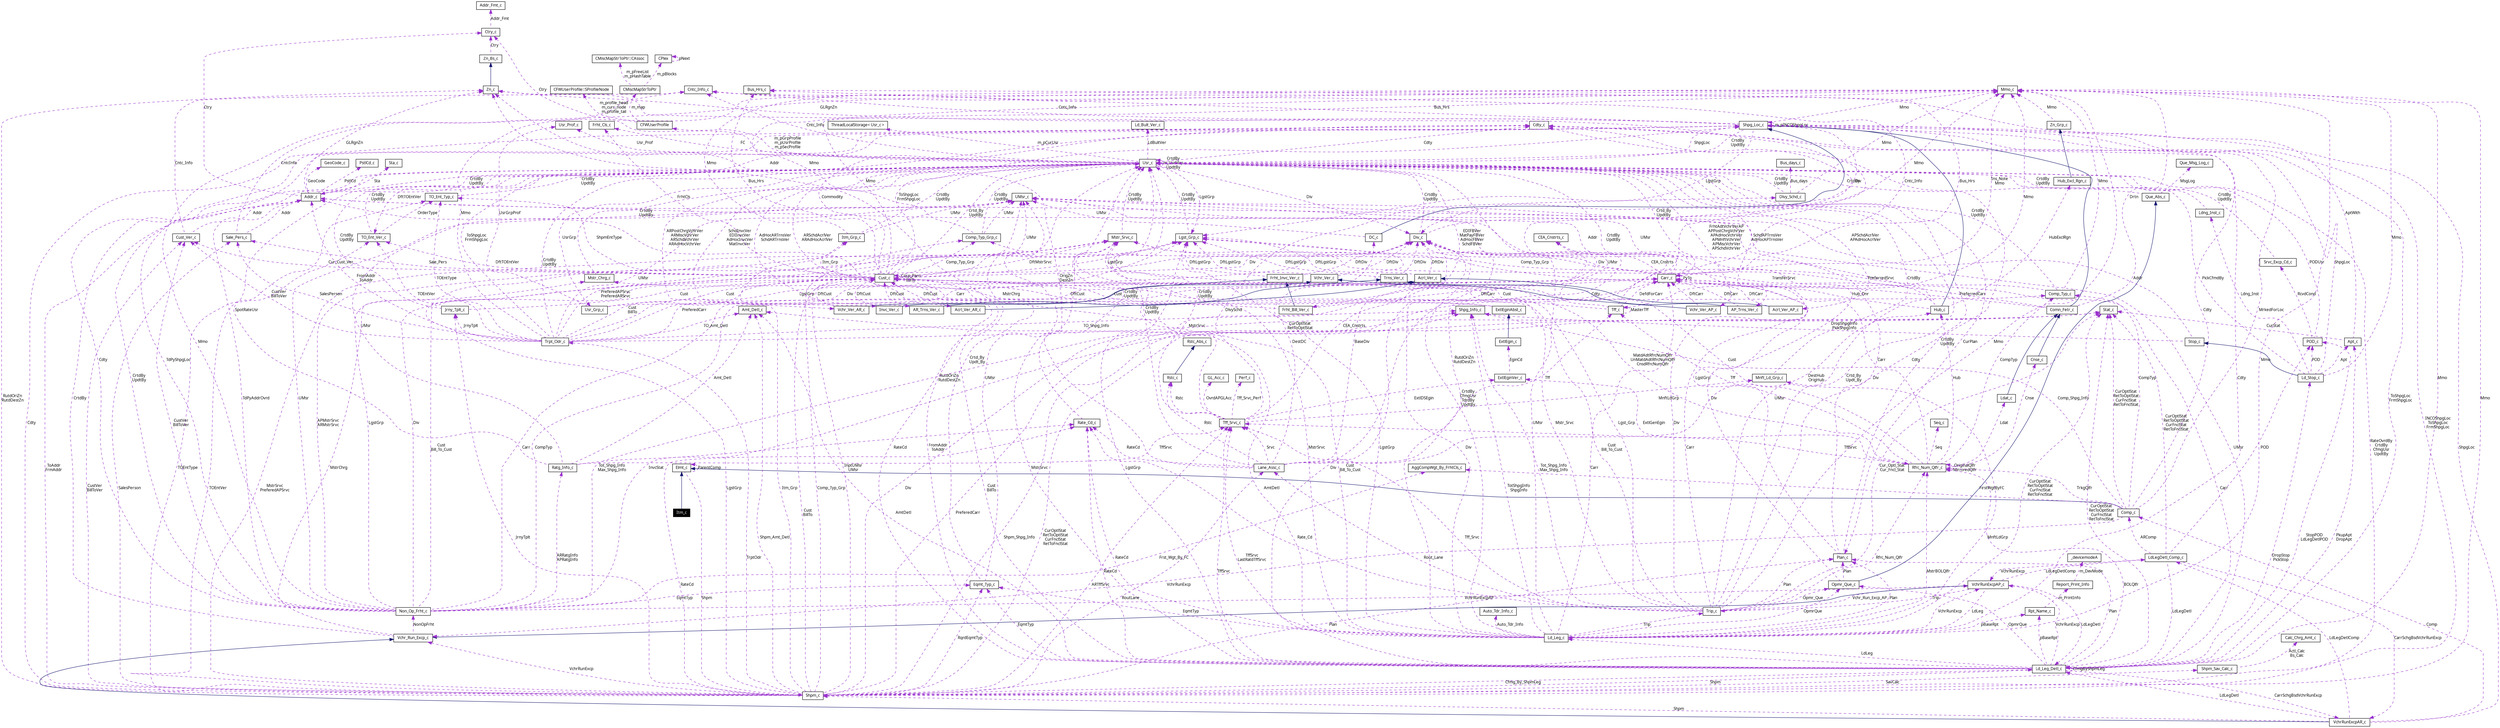 digraph inheritance {
	node [label="\N"];
	graph [bb="0,0,7197,1900"];
	Node14647 [label=Itm_c, shape=box, fontsize=10, height="0.28", width="0.56", fontname=doxfont, color=black, style=filled, fontcolor=white, pos="1956,552"];
	Node14648 [label=Elmt_c, shape=box, fontsize=10, height="0.28", width="0.64", fontname=doxfont, color=black, URL="$classElmt__c.html", pos="1956,672"];
	Node14649 [label=Shpm_c, shape=box, fontsize=10, height="0.28", width="0.72", fontname=doxfont, color=black, URL="$classShpm__c.html", pos="2317,78"];
	Node14650 [label=Usr_c, shape=box, fontsize=10, height="0.28", width="0.58", fontname=doxfont, color=black, URL="$classUsr__c.html", pos="3120,1482"];
	Node14651 [label=Invc_Ver_c, shape=box, fontsize=10, height="0.28", width="0.92", fontname=doxfont, color=black, URL="$interfaceInvc__Ver__c.html", pos="2404,1092"];
	Node14652 [label=Frht_Invc_Ver_c, shape=box, fontsize=10, height="0.28", width="1.22", fontname=doxfont, color=black, URL="$interfaceFrht__Invc__Ver__c.html", pos="3726,1176"];
	Node14653 [label=Lgst_Grp_c, shape=box, fontsize=10, height="0.28", width="0.94", fontname=doxfont, color=black, URL="$classLgst__Grp__c.html", pos="3428,1284"];
	Node14654 [label=Div_c, shape=box, fontsize=10, height="0.28", width="0.58", fontname=doxfont, color=black, URL="$classDiv__c.html", pos="4295,1284"];
	Node14655 [label=Mmo_c, shape=box, fontsize=10, height="0.28", width="0.69", fontname=doxfont, color=black, URL="$classMmo__c.html", pos="5818,1674"];
	Node14656 [label=Cust_c, shape=box, fontsize=10, height="0.28", width="0.67", fontname=doxfont, color=black, URL="$interfaceCust__c.html", pos="2363,1176"];
	Node14657 [label=Cdty_c, shape=box, fontsize=10, height="0.28", width="0.67", fontname=doxfont, color=black, URL="$interfaceCdty__c.html", pos="4442,1582"];
	Node14658 [label=UMsr_c, shape=box, fontsize=10, height="0.28", width="0.69", fontname=doxfont, color=black, URL="$classUMsr__c.html", pos="2713,1392"];
	Node14659 [label=Itm_Grp_c, shape=box, fontsize=10, height="0.28", width="0.86", fontname=doxfont, color=black, URL="$classItm__Grp__c.html", pos="2229,1284"];
	Node14660 [label=Mstr_Srvc_c, shape=box, fontsize=10, height="0.28", width="1.00", fontname=doxfont, color=black, URL="$classMstr__Srvc__c.html", pos="3006,1284"];
	Node14661 [label=Rfrc_Num_Qlfr_c, shape=box, fontsize=10, height="0.28", width="1.31", fontname=doxfont, color=black, URL="$classRfrc__Num__Qlfr__c.html", pos="5565,672"];
	Node14662 [label=Carr_c, shape=box, fontsize=10, height="0.28", width="0.64", fontname=doxfont, color=black, URL="$interfaceCarr__c.html", pos="4989,1176"];
	Node14663 [label=Addr_c, shape=box, fontsize=10, height="0.28", width="0.67", fontname=doxfont, color=black, URL="$interfaceAddr__c.html", pos="861,1392"];
	Node14664 [label=Sta_c, shape=box, fontsize=10, height="0.28", width="0.58", fontname=doxfont, color=black, URL="$interfaceSta__c.html", pos="1076,1482"];
	Node14665 [label=PstlCd_c, shape=box, fontsize=10, height="0.28", width="0.78", fontname=doxfont, color=black, URL="$interfacePstlCd__c.html", pos="953,1482"];
	Node14666 [label=Zn_c, shape=box, fontsize=10, height="0.28", width="0.53", fontname=doxfont, color=black, URL="$classZn__c.html", pos="1268,1674"];
	Node14667 [label=Zn_Bs_c, shape=box, fontsize=10, height="0.28", width="0.78", fontname=doxfont, color=black, URL="$classZn__Bs__c.html", pos="1268,1754"];
	Node14668 [label=Ctry_c, shape=box, fontsize=10, height="0.28", width="0.64", fontname=doxfont, color=black, URL="$interfaceCtry__c.html", pos="1268,1822"];
	Node14669 [label=Addr_Fmt_c, shape=box, fontsize=10, height="0.28", width="1.00", fontname=doxfont, color=black, URL="$interfaceAddr__Fmt__c.html", pos="1268,1890"];
	Node14670 [label=GeoCode_c, shape=box, fontsize=10, height="0.28", width="0.97", fontname=doxfont, color=black, URL="$interfaceGeoCode__c.html", pos="872,1482"];
	Node14671 [label=Cntc_Info_c, shape=box, fontsize=10, height="0.28", width="0.97", fontname=doxfont, color=black, URL="$interfaceCntc__Info__c.html", pos="1869,1674"];
	Node14672 [label=CEA_Cnstrts_c, shape=box, fontsize=10, height="0.28", width="1.19", fontname=doxfont, color=black, URL="$interfaceCEA__Cnstrts__c.html", pos="4722,1284"];
	Node14673 [label=Bus_Hrs_c, shape=box, fontsize=10, height="0.28", width="0.92", fontname=doxfont, color=black, URL="$interfaceBus__Hrs__c.html", pos="2067,1674"];
	Node14674 [label=Cnse_c, shape=box, fontsize=10, height="0.28", width="0.69", fontname=doxfont, color=black, URL="$classCnse__c.html", pos="5838,960"];
	Node14675 [label=Comn_Fetr_c, shape=box, fontsize=10, height="0.28", width="1.06", fontname=doxfont, color=black, URL="$classComn__Fetr__c.html", pos="5900,1092"];
	Node14676 [label=Shpg_Loc_c, shape=box, fontsize=10, height="0.28", width="1.00", fontname=doxfont, color=black, URL="$classShpg__Loc__c.html", pos="5200,1582"];
	Node14677 [label=ExtlEginVer_c, shape=box, fontsize=10, height="0.28", width="1.08", fontname=doxfont, color=black, URL="$interfaceExtlEginVer__c.html", pos="4391,912"];
	Node14678 [label=ExtlEgin_c, shape=box, fontsize=10, height="0.28", width="0.89", fontname=doxfont, color=black, URL="$interfaceExtlEgin__c.html", pos="4385,1008"];
	Node14679 [label=ExtlEginAbst_c, shape=box, fontsize=10, height="0.28", width="1.17", fontname=doxfont, color=black, URL="$interfaceExtlEginAbst__c.html", pos="4363,1092"];
	Node14680 [label=Mstr_Chrg_c, shape=box, fontsize=10, height="0.28", width="1.03", fontname=doxfont, color=black, URL="$classMstr__Chrg__c.html", pos="1510,1176"];
	Node14681 [label=Comp_Typ_c, shape=box, fontsize=10, height="0.28", width="1.03", fontname=doxfont, color=black, URL="$interfaceComp__Typ__c.html", pos="6050,1134"];
	Node14682 [label=Comp_Typ_Grp_c, shape=box, fontsize=10, height="0.28", width="1.33", fontname=doxfont, color=black, URL="$interfaceComp__Typ__Grp__c.html", pos="2591,1284"];
	Node14683 [label=Tff_Srvc_c, shape=box, fontsize=10, height="0.28", width="0.89", fontname=doxfont, color=black, URL="$classTff__Srvc__c.html", pos="3598,792"];
	Node14684 [label=GL_Acc_c, shape=box, fontsize=10, height="0.28", width="0.86", fontname=doxfont, color=black, URL="$interfaceGL__Acc__c.html", pos="3523,912"];
	Node14685 [label=Perf_c, shape=box, fontsize=10, height="0.28", width="0.64", fontname=doxfont, color=black, URL="$classPerf__c.html", pos="3605,912"];
	Node14686 [label=Rstc_c, shape=box, fontsize=10, height="0.28", width="0.64", fontname=doxfont, color=black, URL="$classRstc__c.html", pos="3413,912"];
	Node14687 [label=Rstc_Abs_c, shape=box, fontsize=10, height="0.28", width="0.97", fontname=doxfont, color=black, URL="$classRstc__Abs__c.html", pos="3501,1008"];
	Node14688 [label=Mnft_Ld_Grp_c, shape=box, fontsize=10, height="0.28", width="1.19", fontname=doxfont, color=black, URL="$classMnft__Ld__Grp__c.html", pos="5148,912"];
	Node14689 [label=Dlvy_Schd_c, shape=box, fontsize=10, height="0.28", width="1.03", fontname=doxfont, color=black, URL="$interfaceDlvy__Schd__c.html", pos="5085,1392"];
	Node14690 [label=Bus_days_c, shape=box, fontsize=10, height="0.28", width="0.97", fontname=doxfont, color=black, URL="$interfaceBus__days__c.html", pos="5145,1482"];
	Node14691 [label=Tff_c, shape=box, fontsize=10, height="0.28", width="0.53", fontname=doxfont, color=black, URL="$classTff__c.html", pos="4632,1092"];
	Node14692 [label=Seq_c, shape=box, fontsize=10, height="0.28", width="0.61", fontname=doxfont, color=black, URL="$classSeq__c.html", pos="5571,792"];
	Node14693 [label=Hub_c, shape=box, fontsize=10, height="0.28", width="0.61", fontname=doxfont, color=black, URL="$classHub__c.html", pos="5594,1092"];
	Node14694 [label=Hub_Excl_Rgn_c, shape=box, fontsize=10, height="0.28", width="1.28", fontname=doxfont, color=black, URL="$classHub__Excl__Rgn__c.html", pos="5983,1434"];
	Node14695 [label=Zn_Grp_c, shape=box, fontsize=10, height="0.28", width="0.83", fontname=doxfont, color=black, URL="$classZn__Grp__c.html", pos="5940,1536"];
	Node14696 [label=Ldat_c, shape=box, fontsize=10, height="0.28", width="0.64", fontname=doxfont, color=black, URL="$classLdat__c.html", pos="5732,858"];
	Node14697 [label=TO_Ent_Typ_c, shape=box, fontsize=10, height="0.28", width="1.14", fontname=doxfont, color=black, URL="$classTO__Ent__Typ__c.html", pos="1199,1392"];
	Node14698 [label=Cust_Ver_c, shape=box, fontsize=10, height="0.28", width="0.94", fontname=doxfont, color=black, URL="$interfaceCust__Ver__c.html", pos="438,1284"];
	Node14699 [label=TO_Ent_Ver_c, shape=box, fontsize=10, height="0.28", width="1.14", fontname=doxfont, color=black, URL="$classTO__Ent__Ver__c.html", pos="1038,1284"];
	Node14700 [label=Frht_Cls_c, shape=box, fontsize=10, height="0.28", width="0.89", fontname=doxfont, color=black, URL="$interfaceFrht__Cls__c.html", pos="1615,1582"];
	Node14701 [label=Sale_Pers_c, shape=box, fontsize=10, height="0.28", width="1.00", fontname=doxfont, color=black, URL="$classSale__Pers__c.html", pos="629,1284"];
	Node14702 [label=CFWUserProfile, shape=box, fontsize=10, height="0.28", width="1.22", fontname=doxfont, color=black, URL="$classCFWUserProfile.html", pos="1747,1582"];
	Node14703 [label=CMiscMapStrToPtr, shape=box, fontsize=10, height="0.28", width="1.39", fontname=doxfont, color=black, URL="$classCMiscMapStrToPtr.html", pos="1643,1674"];
	Node14704 [label=CPlex, shape=box, fontsize=10, height="0.28", width="0.58", fontname=doxfont, color=black, URL="$structCPlex.html", pos="1699,1754"];
	Node14705 [label="CMiscMapStrToPtr::CAssoc", shape=box, fontsize=10, height="0.28", width="1.94", fontname=doxfont, color=black, URL="$structCMiscMapStrToPtr_1_1CAssoc.html", pos="1590,1754"];
	Node14706 [label="CFWUserProfile::SProfileNode", shape=box, fontsize=10, height="0.28", width="2.11", fontname=doxfont, color=black, URL="$structCFWUserProfile_1_1SProfileNode.html", pos="1499,1674"];
	Node14707 [label=Plan_c, shape=box, fontsize=10, height="0.28", width="0.64", fontname=doxfont, color=black, URL="$classPlan__c.html", pos="5251,432"];
	Node14708 [label=Usr_Grp_c, shape=box, fontsize=10, height="0.28", width="0.89", fontname=doxfont, color=black, URL="$classUsr__Grp__c.html", pos="1671,1092"];
	Node14709 [label=Usr_Prof_c, shape=box, fontsize=10, height="0.28", width="0.92", fontname=doxfont, color=black, URL="$classUsr__Prof__c.html", pos="1499,1582"];
	Node14710 [label="ThreadLocalStorage< Usr_c >", shape=box, fontsize=10, height="0.28", width="2.08", fontname=doxfont, color=black, URL="$classThreadLocalStorage.html", pos="2332,1582"];
	Node14711 [label=Acrl_Ver_AR_c, shape=box, fontsize=10, height="0.28", width="1.19", fontname=doxfont, color=black, URL="$interfaceAcrl__Ver__AR__c.html", pos="2602,1092"];
	Node14712 [label=Acrl_Ver_c, shape=box, fontsize=10, height="0.28", width="0.92", fontname=doxfont, color=black, URL="$interfaceAcrl__Ver__c.html", pos="4196,1176"];
	Node14713 [label=Acrl_Ver_AP_c, shape=box, fontsize=10, height="0.28", width="1.17", fontname=doxfont, color=black, URL="$interfaceAcrl__Ver__AP__c.html", pos="5056,1092"];
	Node14714 [label=AR_Trns_Ver_c, shape=box, fontsize=10, height="0.28", width="1.19", fontname=doxfont, color=black, URL="$interfaceAR__Trns__Ver__c.html", pos="2498,1092"];
	Node14715 [label=Trns_Ver_c, shape=box, fontsize=10, height="0.28", width="0.92", fontname=doxfont, color=black, URL="$interfaceTrns__Ver__c.html", pos="4112,1176"];
	Node14716 [label=Ld_Bult_Ver_c, shape=box, fontsize=10, height="0.28", width="1.14", fontname=doxfont, color=black, URL="$classLd__Bult__Ver__c.html", pos="3120,1582"];
	Node14717 [label=Frht_Bill_Ver_c, shape=box, fontsize=10, height="0.28", width="1.17", fontname=doxfont, color=black, URL="$interfaceFrht__Bill__Ver__c.html", pos="3776,1092"];
	Node14718 [label=Vchr_Ver_AR_c, shape=box, fontsize=10, height="0.28", width="1.22", fontname=doxfont, color=black, URL="$classVchr__Ver__AR__c.html", pos="2309,1092"];
	Node14719 [label=Vchr_Ver_c, shape=box, fontsize=10, height="0.28", width="0.94", fontname=doxfont, color=black, URL="$classVchr__Ver__c.html", pos="3852,1176"];
	Node14720 [label=Vchr_Ver_AP_c, shape=box, fontsize=10, height="0.28", width="1.19", fontname=doxfont, color=black, URL="$classVchr__Ver__AP__c.html", pos="4849,1092"];
	Node14721 [label=AP_Trns_Ver_c, shape=box, fontsize=10, height="0.28", width="1.19", fontname=doxfont, color=black, URL="$interfaceAP__Trns__Ver__c.html", pos="4953,1092"];
	Node14722 [label=Trpt_Odr_c, shape=box, fontsize=10, height="0.28", width="0.92", fontname=doxfont, color=black, URL="$classTrpt__Odr__c.html", pos="1597,1008"];
	Node14723 [label=Amt_Detl_c, shape=box, fontsize=10, height="0.28", width="0.94", fontname=doxfont, color=black, URL="$interfaceAmt__Detl__c.html", pos="2061,1092"];
	Node14724 [label=Stat_c, shape=box, fontsize=10, height="0.28", width="0.61", fontname=doxfont, color=black, URL="$interfaceStat__c.html", pos="6016,1092"];
	Node14725 [label=Jrny_Tplt_c, shape=box, fontsize=10, height="0.28", width="0.94", fontname=doxfont, color=black, URL="$classJrny__Tplt__c.html", pos="1321,1092"];
	Node14726 [label=Shpg_Info_c, shape=box, fontsize=10, height="0.28", width="1.00", fontname=doxfont, color=black, URL="$classShpg__Info__c.html", pos="4267,1092"];
	Node14727 [label=Ld_Leg_Detl_c, shape=box, fontsize=10, height="0.28", width="1.17", fontname=doxfont, color=black, URL="$classLd__Leg__Detl__c.html", pos="5952,146"];
	Node14728 [label=Apt_c, shape=box, fontsize=10, height="0.28", width="0.58", fontname=doxfont, color=black, URL="$interfaceApt__c.html", pos="6789,1008"];
	Node14729 [label=VchrRunExcpAP_c, shape=box, fontsize=10, height="0.28", width="1.42", fontname=doxfont, color=black, URL="$classVchrRunExcpAP__c.html", pos="5755,362"];
	Node14730 [label=Vchr_Run_Excp_c, shape=box, fontsize=10, height="0.28", width="1.36", fontname=doxfont, color=black, URL="$classVchr__Run__Excp__c.html", pos="1167,226"];
	Node14731 [label=Non_Op_Frht_c, shape=box, fontsize=10, height="0.28", width="1.19", fontname=doxfont, color=black, URL="$interfaceNon__Op__Frht__c.html", pos="1167,294"];
	Node14732 [label=Eqmt_Typ_c, shape=box, fontsize=10, height="0.28", width="1.00", fontname=doxfont, color=black, URL="$classEqmt__Typ__c.html", pos="2915,362"];
	Node14733 [label=AggCompWgt_By_FrhtCls_c, shape=box, fontsize=10, height="0.28", width="2.00", fontname=doxfont, color=black, URL="$classAggCompWgt__By__FrhtCls__c.html", pos="4170,672"];
	Node14734 [label=Ratg_Info_c, shape=box, fontsize=10, height="0.28", width="0.97", fontname=doxfont, color=black, URL="$classRatg__Info__c.html", pos="1614,672"];
	Node14735 [label=Rate_Cd_c, shape=box, fontsize=10, height="0.28", width="0.92", fontname=doxfont, color=black, URL="$classRate__Cd__c.html", pos="3195,792"];
	Node14736 [label=Trip_c, shape=box, fontsize=10, height="0.28", width="0.58", fontname=doxfont, color=black, URL="$classTrip__c.html", pos="4880,294"];
	Node14737 [label=Opmr_Que_c, shape=box, fontsize=10, height="0.28", width="1.06", fontname=doxfont, color=black, URL="$classOpmr__Que__c.html", pos="5251,362"];
	Node14738 [label=Que_Abs_c, shape=box, fontsize=10, height="0.28", width="0.94", fontname=doxfont, color=black, URL="$classQue__Abs__c.html", pos="6244,1392"];
	Node14739 [label=Que_Msg_Log_c, shape=box, fontsize=10, height="0.28", width="1.28", fontname=doxfont, color=black, URL="$classQue__Msg__Log__c.html", pos="6394,1482"];
	Node14740 [label=Lane_Assc_c, shape=box, fontsize=10, height="0.28", width="1.06", fontname=doxfont, color=black, URL="$classLane__Assc__c.html", pos="3730,672"];
	Node14741 [label=DC_c, shape=box, fontsize=10, height="0.28", width="0.58", fontname=doxfont, color=black, URL="$classDC__c.html", pos="3989,1284"];
	Node14742 [label=LdLegDetl_Comp_c, shape=box, fontsize=10, height="0.28", width="1.44", fontname=doxfont, color=black, URL="$classLdLegDetl__Comp__c.html", pos="6236,432"];
	Node14743 [label=VchrRunExcpAR_c, shape=box, fontsize=10, height="0.28", width="1.42", fontname=doxfont, color=black, URL="$classVchrRunExcpAR__c.html", pos="6761,10"];
	Node14744 [label=Comp_c, shape=box, fontsize=10, height="0.28", width="0.75", fontname=doxfont, color=black, URL="$classComp__c.html", pos="6134,552"];
	Node14745 [label=POD_c, shape=box, fontsize=10, height="0.28", width="0.67", fontname=doxfont, color=black, URL="$classPOD__c.html", pos="6666,1008"];
	Node14746 [label=Srvc_Excp_Cd_c, shape=box, fontsize=10, height="0.28", width="1.28", fontname=doxfont, color=black, URL="$classSrvc__Excp__Cd__c.html", pos="6494,1350"];
	Node14747 [label=Ld_Leg_c, shape=box, fontsize=10, height="0.28", width="0.83", fontname=doxfont, color=black, URL="$classLd__Leg__c.html", pos="4514,226"];
	Node14748 [label=Auto_Tdr_Info_c, shape=box, fontsize=10, height="0.28", width="1.28", fontname=doxfont, color=black, URL="$interfaceAuto__Tdr__Info__c.html", pos="4333,294"];
	Node14749 [label=Rpt_Name_c, shape=box, fontsize=10, height="0.28", width="1.03", fontname=doxfont, color=black, URL="$classRpt__Name__c.html", pos="5909,294"];
	Node14750 [label=Report_Print_Info, shape=box, fontsize=10, height="0.28", width="1.31", fontname=doxfont, color=black, URL="$classReport__Print__Info.html", pos="6025,362"];
	Node14751 [label=_devicemodeA, shape=box, fontsize=10, height="0.28", width="1.14", fontname=doxfont, color=black, URL="$struct__devicemodeA.html", pos="6023,432"];
	Node14752 [label=Ld_Stop_c, shape=box, fontsize=10, height="0.28", width="0.89", fontname=doxfont, color=black, URL="$classLd__Stop__c.html", pos="6626,912"];
	Node14753 [label=Stop_c, shape=box, fontsize=10, height="0.28", width="0.67", fontname=doxfont, color=black, URL="$classStop__c.html", pos="6275,1008"];
	Node14754 [label=Ldng_Inst_c, shape=box, fontsize=10, height="0.28", width="0.97", fontname=doxfont, color=black, URL="$classLdng__Inst__c.html", pos="6483,1218"];
	Node14755 [label=Shpm_Sav_Calc_c, shape=box, fontsize=10, height="0.28", width="1.39", fontname=doxfont, color=black, URL="$classShpm__Sav__Calc__c.html", pos="6427,146"];
	Node14756 [label=Calc_Chrg_Amt_c, shape=box, fontsize=10, height="0.28", width="1.36", fontname=doxfont, color=black, URL="$classCalc__Chrg__Amt__c.html", pos="6642,226"];
	Node14648 -> Node14647 [dir=back, color=midnightblue, fontsize=10, style=solid, fontname=doxfont, pos="s,1956,662 1956,652 1956,626 1956,582 1956,562"];
	Node14649 -> Node14648 [dir=back, color=darkorchid3, fontsize=10, style=dashed, fontname=doxfont, label=Shpm, pos="s,2291,80 2281,81 2212,85 2066,96 2045,106 2022,116 2004,120 2004,146 2004,552 2004,552 2004,552 2004,595 1976,642 1963,662", lp="2018,328"];
	Node14650 -> Node14649 [dir=back, color=darkorchid3, fontsize=10, style=dashed, fontname=doxfont, label="RateOvrdBy\nCrtdBy\nCfmgUsr\nUpdtBy", pos="s,3141,1482 3151,1482 3319,1482 4102,1481 4344,1480 4441,1479 4466,1479 4562,1478 4716,1475 4754,1475 4909,1472 4985,1470 5004,1\
471 5081,1466 5089,1465 5092,1464 5101,1464 5133,1462 5645,1460 5678,1460 5895,1458 5950,1463 6168,1452 6180,1451 6183,1451 6195\
,1450 6214,1448 6219,1448 6238,1446 6287,1438 6299,1432 6348,1422 6590,1369 6848,1423 6848,1176 6848,1176 6848,1176 6848,1050 68\
48,914 6809,884 6798,750 6795,715 6798,706 6798,672 6798,672 6798,672 6798,294 6798,259 6811,243 6790,216 6702,107 6624,153 6486\
,136 6072,84 5966,114 5550,106 4380,80 4087,88 2916,81 2695,79 2427,78 2343,78", lp="6825,726"];
	Node14650 -> Node14650 [dir=back, color=darkorchid3, fontsize=10, style=dashed, fontname=doxfont, label="CrtdBy\nm_UsrMap\nUpdtBy", pos="s,3141,1475 3151,1475 3156,1476 3159,1478 3159,1482 3159,1488 3151,1490 3141,1489", lp="3184,1482"];
	Node14651 -> Node14650 [dir=back, color=darkorchid3, fontsize=10, style=dashed, fontname=doxfont, label="SchdInvcVer\nEDIInvcVer\nAdHocInvcVer\nMatInvcVer", pos="s,2371,1096 2363,1103 2362,1103 2361,1104 2360,1104 2330,1113 1802,1098 1779,1122 1772,1129 1776,1135 1779,1146 1833,1296 1880,1\
347 2028,1404 2086,1426 2245,1410 2305,1422 2339,1428 2345,1438 2377,1446 2427,1456 2441,1454 2491,1458 2549,1461 2564,1461 2621\
,1464 2645,1464 2650,1465 2673,1466 2702,1466 2710,1466 2738,1468 2784,1469 2796,1470 2841,1472 2892,1473 2905,1474 2955,1476 29\
80,1476 2986,1477 3010,1478 3034,1478 3040,1479 3063,1480 3075,1480 3088,1480 3099,1481", lp="1916,1284"];
	Node14652 -> Node14651 [dir=back, color=midnightblue, fontsize=10, style=solid, fontname=doxfont, pos="s,3682,1175 3672,1175 3556,1170 3288,1161 3198,1146 3159,1139 3152,1127 3112,1122 2820,1077 2739,1149 2446,1104 2443,1104 2440,1\
103 2436,1102"];
	Node14653 -> Node14652 [dir=back, color=darkorchid3, fontsize=10, style=dashed, fontname=doxfont, label=DftLgstGrp, pos="s,3427,1274 3426,1264 3425,1246 3427,1220 3442,1206 3460,1190 3606,1181 3682,1178", lp="3467,1218"];
	Node14650 -> Node14653 [dir=back, color=darkorchid3, fontsize=10, style=dashed, fontname=doxfont, label="CrtdBy\nUpdtBy", pos="s,3136,1472 3144,1466 3204,1427 3362,1326 3412,1294", lp="3294,1392"];
	Node14654 -> Node14652 [dir=back, color=darkorchid3, fontsize=10, style=dashed, fontname=doxfont, label=DftDiv, pos="s,4274,1282 4264,1281 4261,1281 4258,1280 4255,1280 4115,1261 4079,1262 3940,1230 3906,1221 3898,1215 3863,1206 3832,1198 3797,1\
190 3770,1185", lp="3968,1218"];
	Node14650 -> Node14654 [dir=back, color=darkorchid3, fontsize=10, style=dashed, fontname=doxfont, label="CrtdBy\nUpdtBy", pos="s,3141,1482 3151,1482 3337,1479 4287,1466 4309,1446 4353,1406 4316,1323 4301,1294", lp="4349,1392"];
	Node14655 -> Node14654 [dir=back, color=darkorchid3, fontsize=10, style=dashed, fontname=doxfont, label=Mmo, pos="s,5793,1664 5783,1660 5773,1656 5761,1651 5751,1646 5574,1558 5547,1504 5368,1422 5316,1398 5302,1394 5248,1380 4916,1292 4821,1\
330 4478,1322 4475,1321 4364,1321 4361,1320 4349,1313 4352,1304 4340,1296 4335,1291 4333,1290 4326,1288 4324,1287 4320,1286 4316\
,1286", lp="5524,1482"];
	Node14656 -> Node14651 [dir=back, color=darkorchid3, fontsize=10, style=dashed, fontname=doxfont, label=DftCust, pos="s,2339,1169 2330,1165 2321,1161 2312,1154 2307,1146 2302,1136 2301,1130 2307,1122 2308,1120 2343,1110 2371,1102", lp="2327,1134"];
	Node14650 -> Node14656 [dir=back, color=darkorchid3, fontsize=10, style=dashed, fontname=doxfont, label="Crtd_By\nUpdtBy", pos="s,3099,1481 3089,1481 3078,1481 3066,1481 3056,1480 3014,1478 2716,1461 2676,1446 2527,1386 2530,1308 2406,1206 2398,1199 2388,1\
192 2379,1186", lp="2572,1350"];
	Node14657 -> Node14656 [dir=back, color=darkorchid3, fontsize=10, style=dashed, fontname=doxfont, label=Commodity, pos="s,4418,1582 4408,1582 4255,1581 3630,1575 3116,1554 3068,1551 2292,1517 2246,1500 2179,1473 2101,1441 2137,1380 2158,1346 2179,1\
351 2215,1338 2253,1324 2273,1346 2302,1320 2342,1284 2315,1253 2340,1206 2344,1199 2349,1192 2354,1186", lp="2163,1392"];
	Node14658 -> Node14656 [dir=back, color=darkorchid3, fontsize=10, style=dashed, fontname=doxfont, label=UMsr, pos="s,2712,1382 2710,1372 2709,1362 2707,1349 2704,1338 2696,1297 2704,1282 2681,1248 2665,1222 2656,1217 2628,1206 2585,1188 2444,1\
180 2387,1177", lp="2716,1284"];
	Node14656 -> Node14656 [dir=back, color=darkorchid3, fontsize=10, style=dashed, fontname=doxfont, label="Corp_Parn\nBillTo", pos="s,2387,1169 2397,1169 2402,1171 2405,1173 2405,1176 2405,1181 2397,1184 2387,1183", lp="2430,1176"];
	Node14659 -> Node14656 [dir=back, color=darkorchid3, fontsize=10, style=dashed, fontname=doxfont, label=Itm_Grp, pos="s,2218,1274 2210,1267 2202,1261 2193,1254 2184,1248 2171,1238 2160,1244 2151,1230 2146,1220 2145,1214 2151,1206 2163,1192 2286,1\
182 2339,1178", lp="2173,1218"];
	Node14650 -> Node14659 [dir=back, color=darkorchid3, fontsize=10, style=dashed, fontname=doxfont, label="CrtdBy\nUpdtBy", pos="s,3099,1482 3089,1482 3072,1481 3052,1481 3033,1480 2976,1477 2568,1462 2512,1446 2483,1437 2302,1328 2246,1294", lp="2454,1392"];
	Node14658 -> Node14659 [dir=back, color=darkorchid3, fontsize=10, style=dashed, fontname=doxfont, label=UMsr, pos="s,2688,1391 2678,1390 2656,1387 2649,1383 2629,1380 2563,1368 2545,1376 2479,1362 2397,1344 2302,1311 2256,1294", lp="2506,1350"];
	Node14655 -> Node14659 [dir=back, color=darkorchid3, fontsize=10, style=dashed, fontname=doxfont, label=Mmo, pos="s,5793,1674 5783,1674 5757,1673 5721,1673 5689,1673 4739,1663 4503,1668 3553,1646 2876,1629 2702,1677 2030,1592 1992,1587 1884,1\
584 1859,1554 1790,1466 1888,1389 1987,1338 2069,1295 2110,1358 2193,1320 2205,1314 2216,1302 2222,1294", lp="1854,1482"];
	Node14655 -> Node14656 [dir=back, color=darkorchid3, fontsize=10, style=dashed, fontname=doxfont, label=Mmo, pos="s,5793,1673 5783,1673 5520,1666 3856,1620 3351,1610 3321,1609 2270,1613 2248,1592 2242,1585 2247,1580 2248,1572 2267,1455 2298,1\
433 2329,1320 2343,1270 2356,1210 2361,1186", lp="2306,1434"];
	Node14660 -> Node14656 [dir=back, color=darkorchid3, fontsize=10, style=dashed, fontname=doxfont, label=DftMstrSrvc, pos="s,2974,1274 2964,1271 2907,1253 2797,1222 2702,1206 2567,1182 2532,1188 2395,1178 2392,1178 2390,1177 2387,1177", lp="2853,1218"];
	Node14650 -> Node14660 [dir=back, color=darkorchid3, fontsize=10, style=dashed, fontname=doxfont, label="CrtdBy\nUpdtBy", pos="s,3114,1472 3108,1463 3098,1447 3084,1425 3072,1404 3049,1364 3023,1315 3012,1294", lp="3092,1392"];
	Node14653 -> Node14656 [dir=back, color=darkorchid3, fontsize=10, style=dashed, fontname=doxfont, label=LgstGrp, pos="s,3394,1278 3384,1276 3291,1261 3071,1225 2884,1206 2722,1188 2681,1188 2517,1180 2471,1177 2417,1176 2387,1176", lp="3114,1218"];
	Node14661 -> Node14656 [dir=back, color=darkorchid3, fontsize=10, style=dashed, fontname=doxfont, label="MatdAdtRfrcNumQlfr\nUnMatdAdtRfrcNumQlfr\nCnsdRfrcNumQlfr", pos="s,5518,678 5508,681 5508,681 5507,682 5506,682 5479,688 5413,695 5387,702 5097,770 5012,781 4762,942 4686,990 4678,1019 4599,106\
2 4551,1087 4538,1090 4485,1104 4379,1132 4351,1132 4241,1146 4134,1159 4107,1154 3998,1156 3905,1157 3881,1157 3787,1158 3572,1\
159 3519,1160 3303,1162 3256,1162 2924,1162 2876,1164 2864,1164 2862,1165 2849,1166 2750,1171 2725,1171 2625,1174 2579,1175 2443\
,1176 2387,1176", lp="4815,960"];
	Node14662 -> Node14661 [dir=back, color=darkorchid3, fontsize=10, style=dashed, fontname=doxfont, label=Carr, pos="s,5012,1173 5022,1172 5083,1165 5207,1150 5216,1146 5247,1131 5425,964 5452,942 5461,933 5465,934 5473,924 5502,882 5550,724 556\
2,682", lp="5462,960"];
	Node14650 -> Node14662 [dir=back, color=darkorchid3, fontsize=10, style=dashed, fontname=doxfont, label="Crtd_By\nUpdtBy", pos="s,3141,1482 3151,1482 3216,1482 3360,1481 3408,1480 3436,1479 3442,1478 3469,1478 3525,1476 3539,1477 3594,1476 3652,1474 4573,1\
462 4629,1446 4684,1429 4685,1397 4740,1380 4784,1365 4909,1384 4951,1362 4967,1353 5047,1247 5054,1230 5057,1219 5059,1215 5054\
,1206 5043,1186 5033,1185 5012,1178", lp="4990,1350"];
	Node14663 -> Node14662 [dir=back, color=darkorchid3, fontsize=10, style=dashed, fontname=doxfont, label=Addr, pos="s,885,1390 895,1389 926,1386 972,1382 1012,1380 1091,1375 2351,1339 2429,1338 2462,1337 4745,1336 4774,1320 4805,1301 4784,1268 \
4815,1248 4847,1226 4961,1258 4988,1230 4999,1218 4996,1198 4992,1186", lp="4826,1284"];
	Node14664 -> Node14663 [dir=back, color=darkorchid3, fontsize=10, style=dashed, fontname=doxfont, label=Sta, pos="s,1061,1472 1053,1466 1032,1453 1000,1434 971,1422 944,1410 935,1414 907,1404 897,1400 896,1396 885,1394", lp="1032,1434"];
	Node14650 -> Node14663 [dir=back, color=darkorchid3, fontsize=10, style=dashed, fontname=doxfont, label="CrtdBy\nUpdtBy", pos="s,3099,1482 3089,1482 3050,1481 2983,1481 2925,1480 2730,1477 2682,1475 2486,1472 2321,1468 2280,1467 2114,1464 2020,1461 1359,1\
469 1267,1446 1245,1440 1244,1428 1221,1422 1189,1412 949,1411 915,1404 905,1401 903,1396 892,1394 891,1394 888,1393 885,1393", lp="1301,1434"];
	Node14665 -> Node14663 [dir=back, color=darkorchid3, fontsize=10, style=dashed, fontname=doxfont, label=PstlCd, pos="s,949,1472 945,1463 938,1450 929,1433 916,1422 907,1413 895,1406 885,1401", lp="952,1434"];
	Node14666 -> Node14663 [dir=back, color=darkorchid3, fontsize=10, style=dashed, fontname=doxfont, label=GLRgnZn, pos="s,1249,1673 1239,1672 1157,1668 926,1642 828,1500 807,1468 837,1422 853,1402", lp="903,1536"];
	Node14667 -> Node14666 [dir=back, color=midnightblue, fontsize=10, style=solid, fontname=doxfont, pos="s,1268,1744 1268,1734 1268,1718 1268,1697 1268,1684"];
	Node14668 -> Node14667 [dir=back, color=darkorchid3, fontsize=10, style=dashed, fontname=doxfont, label=Ctry, pos="s,1268,1812 1268,1802 1268,1789 1268,1774 1268,1764", lp="1278,1788"];
	Node14669 -> Node14668 [dir=back, color=darkorchid3, fontsize=10, style=dashed, fontname=doxfont, label=Addr_Fmt, pos="s,1268,1880 1268,1870 1268,1857 1268,1842 1268,1832", lp="1291,1856"];
	Node14670 -> Node14663 [dir=back, color=darkorchid3, fontsize=10, style=dashed, fontname=doxfont, label=GeoCode, pos="s,871,1472 870,1462 867,1443 864,1416 862,1402", lp="891,1434"];
	Node14668 -> Node14663 [dir=back, color=darkorchid3, fontsize=10, style=dashed, fontname=doxfont, label=Ctry, pos="s,1245,1821 1235,1821 1092,1815 545,1789 545,1754 545,1754 545,1754 545,1482 545,1421 763,1399 837,1394", lp="555,1628"];
	Node14658 -> Node14662 [dir=back, color=darkorchid3, fontsize=10, style=dashed, fontname=doxfont, label=UMsr, pos="s,2738,1391 2748,1391 2748,1391 2748,1391 2748,1391 2885,1386 2920,1384 3056,1380 3063,1379 4892,1323 4898,1320 4931,1301 4912,1\
269 4944,1248 4979,1223 5012,1263 5040,1230 5046,1221 5045,1215 5040,1206 5034,1195 5022,1188 5012,1184", lp="4956,1284"];
	Node14662 -> Node14662 [dir=back, color=darkorchid3, fontsize=10, style=dashed, fontname=doxfont, label=PyTo, pos="s,5012,1169 5022,1169 5027,1171 5030,1173 5030,1176 5030,1181 5022,1184 5012,1183", lp="5041,1176"];
	Node14655 -> Node14662 [dir=back, color=darkorchid3, fontsize=10, style=dashed, fontname=doxfont, label="Ins_Note\nMmo", pos="s,5807,1664 5800,1656 5785,1639 5765,1610 5765,1582 5765,1582 5765,1582 5765,1434 5765,1206 5532,1234 5306,1206 5189,1191 5159,1\
196 5043,1190 5035,1189 5014,1190 5007,1188 5006,1187 5004,1187 5003,1186", lp="5785,1434"];
	Node14654 -> Node14662 [dir=back, color=darkorchid3, fontsize=10, style=dashed, fontname=doxfont, label=Div, pos="s,4316,1277 4326,1274 4352,1266 4391,1254 4425,1248 4435,1246 4755,1207 4765,1206 4847,1196 4871,1211 4951,1188 4959,1185 4960,1\
182 4966,1179", lp="4772,1218"];
	Node14671 -> Node14662 [dir=back, color=darkorchid3, fontsize=10, style=dashed, fontname=doxfont, label=Cntc_Info, pos="s,1904,1673 1914,1673 1914,1673 1914,1673 1914,1673 1957,1670 1968,1670 2010,1666 2017,1665 2019,1664 2025,1664 2103,1658 4734,1\
650 4812,1646 4888,1641 5451,1614 5499,1554 5524,1521 5484,1451 5464,1422 5431,1375 5418,1362 5367,1338 5328,1319 5311,1337 5273\
,1320 5226,1298 5226,1274 5182,1248 5123,1213 5104,1213 5040,1190 5027,1185 5021,1182 5012,1180", lp="5500,1434"];
	Node14672 -> Node14662 [dir=back, color=darkorchid3, fontsize=10, style=dashed, fontname=doxfont, label=CEA_Cnstrts, pos="s,4735,1274 4743,1268 4754,1261 4767,1253 4779,1248 4816,1232 4830,1242 4869,1230 4906,1218 4946,1198 4970,1186", lp="4954,1218"];
	Node14673 -> Node14662 [dir=back, color=darkorchid3, fontsize=10, style=dashed, fontname=doxfont, label=Bus_Hrs, pos="s,2100,1674 2110,1674 2513,1673 5588,1661 5606,1646 5708,1554 5733,1440 5641,1338 5614,1308 5501,1331 5464,1320 5385,1295 5371,1\
273 5302,1230 5286,1220 5285,1212 5268,1206 5244,1197 5068,1191 5043,1190 5027,1188 5022,1192 5008,1186", lp="5714,1434"];
	Node14656 -> Node14661 [dir=back, color=darkorchid3, fontsize=10, style=dashed, fontname=doxfont, label=Cust, pos="s,2387,1176 2397,1176 2440,1176 2513,1175 2577,1175 2627,1174 2640,1175 2689,1174 2733,1172 2744,1172 2787,1170 2821,1168 2829,1\
169 2862,1166 2869,1165 2870,1164 2876,1164 2914,1161 3509,1162 3546,1162 3802,1160 3866,1163 4121,1156 4214,1153 4237,1157 4328\
,1146 4384,1139 4397,1129 4452,1122 4570,1106 4605,1136 4721,1104 4762,1092 5030,947 5067,924 5080,914 5081,907 5096,900 5120,88\
6 5129,891 5156,882 5225,856 5241,846 5309,816 5370,788 5386,783 5445,750 5455,744 5519,702 5549,682", lp="5040,960"];
	Node14674 -> Node14661 [dir=back, color=darkorchid3, fontsize=10, style=dashed, fontname=doxfont, label=Cnse, pos="s,5834,950 5830,941 5812,898 5768,799 5750,768 5731,736 5732,723 5703,702 5668,677 5653,681 5612,674", lp="5815,858"];
	Node14675 -> Node14674 [dir=back, color=midnightblue, fontsize=10, style=solid, fontname=doxfont, pos="s,5895,1082 5891,1073 5878,1044 5854,992 5843,970"];
	Node14676 -> Node14675 [dir=back, color=midnightblue, fontsize=10, style=solid, fontname=doxfont, pos="s,5236,1581 5246,1581 5258,1581 5269,1581 5275,1581 5338,1578 5354,1577 5418,1572 5487,1565 5988,1496 6038,1446 6063,1419 6120,1\
149 6096,1122 6074,1097 5983,1109 5952,1104 5947,1103 5943,1102 5938,1101"];
	Node14650 -> Node14676 [dir=back, color=darkorchid3, fontsize=10, style=dashed, fontname=doxfont, label="CrtdBy\nUpdtBy", pos="s,3141,1482 3151,1482 3392,1484 4944,1496 5041,1518 5080,1526 5087,1538 5125,1554 5141,1560 5158,1567 5172,1572", lp="5148,1536"];
	Node14663 -> Node14676 [dir=back, color=darkorchid3, fontsize=10, style=dashed, fontname=doxfont, label=Addr, pos="s,885,1393 895,1395 903,1398 906,1401 916,1404 919,1404 1215,1445 1217,1446 1509,1470 1586,1428 1876,1464 1951,1473 1968,1489 20\
42,1500 2187,1519 2228,1485 2369,1518 2410,1527 2415,1545 2455,1554 2565,1576 4363,1570 4475,1572 4739,1574 5058,1580 5164,1581", lp="2077,1482"];
	Node14666 -> Node14676 [dir=back, color=darkorchid3, fontsize=10, style=dashed, fontname=doxfont, label=GLRgnZn, pos="s,1287,1672 1297,1671 1317,1668 1342,1666 1364,1664 1507,1652 1543,1654 1685,1646 1956,1630 2024,1618 2294,1610 2314,1609 5094,1\
593 5114,1592 5132,1590 5136,1586 5154,1584 5156,1584 5160,1583 5164,1583", lp="2316,1628"];
	Node14655 -> Node14676 [dir=back, color=darkorchid3, fontsize=10, style=dashed, fontname=doxfont, label=Mmo, pos="s,5793,1672 5783,1671 5734,1667 5643,1658 5567,1646 5486,1633 5467,1623 5388,1610 5335,1601 5274,1592 5236,1587", lp="5590,1628"];
	Node14653 -> Node14676 [dir=back, color=darkorchid3, fontsize=10, style=dashed, fontname=doxfont, label=LgstGrp, pos="s,3462,1288 3472,1289 3539,1295 3668,1309 3777,1320 4041,1346 4108,1343 4370,1380 4415,1386 5126,1492 5163,1518 5181,1531 5192,1\
557 5197,1572", lp="4826,1434"];
	Node14654 -> Node14676 [dir=back, color=darkorchid3, fontsize=10, style=dashed, fontname=doxfont, label=Div, pos="s,4316,1291 4326,1294 4352,1302 4391,1314 4425,1320 4436,1321 5168,1377 5179,1380 5209,1386 5214,1395 5244,1404 5284,1415 5310,1\
389 5337,1422 5378,1472 5323,1512 5274,1554 5263,1563 5249,1569 5236,1573", lp="5356,1434"];
	Node14676 -> Node14676 [dir=back, color=darkorchid3, fontsize=10, style=dashed, fontname=doxfont, label=m_pINCOShpgLoc, pos="s,5236,1575 5246,1576 5251,1577 5254,1579 5254,1582 5254,1587 5246,1589 5236,1589", lp="5296,1582"];
	Node14671 -> Node14676 [dir=back, color=darkorchid3, fontsize=10, style=dashed, fontname=doxfont, label=Cntc_Info, pos="s,1904,1671 1914,1670 1946,1668 1988,1666 2025,1664 2685,1630 2850,1625 3509,1610 3554,1608 5076,1596 5121,1592 5140,1590 5144,1\
586 5164,1584", lp="3531,1628"];
	Node14673 -> Node14676 [dir=back, color=darkorchid3, fontsize=10, style=dashed, fontname=doxfont, label=Bus_Hrs, pos="s,2100,1674 2110,1674 2436,1669 4499,1639 5122,1592 5136,1591 5151,1589 5164,1587", lp="4788,1628"];
	Node14662 -> Node14675 [dir=back, color=darkorchid3, fontsize=10, style=dashed, fontname=doxfont, label=PreferredCarr, pos="s,5012,1175 5022,1175 5022,1175 5022,1175 5022,1175 5029,1174 5031,1174 5039,1174 5102,1169 5117,1168 5181,1164 5301,1155 5332,1\
157 5453,1146 5605,1132 5785,1108 5862,1097", lp="5693,1134"];
	Node14655 -> Node14675 [dir=back, color=darkorchid3, fontsize=10, style=dashed, fontname=doxfont, label=Drtn, pos="s,5843,1673 5853,1673 5961,1670 6280,1661 6296,1646 6331,1611 6346,1459 6314,1422 6274,1377 6220,1448 6181,1404 6110,1322 6275,1\
253 6215,1164 6175,1105 6137,1114 6068,1106 6056,1104 5971,1106 5960,1104 5949,1101 5947,1097 5938,1095", lp="6290,1392"];
	Node14660 -> Node14675 [dir=back, color=darkorchid3, fontsize=10, style=dashed, fontname=doxfont, label=PreferredSrvc, pos="s,3042,1282 3052,1282 3062,1282 3073,1281 3083,1280 3198,1271 3226,1268 3340,1256 3355,1254 3358,1255 3372,1252 3378,1250 3380,1\
248 3385,1248 3403,1245 3530,1246 3547,1246 3797,1242 4423,1258 4670,1230 4719,1224 4730,1212 4780,1206 5016,1176 5078,1207 5316\
,1188 5352,1185 5607,1152 5644,1146 5721,1132 5812,1112 5862,1101", lp="5533,1176"];
	Node14661 -> Node14661 [dir=back, color=darkorchid3, fontsize=10, style=dashed, fontname=doxfont, label="OriginalQlfr\nMirroredQlfr", pos="s,5612,665 5622,666 5627,667 5630,670 5630,672 5630,676 5622,679 5612,679", lp="5657,672"];
	Node14677 -> Node14661 [dir=back, color=darkorchid3, fontsize=10, style=dashed, fontname=doxfont, label=ExtlGenEgin, pos="s,4430,909 4440,908 4527,901 4697,886 4702,882 4740,847 4686,801 4726,768 4777,724 5269,781 5329,750 5352,737 5340,715 5363,702 \
5364,701 5459,687 5518,679", lp="4754,792"];
	Node14678 -> Node14677 [dir=back, color=darkorchid3, fontsize=10, style=dashed, fontname=doxfont, label=EginCd, pos="s,4386,998 4387,988 4388,968 4389,938 4390,922", lp="4407,960"];
	Node14679 -> Node14678 [dir=back, color=midnightblue, fontsize=10, style=solid, fontname=doxfont, pos="s,4366,1082 4368,1072 4373,1055 4379,1031 4382,1018"];
	Node14656 -> Node14679 [dir=back, color=darkorchid3, fontsize=10, style=dashed, fontname=doxfont, label=Cust, pos="s,2387,1175 2397,1175 2409,1175 2422,1175 2433,1175 2448,1174 2451,1174 2465,1174 2600,1168 2936,1163 3069,1146 3118,1139 3129,1\
127 3177,1122 3428,1092 4062,1135 4312,1104 4316,1103 4320,1103 4324,1102", lp="3188,1134"];
	Node14680 -> Node14679 [dir=back, color=darkorchid3, fontsize=10, style=dashed, fontname=doxfont, label=MstrChrg, pos="s,1547,1166 1557,1164 1558,1164 1560,1164 1561,1164 1800,1134 2403,1172 2641,1146 2694,1140 2706,1128 2758,1122 2894,1106 3236,1\
107 3372,1106 3385,1105 4292,1106 4304,1104 4313,1102 4316,1099 4321,1096", lp="2779,1134"];
	Node14650 -> Node14680 [dir=back, color=darkorchid3, fontsize=10, style=dashed, fontname=doxfont, label="CrtdBy\nUpdtBy", pos="s,3099,1482 3089,1482 3072,1481 3050,1481 3030,1480 2981,1478 2968,1477 2918,1476 2754,1469 2344,1464 2180,1446 2125,1439 2112,1\
430 2056,1422 1992,1411 1976,1414 1911,1404 1818,1388 1795,1385 1703,1362 1644,1346 1618,1361 1572,1320 1531,1282 1516,1212 1511\
,1186", lp="1732,1350"];
	Node14681 -> Node14661 [dir=back, color=darkorchid3, fontsize=10, style=dashed, fontname=doxfont, label=CompTyp, pos="s,6013,1129 6003,1128 5946,1120 5859,1108 5853,1104 5800,1073 5816,1034 5770,996 5755,984 5745,991 5733,978 5639,881 5689,809 56\
08,702 5601,692 5596,687 5590,682", lp="5754,960"];
	Node14650 -> Node14681 [dir=back, color=darkorchid3, fontsize=10, style=dashed, fontname=doxfont, label="CrtdBy\nUpdtBy", pos="s,3141,1482 3151,1482 3218,1482 3372,1481 3424,1480 3456,1479 3463,1478 3494,1478 3565,1476 3583,1476 3653,1476 3778,1474 3809,1\
474 3933,1472 4054,1469 4084,1468 4204,1466 4245,1465 4894,1458 4933,1446 4950,1440 4951,1432 4967,1422 4974,1416 5030,1382 5039\
,1380 5149,1348 5442,1373 5557,1362 5669,1350 5704,1365 5809,1320 5861,1296 5998,1180 6038,1144", lp="5774,1350"];
	Node14655 -> Node14681 [dir=back, color=darkorchid3, fontsize=10, style=dashed, fontname=doxfont, label=Mmo, pos="s,5843,1673 5853,1673 5853,1673 5853,1673 5853,1673 5891,1666 5906,1670 5937,1646 6033,1568 6047,1524 6072,1404 6092,1304 6063,1\
181 6053,1144", lp="6077,1434"];
	Node14682 -> Node14681 [dir=back, color=darkorchid3, fontsize=10, style=dashed, fontname=doxfont, label=Comp_Typ_Grp, pos="s,2612,1274 2621,1270 2641,1262 2667,1252 2691,1248 2862,1217 4078,1240 4250,1230 4352,1224 4376,1212 4477,1206 4886,1180 4990,1\
218 5400,1188 5481,1181 5501,1171 5583,1164 5767,1147 5815,1171 5999,1146 6003,1145 6008,1144 6013,1143", lp="4512,1218"];
	Node14650 -> Node14682 [dir=back, color=darkorchid3, fontsize=10, style=dashed, fontname=doxfont, label="CrtdBy\nUpdtBy", pos="s,3099,1481 3089,1481 2994,1478 2712,1462 2645,1404 2611,1374 2597,1317 2593,1294", lp="2667,1392"];
	Node14658 -> Node14682 [dir=back, color=darkorchid3, fontsize=10, style=dashed, fontname=doxfont, label=UMsr, pos="s,2688,1383 2679,1379 2669,1374 2659,1369 2651,1362 2627,1342 2606,1310 2597,1294", lp="2668,1350"];
	Node14655 -> Node14682 [dir=back, color=darkorchid3, fontsize=10, style=dashed, fontname=doxfont, label=Mmo, pos="s,5793,1674 5783,1674 5432,1669 2589,1631 2215,1592 2125,1582 2072,1624 2013,1554 2003,1541 2004,1530 2013,1518 2029,1496 2046,1\
511 2069,1500 2123,1473 2126,1446 2180,1422 2211,1408 2222,1414 2254,1404 2302,1388 2314,1385 2357,1362 2374,1353 2374,1344 2391\
,1338 2449,1315 2471,1339 2529,1320 2547,1314 2565,1302 2577,1294", lp="2133,1482"];
	Node14683 -> Node14661 [dir=back, color=darkorchid3, fontsize=10, style=dashed, fontname=doxfont, label=TffSrvc, pos="s,3630,791 3640,791 3863,784 4884,751 4901,750 5075,736 5118,722 5292,702 5371,692 5463,682 5518,677", lp="5308,726"];
	Node14650 -> Node14683 [dir=back, color=darkorchid3, fontsize=10, style=dashed, fontname=doxfont, label="CrtdBy\nUpdtBy", pos="s,3125,1472 3129,1463 3131,1457 3133,1451 3134,1446 3162,1341 3095,1284 3168,1206 3190,1182 3428,1170 3448,1146 3492,1092 3391,9\
72 3381,924 3373,883 3378,864 3405,834 3416,821 3423,821 3438,818 3445,816 3548,818 3553,816 3561,812 3562,805 3566,800", lp="3477,1134"];
	Node14684 -> Node14683 [dir=back, color=darkorchid3, fontsize=10, style=dashed, fontname=doxfont, label=OvrdAPGLAcc, pos="s,3522,902 3521,892 3520,875 3521,851 3532,834 3541,819 3557,809 3571,802", lp="3565,858"];
	Node14685 -> Node14683 [dir=back, color=darkorchid3, fontsize=10, style=dashed, fontname=doxfont, label=Tff_Srvc_Perf, pos="s,3604,902 3604,892 3602,866 3600,822 3599,802", lp="3636,858"];
	Node14686 -> Node14683 [dir=back, color=darkorchid3, fontsize=10, style=dashed, fontname=doxfont, label=Rstc, pos="s,3411,902 3410,892 3408,874 3408,849 3422,834 3458,796 3488,833 3536,816 3552,810 3554,802 3566,797", lp="3433,858"];
	Node14687 -> Node14686 [dir=back, color=midnightblue, fontsize=10, style=solid, fontname=doxfont, pos="s,3495,998 3489,990 3480,976 3467,957 3452,942 3445,935 3436,927 3428,922"];
	Node14688 -> Node14683 [dir=back, color=darkorchid3, fontsize=10, style=dashed, fontname=doxfont, label=MnftLdGrp, pos="s,5105,906 5095,905 5081,903 5067,902 5053,900 4934,888 4904,891 4785,882 4547,863 4490,852 4252,834 4014,815 3725,799 3630,794", lp="4844,858"];
	Node14650 -> Node14688 [dir=back, color=darkorchid3, fontsize=10, style=dashed, fontname=doxfont, label=CrtdBy, pos="s,3141,1482 3151,1482 3219,1482 3377,1481 3431,1480 3468,1479 3478,1478 3514,1478 3596,1476 3802,1473 3883,1472 3936,1471 3950,1\
470 4002,1470 4092,1468 4115,1467 4204,1466 4309,1464 4335,1464 4439,1462 4459,1461 4595,1458 4615,1458 4627,1457 4631,1457 4644\
,1456 4686,1452 4698,1456 4740,1446 4785,1434 4794,1422 4838,1404 4862,1393 4866,1386 4892,1380 5023,1348 5060,1374 5195,1362 52\
13,1360 5513,1331 5528,1320 5601,1262 5652,1194 5595,1122 5576,1099 5365,1075 5340,1062 5272,1025 5278,985 5215,942 5203,934 518\
9,927 5176,922", lp="5634,1176"];
	Node14660 -> Node14683 [dir=back, color=darkorchid3, fontsize=10, style=dashed, fontname=doxfont, label=MstrSrvc, pos="s,3006,1274 3007,1264 3009,1246 3015,1221 3030,1206 3071,1164 3099,1178 3155,1164 3201,1152 3214,1160 3258,1146 3320,1125 3330,1\
106 3388,1080 3434,1059 3446,1055 3492,1038 3516,1029 3531,1040 3545,1020 3552,1011 3549,1005 3545,996 3528,948 3471,949 3483,90\
0 3492,867 3496,858 3518,834 3537,813 3545,808 3566,799", lp="3512,1050"];
	Node14689 -> Node14683 [dir=back, color=darkorchid3, fontsize=10, style=dashed, fontname=doxfont, label=DlvySchd, pos="s,5048,1391 5038,1391 4929,1386 4654,1377 4424,1362 4399,1360 3985,1324 3959,1320 3819,1293 3763,1318 3651,1230 3635,1216 3562,1\
082 3556,1062 3554,1051 3553,1048 3556,1038 3583,956 3645,963 3671,882 3678,861 3682,852 3671,834 3662,818 3645,808 3630,802", lp="3600,1092"];
	Node14650 -> Node14689 [dir=back, color=darkorchid3, fontsize=10, style=dashed, fontname=doxfont, label="CrtdBy\nUpdtBy", pos="s,3141,1482 3151,1482 3397,1480 4999,1468 5043,1446 5061,1436 5074,1415 5080,1402", lp="5084,1434"];
	Node14655 -> Node14689 [dir=back, color=darkorchid3, fontsize=10, style=dashed, fontname=doxfont, label=Mmo, pos="s,5793,1671 5783,1670 5753,1665 5710,1657 5673,1646 5636,1634 5629,1625 5594,1610 5431,1536 5389,1519 5227,1446 5179,1424 5161,1\
414 5122,1401", lp="5483,1536"];
	Node14690 -> Node14689 [dir=back, color=darkorchid3, fontsize=10, style=dashed, fontname=doxfont, label=Bus_days, pos="s,5140,1472 5136,1462 5130,1450 5122,1435 5113,1422 5108,1415 5101,1408 5096,1402", lp="5149,1434"];
	Node14677 -> Node14683 [dir=back, color=darkorchid3, fontsize=10, style=dashed, fontname=doxfont, label=ExtlDSEgin, pos="s,4352,908 4342,907 4290,902 4207,892 4135,882 3943,854 3713,813 3630,798", lp="4185,858"];
	Node14672 -> Node14683 [dir=back, color=darkorchid3, fontsize=10, style=dashed, fontname=doxfont, label=CEA_Cnstrts, pos="s,4730,1274 4736,1266 4748,1249 4760,1222 4746,1206 4675,1129 4383,1171 4279,1164 4245,1161 4002,1160 3971,1146 3808,1067 3856,9\
39 3709,834 3686,817 3654,806 3630,799", lp="3903,1050"];
	Node14691 -> Node14661 [dir=back, color=darkorchid3, fontsize=10, style=dashed, fontname=doxfont, label=Tff, pos="s,4651,1083 4660,1079 4727,1047 4902,966 5050,900 5201,832 5242,823 5391,750 5430,730 5437,719 5477,702 5494,694 5514,687 5530,6\
82", lp="5056,912"];
	Node14650 -> Node14691 [dir=back, color=darkorchid3, fontsize=10, style=dashed, fontname=doxfont, label="CrtdBy\nUpdtBy", pos="s,3141,1482 3151,1482 3215,1482 3356,1481 3404,1480 3430,1479 3437,1478 3462,1478 3510,1476 3629,1474 3676,1474 3713,1473 3972,1\
468 4008,1468 4048,1466 4147,1463 4186,1462 4339,1456 4587,1447 4591,1446 4608,1440 4609,1432 4625,1422 4652,1403 4657,1395 4687\
,1380 4748,1347 4786,1373 4831,1320 4852,1294 4822,1270 4847,1248 4890,1208 4939,1274 4978,1230 4985,1221 4984,1214 4978,1206 49\
56,1177 4858,1170 4824,1164 4763,1151 4741,1173 4686,1146 4665,1136 4648,1115 4639,1102", lp="4864,1284"];
	Node14658 -> Node14691 [dir=back, color=darkorchid3, fontsize=10, style=dashed, fontname=doxfont, label=UMsr, pos="s,2738,1391 2748,1391 2748,1391 2748,1391 2748,1391 3109,1374 3199,1353 3559,1338 3615,1335 4500,1339 4551,1320 4597,1302 4591,1\
267 4637,1248 4667,1234 4762,1254 4784,1230 4791,1222 4790,1214 4784,1206 4771,1191 4465,1160 4452,1146 4446,1137 4446,1130 4452\
,1122 4458,1116 4567,1101 4613,1095", lp="4800,1218"];
	Node14662 -> Node14691 [dir=back, color=darkorchid3, fontsize=10, style=dashed, fontname=doxfont, label=DefdForCarr, pos="s,4966,1175 4956,1174 4934,1171 4927,1167 4909,1164 4832,1151 4809,1168 4735,1146 4734,1145 4681,1117 4651,1102", lp="4771,1134"];
	Node14656 -> Node14691 [dir=back, color=darkorchid3, fontsize=10, style=dashed, fontname=doxfont, label=Cust, pos="s,2387,1176 2397,1176 2430,1175 2482,1175 2525,1174 2682,1170 2720,1167 2876,1164 2895,1163 4195,1157 4209,1146 4218,1139 4208,1\
128 4216,1122 4240,1103 4456,1106 4485,1104 4531,1100 4585,1096 4613,1094", lp="4227,1134"];
	Node14655 -> Node14691 [dir=back, color=darkorchid3, fontsize=10, style=dashed, fontname=doxfont, label=Mmo, pos="s,5819,1664 5820,1654 5824,1610 5831,1506 5809,1422 5773,1289 5761,1228 5641,1164 5604,1144 4929,1152 4888,1146 4849,1140 4841,1\
130 4803,1122 4736,1106 4718,1103 4651,1094", lp="5814,1392"];
	Node14691 -> Node14691 [dir=back, color=darkorchid3, fontsize=10, style=dashed, fontname=doxfont, label=MasterTff, pos="s,4651,1085 4661,1085 4666,1086 4669,1088 4669,1092 4669,1098 4661,1100 4651,1099", lp="4690,1092"];
	Node14692 -> Node14661 [dir=back, color=darkorchid3, fontsize=10, style=dashed, fontname=doxfont, label=Seq, pos="s,5570,782 5570,772 5569,746 5567,702 5566,682", lp="5576,726"];
	Node14693 -> Node14661 [dir=back, color=darkorchid3, fontsize=10, style=dashed, fontname=doxfont, label=Hub, pos="s,5595,1082 5596,1072 5601,1021 5612,882 5602,768 5599,738 5601,729 5589,702 5585,695 5580,687 5575,682", lp="5614,912"];
	Node14676 -> Node14693 [dir=back, color=midnightblue, fontsize=10, style=solid, fontname=doxfont, pos="s,5236,1581 5246,1581 5319,1578 5454,1571 5499,1554 5587,1518 5592,1480 5668,1422 5702,1395 5727,1401 5747,1362 5781,1292 5941,1\
393 5695,1122 5670,1094 5652,1102 5616,1094"];
	Node14662 -> Node14693 [dir=back, color=darkorchid3, fontsize=10, style=dashed, fontname=doxfont, label=Hub_Onr, pos="s,5012,1174 5022,1173 5118,1164 5149,1161 5254,1146 5374,1129 5517,1105 5572,1096", lp="5428,1134"];
	Node14660 -> Node14693 [dir=back, color=darkorchid3, fontsize=10, style=dashed, fontname=doxfont, label=TransferSrvc, pos="s,3042,1280 3052,1279 3124,1271 3265,1256 3385,1248 3439,1244 3813,1247 3863,1230 3881,1224 3880,1211 3897,1206 3959,1185 4997,1\
192 5062,1188 5148,1181 5168,1171 5255,1164 5275,1162 5618,1161 5633,1146 5640,1138 5637,1131 5633,1122 5629,1114 5621,1107 5614\
,1102", lp="5283,1176"];
	Node14694 -> Node14693 [dir=back, color=darkorchid3, fontsize=10, style=dashed, fontname=doxfont, label=HubExclRgn, pos="s,5982,1424 5981,1414 5975,1378 5958,1301 5923,1248 5873,1175 5850,1158 5771,1122 5707,1092 5684,1103 5616,1094", lp="5984,1284"];
	Node14695 -> Node14694 [dir=back, color=midnightblue, fontsize=10, style=solid, fontname=doxfont, pos="s,5944,1526 5948,1517 5957,1495 5971,1461 5979,1444"];
	Node14655 -> Node14695 [dir=back, color=darkorchid3, fontsize=10, style=dashed, fontname=doxfont, label=Mmo, pos="s,5843,1668 5853,1665 5864,1661 5876,1655 5885,1646 5915,1617 5931,1567 5937,1546", lp="5921,1628"];
	Node14696 -> Node14661 [dir=back, color=darkorchid3, fontsize=10, style=dashed, fontname=doxfont, label=Ldat, pos="s,5731,848 5730,838 5725,805 5713,738 5673,702 5664,694 5637,686 5612,681", lp="5736,792"];
	Node14675 -> Node14696 [dir=back, color=midnightblue, fontsize=10, style=solid, fontname=doxfont, pos="s,5876,1082 5868,1076 5835,1049 5834,1022 5804,978 5776,938 5749,889 5737,868"];
	Node14654 -> Node14656 [dir=back, color=darkorchid3, fontsize=10, style=dashed, fontname=doxfont, label=Div, pos="s,4274,1282 4264,1282 4258,1281 4251,1281 4245,1280 4163,1271 4142,1269 4060,1256 4051,1254 4048,1253 4038,1252 4030,1250 4028,1\
249 4019,1248 3974,1242 3647,1248 3604,1230 3591,1223 3594,1211 3580,1206 3545,1190 2916,1189 2876,1188 2701,1183 2658,1181 2482\
,1178 2450,1177 2412,1177 2387,1176", lp="3623,1218"];
	Node14697 -> Node14656 [dir=back, color=darkorchid3, fontsize=10, style=dashed, fontname=doxfont, label=ShpmEntType, pos="s,1240,1391 1250,1391 1343,1387 1531,1379 1554,1362 1597,1329 1554,1281 1596,1248 1656,1201 2215,1181 2339,1177", lp="1628,1284"];
	Node14650 -> Node14697 [dir=back, color=darkorchid3, fontsize=10, style=dashed, fontname=doxfont, label="CrtdBy\nUpdtBy", pos="s,3099,1482 3089,1482 2879,1478 1682,1457 1605,1446 1566,1440 1559,1429 1519,1422 1420,1404 1301,1396 1240,1393", lp="1653,1434"];
	Node14682 -> Node14656 [dir=back, color=darkorchid3, fontsize=10, style=dashed, fontname=doxfont, label=Comp_Typ_Grp, pos="s,2585,1274 2579,1266 2567,1247 2546,1220 2520,1206 2498,1193 2426,1183 2387,1179", lp="2589,1218"];
	Node14676 -> Node14656 [dir=back, color=darkorchid3, fontsize=10, style=dashed, fontname=doxfont, label="ToShpgLoc\nFrmShpgLoc", pos="s,5164,1581 5154,1581 5154,1581 5154,1581 5154,1581 4692,1561 4578,1536 4117,1518 3661,1500 3546,1523 3090,1500 2812,1485 2738,1\
500 2464,1446 2404,1433 2368,1453 2331,1404 2308,1371 2372,1337 2378,1320 2395,1272 2376,1210 2367,1186", lp="2363,1392"];
	Node14698 -> Node14656 [dir=back, color=darkorchid3, fontsize=10, style=dashed, fontname=doxfont, label=Cur_Cust_Ver, pos="s,472,1274 482,1271 511,1264 550,1254 584,1248 713,1222 746,1217 876,1206 1203,1178 1285,1194 1612,1188 1680,1186 1697,1185 1764\
,1184 1860,1181 1884,1181 1979,1180 2115,1178 2278,1176 2339,1176", lp="908,1218"];
	Node14663 -> Node14698 [dir=back, color=darkorchid3, fontsize=10, style=dashed, fontname=doxfont, label=Addr, pos="s,837,1390 829,1384 827,1383 824,1381 820,1380 781,1365 767,1375 727,1362 706,1354 704,1344 681,1338 612,1316 589,1338 519,1320 \
497,1314 473,1302 457,1294", lp="749,1350"];
	Node14671 -> Node14698 [dir=back, color=darkorchid3, fontsize=10, style=dashed, fontname=doxfont, label=Cntc_Info, pos="s,1834,1673 1824,1673 1822,1673 1821,1673 1820,1673 1768,1670 1755,1666 1702,1664 1637,1661 587,1662 523,1646 464,1630 401,1643 \
401,1582 401,1582 401,1582 401,1392 401,1354 421,1313 432,1294", lp="423,1482"];
	Node14699 -> Node14656 [dir=back, color=darkorchid3, fontsize=10, style=dashed, fontname=doxfont, label=DftTOEntVer, pos="s,1066,1274 1076,1271 1129,1252 1231,1219 1321,1206 1425,1190 2191,1178 2339,1176", lp="1350,1218"];
	Node14650 -> Node14699 [dir=back, color=darkorchid3, fontsize=10, style=dashed, fontname=doxfont, label="CrtdBy\nUpdtBy", pos="s,3099,1482 3089,1482 3060,1481 3016,1481 2978,1480 2939,1479 2929,1478 2889,1478 2837,1476 2824,1476 2771,1476 2630,1473 2595,1\
472 2453,1470 2375,1468 2356,1468 2277,1466 2252,1465 2245,1464 2219,1464 2164,1462 2149,1462 2093,1462 2039,1461 2025,1461 1970\
,1460 1864,1457 1597,1462 1491,1446 1452,1439 1445,1428 1405,1422 1364,1415 1057,1434 1027,1404 999,1374 1021,1317 1033,1294", lp="1049,1392"];
	Node14697 -> Node14699 [dir=back, color=darkorchid3, fontsize=10, style=dashed, fontname=doxfont, label=OrderType, pos="s,1182,1382 1173,1377 1166,1372 1157,1367 1149,1362 1114,1339 1073,1309 1052,1294", lp="1179,1350"];
	Node14700 -> Node14656 [dir=back, color=darkorchid3, fontsize=10, style=dashed, fontname=doxfont, label=FrhtCls, pos="s,1623,1572 1629,1564 1658,1526 1730,1439 1802,1380 1831,1357 1839,1352 1872,1338 1898,1326 1909,1335 1931,1320 1965,1297 1953,1\
270 1986,1248 2088,1179 2132,1197 2253,1184 2269,1182 2309,1179 2325,1178 2330,1177 2334,1177 2339,1177", lp="1819,1392"];
	Node14673 -> Node14656 [dir=back, color=darkorchid3, fontsize=10, style=dashed, fontname=doxfont, label=Bus_Hrs, pos="s,2053,1664 2045,1658 2000,1623 1907,1536 1947,1464 1999,1371 2050,1374 2148,1338 2200,1319 2227,1353 2269,1320 2297,1298 2282,1\
278 2298,1248 2310,1227 2314,1223 2328,1206 2335,1197 2338,1191 2343,1186", lp="1996,1434"];
	Node14701 -> Node14656 [dir=back, color=darkorchid3, fontsize=10, style=dashed, fontname=doxfont, label=Sale_Pers, pos="s,665,1277 675,1275 766,1258 975,1222 1151,1206 1308,1191 1700,1187 1856,1184 1946,1182 1968,1181 2057,1180 2162,1178 2287,1177 \
2339,1176", lp="1174,1218"];
	Node14663 -> Node14701 [dir=back, color=darkorchid3, fontsize=10, style=dashed, fontname=doxfont, label=Addr, pos="s,848,1382 840,1376 823,1364 800,1349 778,1338 741,1319 695,1304 664,1294", lp="833,1350"];
	Node14671 -> Node14701 [dir=back, color=darkorchid3, fontsize=10, style=dashed, fontname=doxfont, label=CntcInfo, pos="s,1834,1672 1824,1672 1778,1669 1704,1662 1642,1646 1601,1635 1595,1619 1553,1610 1399,1573 987,1616 840,1554 719,1502 649,1337 \
633,1294", lp="784,1482"];
	Node14702 -> Node14650 [dir=back, color=darkorchid3, fontsize=10, style=dashed, fontname=doxfont, label="m_pGrpProfile\nm_pUsrProfile\nm_pSecProfile", pos="s,1791,1574 1801,1573 1802,1573 1804,1572 1805,1572 1904,1559 1931,1577 2027,1554 2067,1544 2072,1526 2111,1518 2211,1495 2962,1\
484 3099,1482", lp="2144,1536"];
	Node14703 -> Node14702 [dir=back, color=darkorchid3, fontsize=10, style=dashed, fontname=doxfont, label=m_map, pos="s,1643,1664 1644,1654 1646,1640 1650,1622 1661,1610 1667,1603 1685,1597 1703,1592", lp="1678,1628"];
	Node14704 -> Node14703 [dir=back, color=darkorchid3, fontsize=10, style=dashed, fontname=doxfont, label=m_pBlocks, pos="s,1697,1744 1694,1734 1691,1724 1685,1711 1678,1702 1673,1695 1666,1689 1660,1684", lp="1718,1714"];
	Node14704 -> Node14704 [dir=back, color=darkorchid3, fontsize=10, style=dashed, fontname=doxfont, label=pNext, pos="s,1720,1747 1730,1747 1735,1748 1738,1750 1738,1754 1738,1760 1730,1762 1720,1761", lp="1752,1754"];
	Node14705 -> Node14703 [dir=back, color=darkorchid3, fontsize=10, style=dashed, fontname=doxfont, label="m_pFreeList\nm_pHashTable", pos="s,1592,1744 1594,1734 1597,1724 1601,1711 1607,1702 1612,1695 1619,1689 1626,1684", lp="1641,1714"];
	Node14706 -> Node14702 [dir=back, color=darkorchid3, fontsize=10, style=dashed, fontname=doxfont, label="m_profile_head\nm_curr_node\nm_profile_tail", pos="s,1507,1664 1514,1656 1528,1641 1550,1621 1573,1610 1621,1588 1640,1607 1689,1592 1696,1589 1698,1587 1703,1585", lp="1608,1628"];
	Node14657 -> Node14650 [dir=back, color=darkorchid3, fontsize=10, style=dashed, fontname=doxfont, label=Cdty, pos="s,4418,1580 4408,1579 4218,1565 3294,1495 3141,1484", lp="4103,1536"];
	Node14707 -> Node14650 [dir=back, color=darkorchid3, fontsize=10, style=dashed, fontname=doxfont, label=CurPlan, pos="s,5261,442 5267,450 5271,454 5274,458 5277,462 5362,582 5366,623 5443,750 5507,856 5516,890 5605,978 5673,1045 5702,1049 5782,11\
04 5793,1112 5802,1109 5809,1122 5856,1211 5784,1272 5695,1320 5638,1350 5612,1314 5553,1338 5535,1344 5536,1356 5519,1362 5407,\
1399 5103,1342 4992,1380 4974,1385 4973,1393 4958,1404 4945,1412 4941,1413 4929,1422 4913,1432 4912,1440 4895,1446 4871,1454 469\
5,1454 4670,1456 4648,1456 4643,1457 4622,1458 4587,1459 4579,1459 4545,1460 4400,1463 4363,1463 4217,1466 4072,1468 4035,1469 3\
889,1472 3833,1472 3818,1473 3761,1474 3704,1474 3690,1475 3632,1476 3577,1476 3564,1476 3508,1478 3476,1478 3469,1479 3436,1480\
 3379,1481 3203,1482 3141,1482", lp="5672,1008"];
	Node14650 -> Node14707 [dir=back, color=darkorchid3, fontsize=10, style=dashed, fontname=doxfont, label="CrtdBy\nUpdtBy", pos="s,3141,1482 3151,1482 3221,1482 3386,1481 3441,1480 3473,1479 3481,1478 3512,1478 3561,1476 3573,1476 3621,1476 3783,1473 3824,1\
472 3985,1470 4005,1469 4319,1464 4338,1464 4473,1461 4507,1460 4641,1456 4653,1455 4845,1449 4857,1446 4874,1439 4875,1432 4891\
,1422 4903,1413 4907,1412 4920,1404 4935,1393 4936,1385 4954,1380 5065,1342 5369,1399 5481,1362 5498,1356 5497,1344 5515,1338 55\
74,1314 5606,1358 5657,1320 5661,1316 5731,1151 5733,1146 5735,1135 5737,1131 5733,1122 5696,1051 5642,1075 5586,1020 5491,926 5\
324,632 5273,510 5263,486 5256,457 5253,442", lp="5603,1008"];
	Node14653 -> Node14707 [dir=back, color=darkorchid3, fontsize=10, style=dashed, fontname=doxfont, label=LgstGrp, pos="s,3462,1282 3472,1281 3481,1281 3489,1280 3498,1280 3703,1267 3755,1261 3959,1248 4089,1239 4123,1250 4250,1230 4293,1223 4301,1\
213 4343,1206 4383,1199 5029,1161 5067,1146 5127,1121 5194,1097 5167,1038 5139,978 5114,969 5055,942 5012,921 4980,960 4950,924 \
4943,915 4943,908 4950,900 4981,862 5027,919 5059,882 5072,865 5064,854 5059,834 5043,773 4992,760 5014,702 5060,578 5192,474 52\
37,442", lp="4968,912"];
	Node14654 -> Node14707 [dir=back, color=darkorchid3, fontsize=10, style=dashed, fontname=doxfont, label=Div, pos="s,4316,1282 4326,1280 4326,1280 4326,1280 4326,1280 4333,1277 4335,1276 4340,1272 4352,1263 4349,1254 4361,1248 4366,1245 4455,1\
246 4460,1246 4622,1242 5030,1246 5192,1230 5291,1219 5328,1241 5414,1188 5507,1129 5488,1039 5438,942 5424,914 5410,914 5384,90\
0 5361,888 5349,897 5330,882 5276,839 5267,816 5249,750 5215,632 5241,482 5249,442", lp="5433,912"];
	Node14668 -> Node14650 [dir=back, color=darkorchid3, fontsize=10, style=dashed, fontname=doxfont, label=Ctry, pos="s,1276,1812 1283,1804 1286,1801 1288,1797 1291,1794 1338,1736 1337,1708 1395,1664 1443,1627 1462,1626 1519,1610 1579,1593 1598,1\
610 1656,1592 1675,1586 1676,1577 1694,1572 1761,1553 1945,1590 2003,1554 2019,1544 2008,1527 2023,1518 2038,1509 2307,1500 2323\
,1500 2398,1497 2417,1496 2491,1494 2590,1490 2615,1490 2713,1488 2861,1485 3039,1483 3099,1482", lp="1405,1674"];
	Node14708 -> Node14650 [dir=back, color=darkorchid3, fontsize=10, style=dashed, fontname=doxfont, label=UsrGrp, pos="s,1639,1098 1629,1100 1574,1112 1484,1136 1464,1164 1425,1222 1447,1265 1492,1320 1564,1405 1629,1347 1734,1380 1757,1386 1760,1\
397 1782,1404 1867,1428 1894,1403 1980,1422 2014,1428 2019,1439 2052,1446 2190,1471 2227,1454 2367,1460 2437,1462 2454,1463 2523\
,1466 2717,1472 2765,1472 2958,1478 2985,1478 2992,1479 3018,1480 3046,1481 3078,1481 3099,1482", lp="1512,1284"];
	Node14662 -> Node14708 [dir=back, color=darkorchid3, fontsize=10, style=dashed, fontname=doxfont, label=Carr, pos="s,4966,1176 4956,1176 4941,1175 4923,1175 4908,1175 4879,1174 4872,1174 4844,1174 4574,1169 4508,1167 4238,1164 4148,1162 2696,1\
166 2607,1146 2583,1140 2581,1127 2557,1122 2376,1078 1899,1152 1718,1104 1711,1101 1709,1097 1703,1095", lp="2641,1134"];
	Node14656 -> Node14708 [dir=back, color=darkorchid3, fontsize=10, style=dashed, fontname=doxfont, label=Cust, pos="s,2339,1175 2329,1175 2327,1175 2326,1175 2325,1175 2317,1174 2315,1174 2306,1174 2111,1162 2060,1178 1867,1146 1807,1136 1738,1\
115 1700,1102", lp="1896,1134"];
	Node14709 -> Node14708 [dir=back, color=darkorchid3, fontsize=10, style=dashed, fontname=doxfont, label=UsrGrpProf, pos="s,1466,1575 1456,1572 1413,1559 1353,1532 1353,1482 1353,1482 1353,1482 1353,1350 1353,1303 1361,1282 1329,1248 1311,1228 1288,1\
251 1271,1230 1265,1221 1266,1214 1271,1206 1318,1136 1547,1103 1629,1094 1631,1094 1635,1093 1639,1093", lp="1379,1350"];
	Node14710 -> Node14650 [dir=back, color=darkorchid3, fontsize=10, style=dashed, fontname=doxfont, label=m_pCurUsr, pos="s,2407,1572 2417,1571 2596,1548 3002,1497 3099,1485", lp="2853,1536"];
	Node14653 -> Node14650 [dir=back, color=darkorchid3, fontsize=10, style=dashed, fontname=doxfont, label=LgstGrp, pos="s,3421,1294 3415,1302 3395,1328 3357,1374 3315,1404 3248,1452 3225,1459 3144,1480 3143,1480 3142,1480 3141,1480", lp="3363,1392"];
	Node14711 -> Node14650 [dir=back, color=darkorchid3, fontsize=10, style=dashed, fontname=doxfont, label="ARSchdAcrlVer\nARAdHocAcrlVer", pos="s,2559,1100 2549,1103 2506,1115 2490,1106 2451,1122 2434,1129 2433,1138 2415,1146 2380,1160 2368,1155 2330,1164 2248,1182 2216,1\
160 2144,1206 2124,1218 2120,1225 2111,1248 2029,1460 2084,1385 2101,1404 2126,1429 2385,1412 2419,1422 2441,1428 2443,1439 2464\
,1446 2528,1464 2696,1464 2762,1468 2802,1469 2811,1470 2850,1472 2873,1472 3032,1479 3054,1480 3069,1481 3086,1481 3099,1481", lp="2150,1284"];
	Node14712 -> Node14711 [dir=back, color=midnightblue, fontsize=10, style=solid, fontname=doxfont, pos="s,4164,1166 4154,1164 4154,1164 4154,1164 4154,1164 3996,1137 3954,1165 3794,1146 3739,1139 3726,1128 3670,1122 3466,1100 2818,1\
094 2645,1092"];
	Node14653 -> Node14712 [dir=back, color=darkorchid3, fontsize=10, style=dashed, fontname=doxfont, label=DftLgstGrp, pos="s,3462,1281 3472,1280 3472,1280 3472,1280 3472,1280 3615,1262 3669,1304 3792,1230 3804,1223 3799,1212 3810,1206 3844,1187 4117,1\
194 4154,1188 4157,1187 4160,1187 4163,1186", lp="3835,1218"];
	Node14654 -> Node14712 [dir=back, color=darkorchid3, fontsize=10, style=dashed, fontname=doxfont, label=DftDiv, pos="s,4274,1274 4265,1269 4248,1260 4228,1246 4215,1230 4205,1216 4200,1198 4198,1186", lp="4232,1218"];
	Node14656 -> Node14711 [dir=back, color=darkorchid3, fontsize=10, style=dashed, fontname=doxfont, label=DftCust, pos="s,2387,1172 2396,1169 2437,1154 2529,1119 2575,1102", lp="2536,1134"];
	Node14713 -> Node14650 [dir=back, color=darkorchid3, fontsize=10, style=dashed, fontname=doxfont, label="APSchdAcrlVer\nAPAdHocAcrlVer", pos="s,5098,1093 5108,1093 5187,1096 5333,1104 5383,1122 5400,1128 5400,1138 5417,1146 5447,1159 5469,1137 5490,1164 5496,1172 5495,1\
178 5490,1188 5400,1351 5292,1333 5109,1362 4996,1379 4964,1352 4854,1380 4849,1381 4713,1444 4709,1446 4652,1460 4636,1454 4579\
,1458 4562,1459 4445,1461 4428,1462 4381,1463 4370,1463 4322,1464 4274,1464 4261,1465 4212,1466 4117,1467 4094,1468 3998,1470 39\
47,1470 3934,1471 3882,1472 3827,1472 3813,1473 3756,1474 3727,1474 3524,1477 3494,1478 3466,1478 3458,1479 3429,1480 3373,1481 \
3202,1482 3141,1482", lp="5485,1284"];
	Node14712 -> Node14713 [dir=back, color=midnightblue, fontsize=10, style=solid, fontname=doxfont, pos="s,4229,1174 4239,1173 4306,1169 4438,1160 4549,1146 4610,1138 4624,1129 4686,1122 4827,1105 4864,1124 5005,1104 5006,1104 5009,1\
103 5014,1102"];
	Node14662 -> Node14713 [dir=back, color=darkorchid3, fontsize=10, style=dashed, fontname=doxfont, label=DftCarr, pos="s,4997,1166 5003,1158 5017,1141 5037,1116 5048,1102", lp="5046,1134"];
	Node14714 -> Node14650 [dir=back, color=darkorchid3, fontsize=10, style=dashed, fontname=doxfont, label="AdHocARTrnsVer\nSchdARTrnsVer", pos="s,2455,1098 2446,1103 2446,1104 2445,1104 2445,1104 2332,1139 2290,1081 2178,1122 2088,1154 2047,1162 2003,1248 1970,1314 1999,1\
368 2064,1404 2126,1437 2315,1398 2381,1422 2399,1428 2398,1439 2415,1446 2453,1459 2553,1459 2592,1462 2630,1464 2640,1464 2677\
,1466 2706,1467 2714,1467 2742,1468 2743,1468 3063,1479 3063,1480 3075,1480 3088,1480 3099,1481", lp="2043,1284"];
	Node14715 -> Node14714 [dir=back, color=midnightblue, fontsize=10, style=solid, fontname=doxfont, pos="s,4079,1174 4069,1173 3965,1167 3706,1151 3666,1146 3617,1138 3606,1127 3556,1122 3334,1096 2772,1131 2550,1104 2546,1103 2542,1\
103 2538,1102"];
	Node14653 -> Node14715 [dir=back, color=darkorchid3, fontsize=10, style=dashed, fontname=doxfont, label=DftLgstGrp, pos="s,3462,1277 3472,1275 3583,1248 3617,1225 3739,1206 3805,1195 4000,1183 4079,1178", lp="3764,1218"];
	Node14654 -> Node14715 [dir=back, color=darkorchid3, fontsize=10, style=dashed, fontname=doxfont, label=DftDiv, pos="s,4274,1282 4264,1279 4221,1264 4210,1254 4174,1230 4155,1216 4135,1198 4123,1186", lp="4194,1218"];
	Node14656 -> Node14714 [dir=back, color=darkorchid3, fontsize=10, style=dashed, fontname=doxfont, label=DftCust, pos="s,2371,1166 2377,1158 2387,1146 2401,1132 2415,1122 2428,1113 2444,1107 2458,1102", lp="2432,1134"];
	Node14654 -> Node14650 [dir=back, color=darkorchid3, fontsize=10, style=dashed, fontname=doxfont, label=Div, pos="s,4274,1289 4264,1291 4131,1319 3596,1428 3152,1480 3148,1480 3145,1481 3141,1481", lp="3810,1392"];
	Node14676 -> Node14650 [dir=back, color=darkorchid3, fontsize=10, style=dashed, fontname=doxfont, label=ShpgLoc, pos="s,5164,1580 5154,1579 5088,1575 5061,1588 4997,1554 4978,1543 4984,1526 4965,1518 4943,1508 3344,1485 3141,1482", lp="5020,1536"];
	Node14716 -> Node14650 [dir=back, color=darkorchid3, fontsize=10, style=dashed, fontname=doxfont, label=LdBultVer, pos="s,3120,1572 3120,1562 3120,1540 3120,1508 3120,1492", lp="3142,1536"];
	Node14709 -> Node14650 [dir=back, color=darkorchid3, fontsize=10, style=dashed, fontname=doxfont, label=Usr_Prof, pos="s,1523,1572 1533,1568 1573,1553 1640,1528 1700,1518 1882,1485 1931,1510 2114,1500 2200,1495 2221,1491 2306,1486 2322,1485 2325,1\
484 2340,1484 2380,1482 2978,1482 3099,1482", lp="1720,1536"];
	Node14717 -> Node14650 [dir=back, color=darkorchid3, fontsize=10, style=dashed, fontname=doxfont, label="EDIFBVer\nMatPayFBVer\nAdHocFBVer\nSchdFBVer", pos="s,3795,1102 3804,1107 3830,1119 3871,1137 3908,1146 3980,1162 4171,1134 4238,1164 4350,1212 4417,1291 4370,1404 4360,1428 4352,1\
433 4328,1446 4292,1464 4186,1460 4145,1462 4069,1465 4049,1465 3972,1468 3926,1469 3808,1471 3761,1472 3668,1473 3645,1474 3551\
,1476 3509,1476 3499,1476 3456,1478 3429,1478 3423,1479 3395,1480 3346,1481 3197,1482 3141,1482", lp="4417,1284"];
	Node14652 -> Node14717 [dir=back, color=midnightblue, fontsize=10, style=solid, fontname=doxfont, pos="s,3732,1166 3737,1157 3747,1140 3762,1116 3770,1102"];
	Node14662 -> Node14717 [dir=back, color=darkorchid3, fontsize=10, style=dashed, fontname=doxfont, label=DftCarr, pos="s,4966,1175 4956,1175 4822,1172 4329,1159 4172,1146 4043,1134 3891,1111 3818,1099", lp="4231,1134"];
	Node14656 -> Node14717 [dir=back, color=darkorchid3, fontsize=10, style=dashed, fontname=doxfont, label=DftCust, pos="s,2387,1175 2397,1175 2593,1165 2643,1164 2833,1146 2922,1137 2943,1128 3031,1122 3286,1102 3351,1116 3605,1104 3649,1102 3699,1\
098 3734,1095", lp="3048,1134"];
	Node14699 -> Node14650 [dir=back, color=darkorchid3, fontsize=10, style=dashed, fontname=doxfont, label=DftTOEntVer, pos="s,1039,1294 1041,1304 1045,1332 1059,1381 1092,1404 1128,1427 1434,1409 1474,1422 1495,1428 1495,1440 1515,1446 1522,1447 1735,1\
453 1741,1454 1785,1455 1796,1455 1840,1456 1936,1457 1959,1458 2054,1460 2104,1460 2117,1461 2166,1462 2210,1462 2220,1462 2263\
,1464 2288,1464 2294,1465 2318,1466 2358,1467 2367,1467 2406,1468 2495,1469 2518,1470 2606,1472 2677,1473 2854,1476 2924,1478 29\
53,1478 2961,1479 2989,1480 3028,1481 3073,1481 3099,1482", lp="1128,1392"];
	Node14718 -> Node14650 [dir=back, color=darkorchid3, fontsize=10, style=dashed, fontname=doxfont, label="ARPostChrgVchrVer\nARMiscVchrVer\nARSchdVchrVer\nARAdHocVchrVer", pos="s,2265,1094 2255,1094 2192,1097 2172,1100 2104,1104 2081,1105 1701,1105 1684,1122 1622,1187 1668,1253 1728,1320 1748,1340 1943,1\
398 1970,1404 2084,1427 2116,1399 2229,1422 2263,1428 2268,1439 2301,1446 2365,1458 2383,1452 2447,1456 2496,1459 2509,1459 2557\
,1462 2638,1465 2659,1465 2739,1468 2788,1469 2799,1470 2847,1472 2926,1474 2946,1474 3024,1478 3045,1478 3049,1479 3069,1480 30\
79,1480 3090,1480 3099,1481", lp="1780,1284"];
	Node14719 -> Node14718 [dir=back, color=midnightblue, fontsize=10, style=solid, fontname=doxfont, pos="s,3818,1169 3808,1167 3799,1166 3789,1165 3779,1164 3522,1138 3454,1185 3198,1146 3159,1140 3152,1127 3112,1122 2783,1072 2693,1\
145 2362,1104 2358,1103 2354,1103 2350,1102"];
	Node14653 -> Node14719 [dir=back, color=darkorchid3, fontsize=10, style=dashed, fontname=doxfont, label=DftLgstGrp, pos="s,3441,1274 3449,1268 3476,1245 3522,1208 3527,1206 3580,1185 3724,1194 3779,1188 3792,1186 3806,1184 3818,1182", lp="3552,1218"];
	Node14654 -> Node14719 [dir=back, color=darkorchid3, fontsize=10, style=dashed, fontname=doxfont, label=DftDiv, pos="s,4274,1282 4264,1281 4263,1280 4262,1280 4261,1280 4224,1273 3978,1209 3886,1185", lp="4083,1218"];
	Node14656 -> Node14718 [dir=back, color=darkorchid3, fontsize=10, style=dashed, fontname=doxfont, label=DftCust, pos="s,2339,1175 2329,1174 2285,1171 2205,1169 2186,1146 2180,1137 2180,1130 2186,1122 2189,1118 2231,1109 2265,1101", lp="2207,1134"];
	Node14720 -> Node14650 [dir=back, color=darkorchid3, fontsize=10, style=dashed, fontname=doxfont, label="FrhtAdtVchrVerAP\nAPPostChrgVchrVer\nAPAdHocVchrVer\nAPMnftVchrVer\nAPMiscVchrVer\nAPSchdVchrVer", pos="s,4892,1102 4902,1104 4950,1112 4969,1099 5009,1122 5021,1128 5018,1137 5029,1146 5041,1156 5052,1150 5062,1164 5112,1239 5086,1\
308 5013,1362 4970,1392 4828,1365 4778,1380 4747,1388 4683,1436 4653,1446 4646,1447 4592,1452 4570,1454 4484,1460 4462,1460 4374\
,1462 4285,1464 4262,1464 4172,1466 4086,1467 4065,1468 3978,1470 3935,1470 3924,1471 3880,1472 3817,1473 3801,1473 3737,1474 36\
77,1474 3662,1475 3601,1476 3549,1476 3536,1476 3484,1478 3456,1478 3448,1479 3419,1480 3365,1481 3200,1482 3141,1482", lp="5132,1284"];
	Node14719 -> Node14720 [dir=back, color=midnightblue, fontsize=10, style=solid, fontname=doxfont, pos="s,3886,1174 3896,1173 3970,1169 4123,1158 4252,1146 4342,1137 4363,1130 4452,1122 4571,1110 4601,1113 4721,1104 4749,1102 4781,1\
099 4806,1096"];
	Node14662 -> Node14720 [dir=back, color=darkorchid3, fontsize=10, style=dashed, fontname=doxfont, label=DftCarr, pos="s,4966,1169 4957,1164 4949,1159 4942,1154 4929,1146 4905,1131 4879,1113 4863,1102", lp="4948,1134"];
	Node14721 -> Node14650 [dir=back, color=darkorchid3, fontsize=10, style=dashed, fontname=doxfont, label="SchdAPTrnsVer\nAdHocAPTrnsVer", pos="s,4996,1102 5006,1104 5033,1111 5061,1118 5067,1122 5154,1174 5243,1238 5182,1320 5132,1385 4895,1358 4816,1380 4807,1382 4686,1\
443 4678,1446 4619,1462 4601,1453 4541,1458 4489,1461 4475,1460 4422,1462 4373,1463 4247,1465 4197,1466 4107,1467 4084,1468 3993\
,1470 3943,1470 3930,1471 3879,1472 3761,1473 3731,1474 3612,1476 3558,1476 3545,1476 3490,1478 3462,1478 3455,1479 3426,1480 33\
71,1481 3201,1482 3141,1482", lp="5240,1284"];
	Node14715 -> Node14721 [dir=back, color=midnightblue, fontsize=10, style=solid, fontname=doxfont, pos="s,4144,1166 4154,1164 4154,1164 4154,1164 4154,1164 4306,1138 4348,1170 4499,1146 4539,1139 4546,1128 4585,1122 4723,1098 4761,1\
123 4901,1104 4904,1103 4908,1103 4911,1102"];
	Node14662 -> Node14721 [dir=back, color=darkorchid3, fontsize=10, style=dashed, fontname=doxfont, label=DftCarr, pos="s,4985,1166 4981,1157 4974,1139 4963,1115 4957,1102", lp="4991,1134"];
	Node14671 -> Node14650 [dir=back, color=darkorchid3, fontsize=10, style=dashed, fontname=doxfont, label=Cntc_Info, pos="s,1897,1664 1907,1661 1969,1639 2095,1598 2204,1572 2351,1537 2390,1534 2539,1518 2651,1505 3008,1487 3099,1483", lp="2226,1582"];
	Node14700 -> Node14650 [dir=back, color=darkorchid3, fontsize=10, style=dashed, fontname=doxfont, label=FC, pos="s,1647,1574 1657,1573 1658,1573 1660,1572 1661,1572 1805,1544 1840,1534 1985,1518 2358,1476 2453,1492 2827,1486 2887,1485 2902,1\
484 2962,1484 3012,1483 3069,1483 3099,1482", lp="1992,1536"];
	Node14663 -> Node14649 [dir=back, color=darkorchid3, fontsize=10, style=dashed, fontname=doxfont, label="ToAddr\nFrmAddr", pos="s,837,1390 828,1384 827,1383 825,1381 822,1380 819,1378 682,1362 677,1362 662,1359 410,1327 395,1320 248,1243 138,1215 138,1050 \
138,1050 138,1050 138,672 138,414 53,262 257,106 279,89 289,92 316,90 334,88 609,91 625,88 635,86 636,81 645,80 656,78 2080,78 2\
291,78", lp="158,672"];
	Node14657 -> Node14649 [dir=back, color=darkorchid3, fontsize=10, style=dashed, fontname=doxfont, label=Cdty, pos="s,4418,1582 4408,1582 4364,1582 4285,1581 4218,1581 3952,1579 3885,1578 3618,1576 3504,1574 1679,1558 1564,1554 1520,1552 811,15\
15 769,1500 745,1490 747,1475 723,1464 492,1349 356,1488 160,1320 108,1274 100,1245 100,1176 100,1176 100,1176 100,912 100,829 8\
9,808 89,726 89,726 89,726 89,226 89,141 162,145 236,106 259,94 267,92 292,90 311,88 607,91 625,88 636,85 638,81 648,80 659,78 2\
080,78 2291,78", lp="106,792"];
	Node14707 -> Node14649 [dir=back, color=darkorchid3, fontsize=10, style=dashed, fontname=doxfont, label=Plan, pos="s,5228,431 5218,431 5217,431 5216,431 5215,431 4862,404 3987,294 3638,236 3369,190 3308,141 3036,106 2923,91 2636,88 2521,84 248\
4,82 2474,82 2436,81 2405,80 2368,79 2343,78", lp="3860,260"];
	Node14666 -> Node14649 [dir=back, color=darkorchid3, fontsize=10, style=dashed, fontname=doxfont, label="RutdOriZn\nRutdDestZn", pos="s,1249,1674 1239,1674 1108,1671 572,1662 405,1646 319,1637 18,1669 18,1582 18,1582 18,1582 18,186 18,136 72,155 117,136 156,119 \
166,117 205,106 238,96 247,93 280,90 441,71 483,82 644,80 687,79 2081,78 2291,78", lp="45,858"];
	Node14722 -> Node14649 [dir=back, color=darkorchid3, fontsize=10, style=dashed, fontname=doxfont, label=TrptOdr, pos="s,1630,999 1640,996 1744,967 2002,895 2016,882 2168,744 2112,636 2112,432 2112,432 2112,432 2112,146 2112,118 2135,117 2160,106 \
2183,95 2253,86 2291,81", lp="2131,432"];
	Node14650 -> Node14722 [dir=back, color=darkorchid3, fontsize=10, style=dashed, fontname=doxfont, label="CrtdBy\nUpdtBy", pos="s,3099,1481 3089,1481 3071,1481 3047,1480 3026,1480 2991,1479 2983,1478 2947,1478 2911,1477 2902,1476 2865,1476 2790,1474 2770,1\
473 2694,1472 2530,1467 2119,1464 1955,1446 1754,1423 1695,1439 1507,1362 1431,1330 1377,1282 1407,1206 1413,1192 1502,1113 1511\
,1104 1547,1067 1550,1047 1583,1018", lp="1424,1218"];
	Node14663 -> Node14722 [dir=back, color=darkorchid3, fontsize=10, style=dashed, fontname=doxfont, label="FromAddr\nToAddr", pos="s,862,1382 863,1372 871,1322 898,1189 977,1122 1019,1087 1398,1022 1451,1016 1461,1014 1463,1014 1472,1014 1490,1012 1495,1011 1\
512,1010 1522,1009 1544,1008 1564,1008", lp="963,1176"];
	Node14658 -> Node14722 [dir=back, color=darkorchid3, fontsize=10, style=dashed, fontname=doxfont, label=UMsr, pos="s,2688,1384 2678,1381 2657,1377 2620,1378 2613,1378 2515,1372 2490,1370 2391,1362 2275,1352 2246,1346 2129,1338 2095,1335 1849,1\
340 1821,1320 1793,1299 1816,1272 1792,1248 1716,1168 1626,1238 1566,1146 1552,1124 1582,1046 1593,1018", lp="1632,1176"];
	Node14662 -> Node14722 [dir=back, color=darkorchid3, fontsize=10, style=dashed, fontname=doxfont, label=PreferedCarr, pos="s,4966,1175 4956,1175 4946,1175 4937,1175 4928,1175 4878,1173 4866,1173 4817,1172 4773,1170 4761,1171 4718,1170 4697,1169 4693,1\
168 4673,1168 4502,1162 4459,1164 4287,1162 4218,1161 3111,1155 3042,1146 3003,1140 2995,1127 2955,1122 2897,1113 1945,1123 1889\
,1104 1867,1096 1825,1047 1802,1038 1786,1030 1674,1016 1630,1012", lp="1935,1092"];
	Node14656 -> Node14722 [dir=back, color=darkorchid3, fontsize=10, style=dashed, fontname=doxfont, label="Cust\nBillTo", pos="s,2339,1175 2329,1174 2308,1173 2264,1170 2260,1170 2250,1169 2248,1168 2237,1168 2214,1166 2208,1165 2183,1164 2169,1162 1940,1\
150 1926,1146 1909,1139 1910,1128 1892,1122 1834,1099 1812,1125 1753,1104 1741,1099 1661,1045 1649,1038 1638,1031 1625,1024 1615\
,1018", lp="1774,1092"];
	Node14723 -> Node14722 [dir=back, color=darkorchid3, fontsize=10, style=dashed, fontname=doxfont, label=TO_Amt_Detl, pos="s,2027,1082 2017,1079 1973,1067 1902,1049 1840,1038 1766,1024 1677,1015 1630,1011", lp="1989,1050"];
	Node14655 -> Node14722 [dir=back, color=darkorchid3, fontsize=10, style=dashed, fontname=doxfont, label=Mmo, pos="s,5793,1674 5783,1674 5419,1673 2376,1662 2186,1646 2091,1637 2069,1619 1973,1610 1859,1598 1570,1615 1457,1592 1335,1566 1274,1\
557 1217,1446 1213,1436 1212,1431 1217,1422 1226,1407 1241,1418 1249,1404 1255,1394 1250,1390 1249,1380 1248,1353 1245,1346 1243\
,1320 1242,1288 1241,1279 1243,1248 1245,1229 1244,1223 1249,1206 1256,1185 1258,1179 1272,1164 1297,1138 1307,1135 1339,1122 13\
72,1108 1384,1118 1416,1104 1464,1083 1467,1063 1512,1038 1523,1032 1547,1019 1564,1013", lp="1261,1350"];
	Node14660 -> Node14722 [dir=back, color=darkorchid3, fontsize=10, style=dashed, fontname=doxfont, label="PreferedAPSrvc\nPreferedARSrvc", pos="s,2970,1281 2960,1280 2859,1266 2833,1259 2732,1248 2637,1237 2612,1238 2516,1230 2490,1227 1591,1165 1573,1146 1566,1138 1570,1\
132 1573,1122 1577,1112 1582,1112 1587,1104 1599,1086 1606,1082 1611,1062 1614,1051 1614,1048 1611,1038 1610,1031 1606,1024 1603\
,1018", lp="1618,1134"];
	Node14653 -> Node14722 [dir=back, color=darkorchid3, fontsize=10, style=dashed, fontname=doxfont, label=LgstGrp, pos="s,3399,1274 3389,1271 3306,1244 3108,1183 2935,1164 2585,1123 2494,1172 2142,1146 2124,1144 1833,1110 1815,1104 1798,1097 1798,1\
089 1781,1080 1741,1056 1728,1056 1684,1038 1659,1027 1651,1021 1630,1014", lp="2752,1134"];
	Node14724 -> Node14722 [dir=back, color=darkorchid3, fontsize=10, style=dashed, fontname=doxfont, label="CurOptlStat\nRetToOptlStat", pos="s,5994,1087 5984,1085 5972,1083 5959,1081 5947,1080 5700,1057 3968,1071 3720,1062 3565,1056 3526,1044 3370,1038 3013,1023 1842,1\
010 1630,1008", lp="3886,1050"];
	Node14654 -> Node14722 [dir=back, color=darkorchid3, fontsize=10, style=dashed, fontname=doxfont, label=Div, pos="s,4274,1281 4264,1280 4262,1280 4260,1280 4258,1280 4218,1275 4208,1273 4168,1268 4131,1262 4121,1261 4083,1256 4062,1252 4056,1\
250 4034,1248 4015,1245 4010,1245 3990,1244 3968,1242 3807,1238 3785,1230 3769,1223 3771,1212 3754,1206 3679,1177 3110,1167 3029\
,1164 2947,1160 2367,1162 2285,1146 2257,1140 2253,1128 2224,1122 2144,1104 1933,1129 1854,1104 1836,1097 1835,1089 1818,1080 17\
82,1058 1772,1052 1732,1038 1688,1021 1675,1022 1630,1012", lp="2316,1134"];
	Node14697 -> Node14722 [dir=back, color=darkorchid3, fontsize=10, style=dashed, fontname=doxfont, label=TOEntType, pos="s,1201,1382 1202,1372 1203,1362 1203,1349 1200,1338 1180,1255 1086,1240 1121,1164 1173,1053 1276,1149 1388,1104 1432,1086 1428,1\
058 1469,1038 1486,1030 1532,1020 1564,1014", lp="1146,1176"];
	Node14676 -> Node14722 [dir=back, color=darkorchid3, fontsize=10, style=dashed, fontname=doxfont, label="ToShpgLoc\nFrmShpgLoc", pos="s,5164,1581 5154,1581 5147,1581 5139,1581 5132,1581 5131,1580 5048,1578 5048,1578 4997,1576 4649,1571 4576,1570 4252,1565 3441,1\
570 3116,1554 2685,1531 2580,1490 2148,1464 2008,1455 1653,1477 1515,1446 1428,1425 1410,1405 1331,1362 1317,1353 1276,1334 1267\
,1320 1243,1275 1238,1248 1264,1206 1319,1118 1389,1163 1473,1104 1508,1079 1509,1064 1541,1038 1553,1028 1558,1023 1566,1018", lp="1299,1284"];
	Node14698 -> Node14722 [dir=back, color=darkorchid3, fontsize=10, style=dashed, fontname=doxfont, label="CustVer\nBillToVer", pos="s,451,1274 459,1268 501,1236 600,1163 692,1122 724,1107 960,1043 994,1038 1212,1001 1270,1018 1490,1010 1515,1009 1543,1008 1564\
,1008", lp="712,1134"];
	Node14699 -> Node14722 [dir=back, color=darkorchid3, fontsize=10, style=dashed, fontname=doxfont, label=TOEntVer, pos="s,1038,1274 1039,1264 1041,1221 1046,1127 1051,1122 1076,1097 1333,1118 1364,1104 1403,1087 1394,1057 1431,1038 1454,1026 1522,1\
016 1564,1011", lp="1073,1134"];
	Node14725 -> Node14722 [dir=back, color=darkorchid3, fontsize=10, style=dashed, fontname=doxfont, label=JrnyTplt, pos="s,1325,1082 1329,1073 1335,1060 1344,1046 1357,1038 1391,1017 1506,1010 1564,1009", lp="1375,1050"];
	Node14650 -> Node14725 [dir=back, color=darkorchid3, fontsize=10, style=dashed, fontname=doxfont, label="CrtdBy\nUpdtBy", pos="s,3099,1482 3089,1482 3067,1481 3036,1481 3009,1480 2974,1479 2966,1478 2930,1478 2867,1476 2852,1477 2788,1476 2777,1475 2379,1\
468 2367,1468 2302,1466 2285,1465 2219,1464 2172,1462 2160,1462 2112,1462 1973,1459 1939,1460 1799,1458 1754,1457 1743,1457 1697\
,1456 1667,1455 1660,1454 1629,1454 1579,1452 1451,1455 1401,1446 1368,1439 1363,1428 1329,1422 1260,1408 1074,1438 1012,1404 94\
8,1367 932,1318 954,1248 960,1231 1030,1130 1044,1122 1065,1110 1218,1099 1287,1094", lp="971,1284"];
	Node14656 -> Node14725 [dir=back, color=darkorchid3, fontsize=10, style=dashed, fontname=doxfont, label=Cust, pos="s,2339,1175 2329,1175 2318,1175 2305,1174 2294,1174 2050,1163 1986,1183 1743,1146 1701,1139 1693,1129 1650,1122 1544,1103 1416,1\
096 1355,1093", lp="1772,1134"];
	Node14701 -> Node14722 [dir=back, color=darkorchid3, fontsize=10, style=dashed, fontname=doxfont, label=SalesPerson, pos="s,631,1274 634,1264 638,1247 647,1222 661,1206 710,1149 737,1147 806,1122 943,1072 1308,1030 1452,1015 1479,1012 1486,1011 1512,\
1010 1522,1009 1544,1008 1564,1008", lp="835,1134"];
	Node14726 -> Node14722 [dir=back, color=darkorchid3, fontsize=10, style=dashed, fontname=doxfont, label=TO_Shpg_Info, pos="s,4231,1091 4221,1091 4075,1086 3618,1074 3239,1062 2592,1042 1801,1015 1630,1009", lp="3364,1050"];
	Node14658 -> Node14649 [dir=back, color=darkorchid3, fontsize=10, style=dashed, fontname=doxfont, label="InptUMsr\nUMsr", pos="s,2702,1382 2696,1373 2687,1357 2687,1343 2677,1320 2664,1288 2676,1269 2648,1248 2625,1229 2546,1235 2516,1230 2440,1216 2225,1\
207 2178,1146 2172,1137 2173,1131 2178,1122 2186,1109 2194,1112 2206,1104 2264,1066 2292,1073 2334,1020 2413,922 2434,1309 2434,\
552 2434,552 2434,552 2434,146 2434,125 2378,100 2343,87", lp="2455,672"];
	Node14662 -> Node14649 [dir=back, color=darkorchid3, fontsize=10, style=dashed, fontname=doxfont, label=PreferedCarr, pos="s,4966,1175 4956,1175 4955,1175 4954,1175 4954,1175 4834,1166 4804,1160 4686,1146 4608,1136 4590,1129 4513,1122 4385,1109 4351,1\
120 4222,1104 4130,1091 4107,1084 4016,1062 3980,1052 3973,1043 3936,1038 3816,1018 3506,1051 3388,1020 3261,986 3228,965 3126,8\
82 3076,840 3079,815 3034,768 3004,736 2996,728 2960,702 2919,671 2899,676 2860,642 2774,563 2702,548 2702,432 2702,432 2702,432\
 2702,146 2702,99 2651,117 2605,106 2556,93 2404,83 2343,79", lp="2811,552"];
	Node14656 -> Node14649 [dir=back, color=darkorchid3, fontsize=10, style=dashed, fontname=doxfont, label="Cust\nBillTo", pos="s,2339,1175 2329,1174 2301,1172 2255,1169 2236,1166 2224,1164 2221,1164 2209,1160 2195,1154 2187,1158 2178,1146 2173,1136 2175,1\
132 2178,1122 2198,1062 2260,1070 2260,1008 2260,1008 2260,1008 2260,858 2260,667 2298,622 2298,432 2298,432 2298,432 2298,146 2\
298,125 2307,101 2312,88", lp="2307,552"];
	Node14659 -> Node14649 [dir=back, color=darkorchid3, fontsize=10, style=dashed, fontname=doxfont, label=Itm_Grp, pos="s,2203,1274 2198,1265 2195,1259 2193,1253 2185,1248 2182,1245 2044,1189 2040,1188 2000,1170 1974,1183 1949,1146 1944,1137 1942,1\
129 1949,1122 1973,1096 2079,1126 2104,1104 2162,1053 2260,508 2260,432 2260,432 2260,432 2260,146 2260,113 2277,104 2301,88", lp="2258,618"];
	Node14727 -> Node14649 [dir=back, color=darkorchid3, fontsize=10, style=dashed, fontname=doxfont, label=Cfmg_By_ShpmLeg, pos="s,5910,145 5900,145 5683,143 4830,131 4129,118 3400,104 2506,82 2343,79", lp="4323,112"];
	Node14663 -> Node14727 [dir=back, color=darkorchid3, fontsize=10, style=dashed, fontname=doxfont, label="FromAddr\nToAddr", pos="s,885,1385 895,1382 942,1370 1034,1347 1112,1338 1169,1330 1576,1348 1625,1320 1658,1301 1639,1266 1671,1248 1722,1219 2139,1244\
 2195,1230 2260,1213 2266,1182 2330,1164 2413,1140 2447,1186 2523,1146 2536,1139 2531,1128 2543,1122 2587,1097 2619,1138 2654,11\
04 2713,1047 2673,1004 2687,924 2725,715 2719,655 2806,462 2882,295 2928,234 3100,174 3183,145 4581,149 4669,149 5157,147 5749,1\
46 5910,146", lp="2749,726"];
	Node14728 -> Node14727 [dir=back, color=darkorchid3, fontsize=10, style=dashed, fontname=doxfont, label="PkupApt\nDropApt", pos="s,6789,998 6789,988 6789,974 6789,957 6788,942 6786,923 6784,918 6780,900 6737,704 6761,641 6672,462 6635,388 6506,219 6438,174 \
6416,159 6407,164 6383,158 6365,153 6360,152 6343,150 6335,148 6333,148 6325,148 6309,146 6089,146 5994,146", lp="6712,486"];
	Node14724 -> Node14728 [dir=back, color=darkorchid3, fontsize=10, style=dashed, fontname=doxfont, label=CurStat, pos="s,6038,1090 6048,1089 6146,1080 6448,1050 6699,1020 6723,1017 6750,1013 6768,1011", lp="6546,1050"];
	Node14671 -> Node14728 [dir=back, color=darkorchid3, fontsize=10, style=dashed, fontname=doxfont, label=AptWith, pos="s,1904,1673 1914,1673 1926,1673 1937,1673 1942,1673 1967,1671 1973,1670 1996,1668 2005,1667 2007,1667 2014,1666 2019,1665 2021,1\
664 2025,1664 2051,1661 2458,1662 2483,1662 2825,1660 5215,1666 5556,1646 5599,1643 6290,1560 6334,1554 6467,1534 6507,1548 6634\
,1500 6719,1467 6810,1483 6810,1392 6810,1392 6810,1392 6810,1092 6810,1064 6799,1034 6793,1018", lp="6828,1350"];
	Node14707 -> Node14727 [dir=back, color=darkorchid3, fontsize=10, style=dashed, fontname=doxfont, label=Plan, pos="s,5274,431 5284,431 5284,431 5284,431 5284,431 5292,429 5312,421 5321,420 5362,413 6052,430 6084,402 6133,357 6129,314 6102,254 \
6078,203 6049,208 6007,174 5998,167 5994,161 5988,156", lp="6129,294"];
	Node14729 -> Node14727 [dir=back, color=darkorchid3, fontsize=10, style=dashed, fontname=doxfont, label=VchrRunExcp, pos="s,5806,352 5816,350 5867,340 5934,323 5955,304 5984,276 5985,255 5978,216 5974,194 5963,169 5957,156", lp="6011,260"];
	Node14730 -> Node14729 [dir=back, color=midnightblue, fontsize=10, style=solid, fontname=doxfont, pos="s,1216,227 1226,227 1405,230 1955,242 2410,254 2826,264 3863,294 4278,304 4492,308 5027,298 5240,322 5266,324 5272,330 5299,334 \
5405,349 5432,347 5540,354 5575,356 5583,356 5619,358 5648,359 5656,360 5686,361 5692,361 5698,361 5704,361"];
	Node14650 -> Node14730 [dir=back, color=darkorchid3, fontsize=10, style=dashed, fontname=doxfont, label=CrtdBy, pos="s,3099,1482 3089,1482 2995,1481 2706,1479 2466,1474 2364,1471 2338,1471 2235,1468 2214,1467 2209,1466 2187,1466 2170,1465 2166,1\
464 2148,1464 2066,1461 1859,1462 1776,1462 1653,1461 1622,1461 1498,1460 1418,1459 1397,1459 1316,1458 1217,1456 1192,1457 1092\
,1452 1052,1449 1040,1460 1002,1446 986,1439 988,1428 971,1422 891,1390 862,1418 776,1404 734,1396 725,1387 683,1380 614,1367 59\
2,1387 525,1362 508,1355 509,1344 491,1338 451,1323 333,1347 299,1320 222,1256 178,500 237,420 417,175 599,298 899,254 996,239 1\
021,235 1118,228", lp="235,858"];
	Node14731 -> Node14730 [dir=back, color=darkorchid3, fontsize=10, style=dashed, fontname=doxfont, label=NonOpFrht, pos="s,1167,284 1167,274 1167,261 1167,246 1167,236", lp="1192,260"];
	Node14650 -> Node14731 [dir=back, color=darkorchid3, fontsize=10, style=dashed, fontname=doxfont, label="CrtdBy\nUpdtBy", pos="s,3099,1482 3089,1482 3048,1481 2973,1481 2909,1480 2657,1477 2594,1475 2342,1470 2271,1468 2254,1469 2182,1466 2167,1465 2164,1\
464 2148,1464 2087,1462 1099,1465 1040,1446 1023,1440 1024,1428 1006,1422 932,1394 905,1426 828,1404 806,1397 803,1387 780,1380 \
774,1377 536,1339 529,1338 470,1329 447,1351 395,1320 308,1266 244,1219 276,1122 287,1090 303,1089 322,1062 347,1025 358,1018 37\
4,978 427,843 390,796 436,660 475,546 484,513 557,420 601,364 617,347 682,322 753,294 944,297 1019,296 1054,295 1094,294 1124,29\
4", lp="416,912"];
	Node14663 -> Node14731 [dir=back, color=darkorchid3, fontsize=10, style=dashed, fontname=doxfont, label=TdPyAddrOvrd, pos="s,837,1387 829,1381 827,1380 825,1379 823,1378 818,1375 779,1365 774,1362 763,1354 767,1344 754,1338 721,1320 610,1348 584,1320 \
535,1265 606,1248 672,978 708,834 676,421 785,322 798,310 1026,300 1124,296", lp="724,858"];
	Node14657 -> Node14731 [dir=back, color=darkorchid3, fontsize=10, style=dashed, fontname=doxfont, label=Cdty, pos="s,4418,1582 4408,1582 4363,1582 4283,1581 4214,1581 4185,1580 2090,1562 2061,1554 2032,1545 2033,1526 2003,1518 1939,1499 854,15\
33 795,1500 760,1479 781,1445 747,1422 699,1387 542,1386 487,1362 471,1354 471,1344 453,1338 375,1308 343,1353 265,1320 203,1292\
 145,1271 162,1206 193,1093 254,1087 293,978 352,815 280,748 358,594 426,460 475,443 593,352 615,335 621,330 646,322 674,312 682\
,316 710,312 751,305 761,303 801,300 834,296 842,296 874,296 922,295 1055,294 1124,294", lp="316,960"];
	Node14729 -> Node14731 [dir=back, color=darkorchid3, fontsize=10, style=dashed, fontname=doxfont, label=VchrRunExcpAP, pos="s,5704,361 5694,361 5687,361 5680,361 5673,361 5506,357 5464,355 5298,352 3610,319 1533,298 1210,294", lp="4419,328"];
	Node14658 -> Node14731 [dir=back, color=darkorchid3, fontsize=10, style=dashed, fontname=doxfont, label=UMsr, pos="s,2688,1388 2681,1381 2680,1381 2679,1380 2678,1380 2671,1377 2652,1378 2644,1378 2602,1375 2305,1365 2262,1364 2202,1362 2186,1\
364 2125,1362 1960,1355 1919,1346 1753,1338 1640,1332 1354,1346 1243,1320 1170,1302 1160,1274 1088,1248 1069,1240 745,1162 732,1\
146 726,1137 728,1131 732,1122 738,1110 749,1114 756,1104 805,1035 791,1004 813,924 858,760 899,721 899,552 899,552 899,552 899,\
362 899,331 927,333 954,322 990,307 1086,299 1124,296", lp="855,858"];
	Node14662 -> Node14731 [dir=back, color=darkorchid3, fontsize=10, style=dashed, fontname=doxfont, label=Carr, pos="s,4966,1175 4956,1175 4948,1175 4940,1175 4932,1175 4929,1174 4768,1170 4766,1170 4740,1169 4734,1168 4709,1168 4706,1167 4625,1\
166 4623,1166 4612,1165 4610,1164 4600,1164 4591,1163 4455,1160 4446,1160 4335,1157 3554,1153 3442,1146 3355,1140 3334,1127 3246\
,1122 3212,1119 2027,1120 1996,1104 1965,1087 1978,1061 1951,1038 1831,933 1765,963 1628,882 1586,856 1576,848 1537,816 1468,756\
 1390,763 1390,672 1390,672 1390,672 1390,362 1390,325 1275,306 1210,298", lp="1444,726"];
	Node14656 -> Node14731 [dir=back, color=darkorchid3, fontsize=10, style=dashed, fontname=doxfont, label="Cust\nBill_To_Cust", pos="s,2339,1175 2329,1175 2323,1175 2318,1175 2312,1175 2299,1174 2296,1174 2282,1174 2153,1169 2120,1167 1990,1162 1970,1161 1965,1\
160 1945,1160 1879,1156 1706,1175 1646,1146 1634,1139 1639,1128 1626,1122 1557,1087 1347,1139 1278,1104 1234,1081 1221,1057 1221\
,1008 1221,1008 1221,1008 1221,362 1221,337 1199,316 1183,304", lp="1249,726"];
	Node14655 -> Node14731 [dir=back, color=darkorchid3, fontsize=10, style=dashed, fontname=doxfont, label=Mmo, pos="s,5793,1674 5783,1674 5700,1674 5488,1673 5312,1673 4049,1668 3734,1671 2470,1654 2415,1653 2402,1653 2346,1652 2293,1650 2280,1\
651 2226,1648 2027,1636 1978,1622 1779,1610 1571,1596 1043,1607 840,1554 608,1492 339,1481 395,1248 405,1207 417,1199 438,1164 5\
17,1033 570,1020 634,882 678,789 655,753 695,660 760,512 790,481 885,352 896,337 896,330 911,322 932,310 1094,297 1117,296 1119,\
296 1122,296 1124,295", lp="579,1008"];
	Node14660 -> Node14731 [dir=back, color=darkorchid3, fontsize=10, style=dashed, fontname=doxfont, label="APMstrSrvc\nARMstrSrvc", pos="s,2970,1282 2960,1282 2953,1281 2947,1281 2941,1280 2857,1271 2836,1266 2752,1252 2744,1250 2742,1249 2732,1248 2668,1240 2210,1\
233 2144,1230 2026,1222 1996,1213 1877,1206 1680,1193 1629,1202 1431,1188 1410,1186 1064,1154 1044,1146 826,1048 937,857 937,618\
 937,618 937,618 937,362 937,323 1057,305 1124,298", lp="954,792"];
	Node14653 -> Node14731 [dir=back, color=darkorchid3, fontsize=10, style=dashed, fontname=doxfont, label=LgstGrp, pos="s,3394,1281 3384,1280 3383,1280 3383,1280 3382,1280 3235,1266 3199,1257 3051,1248 2770,1230 2698,1249 2416,1230 2318,1223 2294,1\
212 2195,1206 1871,1184 1787,1225 1464,1188 1413,1181 1401,1172 1349,1164 1276,1152 1254,1166 1182,1146 1147,1136 1057,1094 1041\
,1062 1037,1052 1041,1048 1041,1038 1045,899 1057,864 1057,726 1057,726 1057,726 1057,362 1057,329 1093,311 1124,302", lp="1075,792"];
	Node14724 -> Node14731 [dir=back, color=darkorchid3, fontsize=10, style=dashed, fontname=doxfont, label=InvcStat, pos="s,5994,1090 5984,1086 5983,1085 5981,1085 5979,1084 5938,1070 5926,1076 5884,1074 5726,1066 5686,1065 5529,1064 5418,1062 4643,1\
064 4533,1062 4294,1056 4235,1047 3995,1038 3869,1033 3550,1037 3424,1020 3205,989 3156,951 2939,900 2555,808 2463,764 2072,702 \
2029,695 1914,705 1876,684 1702,583 1785,412 1605,322 1582,310 1574,313 1547,310 1537,308 1535,308 1524,308 1511,306 1508,306 14\
94,306 1474,304 1469,304 1448,304 1419,302 1411,303 1381,302 1347,300 1339,299 1304,298 1288,297 1285,296 1268,296 1249,295 1228\
,295 1210,294", lp="1902,672"];
	Node14732 -> Node14731 [dir=back, color=darkorchid3, fontsize=10, style=dashed, fontname=doxfont, label=EqmtTyp, pos="s,2879,362 2869,362 2729,361 2298,356 1942,334 1888,330 1875,325 1820,322 1591,305 1315,298 1210,295", lp="1989,328"];
	Node14650 -> Node14732 [dir=back, color=darkorchid3, fontsize=10, style=dashed, fontname=doxfont, label="Crtd_By\nUpdt_By", pos="s,3099,1481 3089,1479 2962,1448 2919,1444 2821,1362 2768,1316 2756,1296 2736,1230 2728,1200 2743,1143 2751,1122 2755,1113 2760,1\
113 2763,1104 2846,861 2719,770 2802,528 2826,461 2882,396 2905,372", lp="2814,960"];
	Node14658 -> Node14732 [dir=back, color=darkorchid3, fontsize=10, style=dashed, fontname=doxfont, label=UMsr, pos="s,2716,1382 2719,1372 2734,1326 2768,1212 2774,1206 2777,1202 2915,1149 2917,1146 2963,1078 2922,459 2916,372", lp="2953,912"];
	Node14654 -> Node14731 [dir=back, color=darkorchid3, fontsize=10, style=dashed, fontname=doxfont, label=Div, pos="s,4274,1283 4264,1282 4255,1281 4245,1281 4236,1280 4166,1274 4148,1272 4077,1260 4059,1256 4054,1256 4035,1252 4028,1250 4027,1\
248 4019,1248 4006,1246 3791,1242 3777,1242 3621,1237 3582,1239 3426,1230 3297,1222 3266,1212 3136,1206 2779,1187 2689,1201 2330\
,1188 1991,1174 1905,1177 1566,1146 1422,1132 1381,1149 1243,1104 1208,1092 1189,1094 1169,1062 1094,933 1167,875 1167,726 1167,\
726 1167,726 1167,362 1167,341 1167,318 1167,304", lp="1174,792"];
	Node14733 -> Node14731 [dir=back, color=darkorchid3, fontsize=10, style=dashed, fontname=doxfont, label=Frst_Wgt_By_FC, pos="s,4139,662 4129,659 4007,619 3631,499 3314,420 3251,404 3235,397 3169,390 3031,374 2052,397 1915,372 1900,369 1798,325 1782,322 \
1754,316 1293,298 1264,297 1256,296 1255,296 1246,296 1234,295 1222,295 1210,295", lp="3453,432"];
	Node14676 -> Node14731 [dir=back, color=darkorchid3, fontsize=10, style=dashed, fontname=doxfont, label=TdPyShpgLoc, pos="s,5164,1582 5154,1582 5131,1581 5104,1581 5081,1581 5064,1580 4492,1572 4475,1572 4174,1569 4099,1571 3797,1570 3425,1568 3331,1\
568 2958,1566 2777,1564 2731,1565 2549,1560 2509,1558 2400,1575 2365,1554 2350,1544 2361,1527 2345,1518 2273,1474 903,1538 828,1\
500 810,1490 789,1434 772,1422 668,1342 618,1366 489,1338 448,1328 427,1348 395,1320 328,1260 323,1206 352,1122 380,1044 425,104\
7 467,978 509,910 513,889 541,816 629,590 564,448 770,322 801,303 1058,297 1094,296 1104,295 1114,295 1124,295", lp="521,960"];
	Node14681 -> Node14731 [dir=back, color=darkorchid3, fontsize=10, style=dashed, fontname=doxfont, label=CompTyp, pos="s,6013,1133 6003,1133 6003,1133 6003,1133 6003,1133 5880,1129 5850,1124 5728,1122 5702,1121 2039,1119 2018,1104 1960,1058 2024,9\
98 1975,942 1833,777 1645,931 1525,750 1506,721 1525,706 1525,672 1525,672 1525,672 1525,362 1525,330 1305,306 1210,298", lp="1550,726"];
	Node14698 -> Node14731 [dir=back, color=darkorchid3, fontsize=10, style=dashed, fontname=doxfont, label="CustVer\nBillToVer", pos="s,438,1274 438,1264 440,1210 444,1062 463,942 478,848 523,614 562,528 609,425 611,376 709,322 745,302 1016,296 1124,295", lp="517,792"];
	Node14734 -> Node14731 [dir=back, color=darkorchid3, fontsize=10, style=dashed, fontname=doxfont, label="ARRatgInfo\nAPRatgInfo", pos="s,1612,662 1611,652 1607,628 1602,587 1602,552 1602,552 1602,552 1602,362 1602,328 1571,332 1539,322 1509,311 1302,300 1210,296", lp="1629,432"];
	Node14650 -> Node14734 [dir=back, color=darkorchid3, fontsize=10, style=dashed, fontname=doxfont, label=SpotRateUsr, pos="s,3099,1482 3089,1482 3069,1481 3044,1481 3021,1480 2991,1479 2983,1478 2952,1478 2887,1476 2870,1477 2804,1476 2752,1475 2739,1\
474 2686,1474 2637,1473 2625,1472 2575,1472 2484,1470 2462,1470 2370,1468 2303,1466 2287,1465 2219,1464 2164,1462 2151,1462 2095\
,1462 2030,1461 2013,1460 1947,1460 1789,1457 1749,1456 1590,1454 1543,1453 1531,1453 1483,1452 1475,1451 1333,1449 1325,1446 13\
13,1439 1318,1428 1305,1422 1240,1389 1048,1424 978,1404 969,1401 667,1238 661,1230 639,1192 620,1184 694,1080 820,906 931,951 1\
097,816 1121,796 1118,780 1145,768 1200,743 1357,766 1414,750 1458,737 1462,718 1503,702 1528,692 1556,685 1579,679", lp="723,1092"];
	Node14658 -> Node14734 [dir=back, color=darkorchid3, fontsize=10, style=dashed, fontname=doxfont, label=UMsr, pos="s,2688,1384 2678,1381 2657,1377 2618,1378 2611,1378 2395,1371 2341,1370 2125,1362 1912,1353 1858,1348 1644,1338 1600,1335 1285,1\
335 1243,1320 1125,1276 1074,1259 1018,1146 998,1103 1056,1050 1068,1038 1253,857 1392,934 1572,750 1592,729 1605,698 1611,682", lp="1081,1050"];
	Node14723 -> Node14734 [dir=back, color=darkorchid3, fontsize=10, style=dashed, fontname=doxfont, label=Amt_Detl, pos="s,2060,1082 2059,1072 2055,1041 2043,982 2013,942 1909,802 1710,711 1640,682", lp="2024,912"];
	Node14735 -> Node14734 [dir=back, color=darkorchid3, fontsize=10, style=dashed, fontname=doxfont, label=RateCd, pos="s,3162,790 3152,789 2939,775 2002,713 1710,684 1690,682 1668,679 1649,677", lp="2614,726"];
	Node14650 -> Node14735 [dir=back, color=darkorchid3, fontsize=10, style=dashed, fontname=doxfont, label="CrtdBy\nUpdtBy", pos="s,3099,1475 3090,1470 3020,1430 2995,1403 2961,1320 2950,1290 2949,1277 2961,1248 2982,1198 2999,1186 3046,1164 3078,1148 3179,1\
172 3202,1146 3210,1138 3206,1132 3202,1122 3183,1067 3140,1074 3120,1020 3103,969 3105,950 3120,900 3133,859 3167,820 3185,802", lp="3225,1134"];
	Node14683 -> Node14734 [dir=back, color=darkorchid3, fontsize=10, style=dashed, fontname=doxfont, label=TffSrvc, pos="s,3576,782 3567,778 3557,774 3546,770 3536,768 3491,755 3475,767 3431,750 3397,735 3397,713 3361,702 3274,674 1809,692 1718,684 \
1708,683 1706,681 1695,680 1675,676 1670,675 1649,674", lp="3457,726"];
	Node14726 -> Node14731 [dir=back, color=darkorchid3, fontsize=10, style=dashed, fontname=doxfont, label="Tot_Shpg_Info\nMax_Shpg_Info", pos="s,4231,1086 4221,1085 4134,1072 3947,1043 3882,1038 3612,1015 3542,1051 3272,1020 3009,989 2948,952 2687,900 2358,832 2271,836 1\
946,750 1856,726 1813,749 1747,684 1660,596 1712,531 1659,420 1644,387 1640,378 1616,352 1602,336 1599,330 1579,322 1542,306 152\
9,316 1488,312 1470,310 1465,309 1446,308 1436,307 1434,306 1423,306 1412,305 1410,304 1398,304 1356,301 1346,301 1303,299 1287,\
298 1283,297 1266,297 1259,296 1258,296 1250,296 1237,295 1223,295 1210,295", lp="1786,672"];
	Node14680 -> Node14730 [dir=back, color=darkorchid3, fontsize=10, style=dashed, fontname=doxfont, label=MstrChrg, pos="s,1473,1167 1463,1165 1462,1165 1460,1164 1459,1164 1439,1159 1109,1117 1093,1104 1064,1078 1000,805 987,768 972,719 972,706 951\
,660 891,525 824,514 785,372 780,350 772,339 785,322 826,269 1024,241 1118,231", lp="984,672"];
	Node14736 -> Node14729 [dir=back, color=darkorchid3, fontsize=10, style=dashed, fontname=doxfont, label=Trip, pos="s,4901,294 4911,294 4929,295 4952,296 4973,297 5201,306 5259,299 5488,322 5563,329 5650,343 5704,353", lp="5608,328"];
	Node14650 -> Node14736 [dir=back, color=darkorchid3, fontsize=10, style=dashed, fontname=doxfont, label="Crtd_By\nUpdt_By", pos="s,3141,1482 3151,1482 3221,1482 3388,1481 3444,1480 3476,1479 3483,1478 3514,1478 3563,1476 3576,1476 3624,1476 3714,1474 4338,1\
463 4427,1462 4536,1459 4562,1459 4671,1454 4694,1452 4752,1451 4775,1446 4821,1434 4831,1425 4874,1404 4893,1394 4895,1386 4916\
,1380 4980,1360 5149,1367 5216,1362 5235,1360 5554,1330 5571,1320 5614,1293 5707,1167 5684,1122 5669,1093 5652,1096 5625,1080 55\
31,1025 5495,1036 5404,978 5358,949 5360,922 5312,900 5266,878 5245,903 5200,882 5120,844 5100,823 5052,750 4940,582 5003,497 49\
06,322 4901,313 4898,308 4894,304", lp="5367,912"];
	Node14657 -> Node14736 [dir=back, color=darkorchid3, fontsize=10, style=dashed, fontname=doxfont, label=Cdty, pos="s,4466,1581 4476,1581 4476,1581 4476,1581 4476,1581 4605,1573 4637,1571 4766,1554 4853,1541 4873,1528 4961,1518 5085,1502 5119,1\
520 5243,1500 5375,1478 5405,1454 5536,1422 5650,1393 5711,1445 5795,1362 5871,1286 5896,1204 5827,1122 5813,1105 5801,1112 5782\
,1104 5688,1060 5666,1045 5576,996 5531,971 5522,961 5476,942 5451,931 5441,937 5418,924 5404,916 5404,908 5391,900 5316,851 527\
4,876 5208,816 5196,805 4933,334 4923,322 4914,311 4910,306 4901,301", lp="5558,960"];
	Node14707 -> Node14736 [dir=back, color=darkorchid3, fontsize=10, style=dashed, fontname=doxfont, label=Plan, pos="s,5228,431 5218,430 5188,426 5146,419 5113,402 5066,377 5073,345 5027,322 5005,310 4936,301 4901,296", lp="5087,362"];
	Node14729 -> Node14736 [dir=back, color=darkorchid3, fontsize=10, style=dashed, fontname=doxfont, label=Vchr_Run_Excp_AP, pos="s,5704,361 5694,361 5543,353 5502,359 5349,334 5328,330 5323,325 5303,322 5171,299 5136,308 5004,299 4990,298 4986,297 4973,297 \
4948,295 4920,294 4901,294", lp="5410,328"];
	Node14658 -> Node14736 [dir=back, color=darkorchid3, fontsize=10, style=dashed, fontname=doxfont, label=UMsr, pos="s,2738,1392 2748,1392 2773,1391 2806,1391 2835,1390 2880,1388 2891,1387 2935,1386 2979,1384 2989,1384 3032,1382 3043,1381 3046,1\
380 3056,1380 3111,1377 3125,1378 3179,1378 3530,1371 3618,1371 3968,1362 4002,1361 5148,1338 5177,1320 5206,1300 5183,1270 5211\
,1248 5221,1239 5662,1156 5671,1146 5677,1137 5677,1130 5671,1122 5655,1103 5586,1109 5563,1104 5496,1089 5473,1097 5416,1062 53\
73,1035 5371,1017 5340,978 5313,944 5321,921 5285,900 5226,864 5193,912 5132,882 5058,845 5052,815 5003,750 4927,649 4899,612 48\
99,486 4899,486 4899,486 4899,362 4899,341 4890,317 4885,304", lp="5147,858"];
	Node14662 -> Node14736 [dir=back, color=darkorchid3, fontsize=10, style=dashed, fontname=doxfont, label=Carr, pos="s,5012,1170 5022,1167 5038,1163 5048,1159 5067,1146 5115,1112 5177,1085 5143,1038 5095,971 5031,1031 4969,978 4798,832 4861,709 \
4861,486 4861,486 4861,486 4861,362 4861,341 4870,317 4875,304", lp="4859,726"];
	Node14656 -> Node14736 [dir=back, color=darkorchid3, fontsize=10, style=dashed, fontname=doxfont, label="Cust\nBill_To_Cust", pos="s,2387,1176 2397,1176 2412,1175 2431,1175 2446,1175 2464,1174 2469,1174 2486,1174 2511,1173 2518,1172 2542,1172 2567,1171 2574,1\
171 2598,1171 2615,1170 2619,1170 2634,1170 2659,1169 2666,1168 2690,1168 2724,1166 2732,1167 2765,1166 2819,1164 3193,1150 3246\
,1146 3334,1138 3355,1128 3442,1122 3496,1118 4367,1130 4414,1104 4508,1051 4465,972 4544,900 4556,888 4567,895 4578,882 4625,81\
6 4586,779 4610,702 4662,526 4631,441 4771,322 4783,310 4831,301 4859,297", lp="4638,726"];
	Node14655 -> Node14736 [dir=back, color=darkorchid3, fontsize=10, style=dashed, fontname=doxfont, label=Mmo, pos="s,5843,1673 5853,1673 5856,1673 5858,1673 5859,1673 5908,1668 5923,1669 5967,1646 6092,1580 6153,1573 6214,1446 6218,1436 6220,1\
430 6214,1422 6199,1402 6178,1421 6162,1404 6093,1331 6116,1286 6100,1188 6098,1180 6101,1127 6096,1122 6057,1083 5904,1121 5853\
,1104 5772,1075 5765,1043 5695,996 5488,856 5411,853 5228,684 5076,544 5094,457 4940,322 4924,308 4918,303 4901,298", lp="5739,1008"];
	Node14660 -> Node14736 [dir=back, color=darkorchid3, fontsize=10, style=dashed, fontname=doxfont, label=Mstr_Srvc, pos="s,3018,1274 3026,1268 3049,1249 3090,1219 3130,1206 3360,1130 3432,1178 3673,1164 3720,1161 4053,1166 4095,1146 4108,1139 4103,1\
128 4115,1122 4175,1091 4364,1147 4414,1104 4508,1024 4446,953 4476,834 4494,766 4502,751 4519,684 4538,615 4530,593 4556,528 45\
96,429 4599,392 4680,322 4691,311 4697,313 4713,310 4724,307 4728,307 4740,306 4768,301 4775,298 4805,296 4815,295 4840,294 4859\
,294", lp="4519,792"];
	Node14653 -> Node14736 [dir=back, color=darkorchid3, fontsize=10, style=dashed, fontname=doxfont, label=Lgst_Grp, pos="s,3462,1282 3472,1282 3481,1281 3489,1281 3498,1280 3519,1278 3524,1277 3544,1276 3552,1275 4076,1235 4081,1230 4089,1222 4084,1\
216 4081,1206 4079,1196 4073,1197 4070,1188 4068,1177 4064,1172 4070,1164 4072,1162 4190,1122 4191,1122 4246,1110 4391,1127 4441\
,1104 4466,1093 4467,1082 4483,1062 4544,987 4552,964 4601,882 4609,867 4665,765 4670,750 4680,716 4680,706 4680,672 4680,672 46\
80,672 4680,362 4680,292 4756,314 4825,302 4840,298 4844,298 4859,296", lp="4680,792"];
	Node14661 -> Node14736 [dir=back, color=darkorchid3, fontsize=10, style=dashed, fontname=doxfont, label=Rfrc_Num_Qlfr, pos="s,5559,662 5554,654 5522,606 5432,481 5324,420 5293,402 5279,414 5247,402 5178,375 5172,345 5103,322 5030,297 5008,308 4932,299 \
4920,297 4918,297 4907,296 4905,296 4903,295 4901,295", lp="5395,432"];
	Node14724 -> Node14736 [dir=back, color=darkorchid3, fontsize=10, style=dashed, fontname=doxfont, label="Cur_Optl_Stat\nCur_Fncl_Stat", pos="s,6003,1082 5995,1075 5990,1071 5985,1066 5981,1062 5929,1011 5932,981 5872,942 5740,854 5663,913 5540,816 5375,685 5457,536 528\
3,420 5257,402 5244,412 5216,402 5139,373 5127,348 5050,322 5014,309 5004,310 4968,304 4941,299 4934,298 4907,296 4905,296 4903,\
295 4901,295", lp="5471,672"];
	Node14737 -> Node14736 [dir=back, color=darkorchid3, fontsize=10, style=dashed, fontname=doxfont, label=Opmr_Que, pos="s,5229,352 5220,348 5198,339 5168,328 5141,322 5053,301 4946,296 4901,294", lp="5211,328"];
	Node14738 -> Node14737 [dir=back, color=midnightblue, fontsize=10, style=solid, fontname=doxfont, pos="s,6246,1382 6248,1372 6254,1331 6264,1235 6234,1164 6224,1141 6220,1133 6199,1122 6156,1099 6025,1129 5985,1104 5887,1043 5906,9\
83 5853,882 5842,861 5841,854 5831,834 5774,724 5776,684 5692,594 5597,492 5557,480 5433,420 5385,397 5327,380 5289,371"];
	Node14650 -> Node14738 [dir=back, color=darkorchid3, fontsize=10, style=dashed, fontname=doxfont, label=CrtdBy, pos="s,3141,1482 3151,1482 3252,1482 3578,1481 3847,1478 3992,1476 4029,1475 4173,1474 4618,1468 4731,1486 5175,1446 5254,1438 5273,1\
428 5353,1422 5539,1407 6010,1428 6196,1404 6200,1403 6205,1402 6210,1401", lp="5369,1434"];
	Node14739 -> Node14738 [dir=back, color=darkorchid3, fontsize=10, style=dashed, fontname=doxfont, label=MsgLog, pos="s,6389,1472 6385,1463 6378,1449 6366,1432 6352,1422 6330,1406 6301,1399 6278,1395", lp="6392,1434"];
	Node14707 -> Node14737 [dir=back, color=darkorchid3, fontsize=10, style=dashed, fontname=doxfont, label=Plan, pos="s,5251,422 5251,412 5251,399 5251,382 5251,372", lp="5261,396"];
	Node14654 -> Node14737 [dir=back, color=darkorchid3, fontsize=10, style=dashed, fontname=doxfont, label=Div, pos="s,4316,1281 4325,1277 4332,1275 4334,1272 4340,1268 4350,1260 4349,1252 4360,1248 4364,1246 4428,1246 4431,1246 4436,1245 5073,1\
230 5078,1230 5127,1224 5139,1216 5188,1206 5227,1197 5242,1208 5278,1188 5289,1180 5285,1170 5298,1164 5346,1136 5384,1187 5421\
,1146 5427,1137 5426,1131 5421,1122 5419,1119 5057,943 5055,942 5031,932 5016,943 5000,924 4882,787 4969,666 5084,528 5136,464 5\
211,397 5239,372", lp="4977,858"];
	Node14654 -> Node14736 [dir=back, color=darkorchid3, fontsize=10, style=dashed, fontname=doxfont, label=Div, pos="s,4316,1281 4325,1276 4325,1276 4326,1276 4326,1276 4332,1272 4333,1272 4338,1268 4349,1259 4348,1252 4359,1248 4360,1247 4476,1\
244 4476,1244 4536,1242 4549,1241 4609,1240 4610,1239 4986,1230 4988,1230 5024,1219 5035,1215 5062,1188 5098,1150 5142,1118 5107\
,1080 5078,1048 4949,1088 4916,1062 4825,990 4850,930 4831,816 4821,761 4778,672 4847,352 4851,329 4853,317 4865,304", lp="4838,792"];
	Node14740 -> Node14736 [dir=back, color=darkorchid3, fontsize=10, style=dashed, fontname=doxfont, label=Rout_Lane, pos="s,3743,662 3751,656 3835,594 4151,371 4452,322 4532,308 4784,298 4859,295", lp="4170,432"];
	Node14650 -> Node14740 [dir=back, color=darkorchid3, fontsize=10, style=dashed, fontname=doxfont, label="CrtdBy\nUpdtBy", pos="s,3119,1472 3118,1462 3116,1421 3113,1325 3129,1248 3133,1228 3133,1221 3145,1206 3154,1196 3238,1155 3246,1146 3345,1032 3292,9\
58 3375,834 3399,799 3409,792 3442,768 3457,757 3462,758 3477,750 3516,729 3523,717 3564,702 3607,686 3658,679 3692,675", lp="3308,1092"];
	Node14657 -> Node14740 [dir=back, color=darkorchid3, fontsize=10, style=dashed, fontname=doxfont, label=Cdty, pos="s,4466,1578 4476,1576 4552,1563 4740,1533 4899,1518 5027,1505 5062,1527 5189,1500 5233,1490 5241,1477 5284,1464 5313,1454 5332,1\
470 5351,1446 5357,1437 5357,1430 5351,1422 5255,1300 5166,1360 5013,1338 4975,1332 4696,1347 4670,1320 4647,1296 4648,1271 4670\
,1248 4713,1198 4773,1279 4817,1230 4824,1222 4823,1214 4817,1206 4771,1151 4252,1137 4189,1104 3998,1001 4089,825 3910,702 3861\
,668 3837,689 3778,678 3773,677 3771,676 3768,675", lp="4533,1134"];
	Node14686 -> Node14740 [dir=back, color=darkorchid3, fontsize=10, style=dashed, fontname=doxfont, label=Rstc, pos="s,3406,902 3405,892 3405,889 3405,886 3405,882 3404,860 3394,851 3405,834 3416,817 3429,824 3446,816 3487,796 3496,788 3536,768 \
3599,736 3674,699 3709,682", lp="3547,792"];
	Node14666 -> Node14740 [dir=back, color=darkorchid3, fontsize=10, style=dashed, fontname=doxfont, label="OrigZn\nDestZn", pos="s,1282,1664 1290,1658 1337,1625 1453,1547 1564,1518 1696,1482 1736,1523 1869,1500 1924,1490 1935,1473 1989,1464 2156,1434 2597,1\
479 2747,1404 2876,1339 2868,1270 2965,1164 3034,1089 3051,1069 3120,996 3226,885 3277,877 3361,750 3374,730 3363,715 3381,702 3\
382,701 3663,677 3692,674", lp="2982,1176"];
	Node14654 -> Node14740 [dir=back, color=darkorchid3, fontsize=10, style=dashed, fontname=doxfont, label=BaseDiv, pos="s,4297,1274 4298,1264 4300,1236 4300,1189 4271,1164 4221,1120 4022,1189 3971,1146 3943,1121 3962,1099 3954,1062 3927,924 3893,70\
3 3891,702 3891,701 3816,688 3768,679", lp="3967,1008"];
	Node14735 -> Node14740 [dir=back, color=darkorchid3, fontsize=10, style=dashed, fontname=doxfont, label=RateCd, pos="s,3205,782 3213,775 3236,753 3279,717 3323,702 3341,696 3594,680 3692,674", lp="3340,726"];
	Node14741 -> Node14740 [dir=back, color=darkorchid3, fontsize=10, style=dashed, fontname=doxfont, label=DestDC, pos="s,3991,1274 3992,1264 3993,1247 3991,1222 3979,1206 3909,1106 3795,1203 3725,1104 3719,1095 3724,1090 3725,1080 3739,989 3772,97\
2 3785,882 3789,860 3789,855 3785,834 3776,774 3747,707 3735,682", lp="3768,1008"];
	Node14676 -> Node14741 [dir=back, color=midnightblue, fontsize=10, style=solid, fontname=doxfont, pos="s,5211,1572 5219,1565 5256,1528 5334,1447 5313,1422 5292,1398 5204,1413 5175,1404 5153,1397 5152,1385 5131,1380 5030,1352 4766,1\
369 4662,1362 4486,1349 4442,1340 4265,1320 4170,1308 4057,1293 4010,1287"];
	Node14658 -> Node14741 [dir=back, color=darkorchid3, fontsize=10, style=dashed, fontname=doxfont, label=UMsr, pos="s,2738,1385 2748,1382 2796,1370 2888,1347 2967,1338 3190,1310 3248,1331 3471,1320 3665,1309 3897,1291 3968,1286", lp="2980,1350"];
	Node14683 -> Node14740 [dir=back, color=darkorchid3, fontsize=10, style=dashed, fontname=doxfont, label=Srvc, pos="s,3628,782 3638,778 3653,771 3670,761 3682,750 3704,730 3719,698 3726,682", lp="3728,726"];
	Node14691 -> Node14740 [dir=back, color=darkorchid3, fontsize=10, style=dashed, fontname=doxfont, label=Tff, pos="s,4627,1082 4622,1073 4616,1062 4608,1049 4599,1038 4539,966 4525,939 4439,900 4393,878 4371,903 4324,882 4213,830 4229,747 4115\
,702 4049,675 3865,692 3793,684 3785,683 3776,681 3768,680", lp="4497,912"];
	Node14693 -> Node14740 [dir=back, color=darkorchid3, fontsize=10, style=dashed, fontname=doxfont, label="DestHub\nOrigHub", pos="s,5572,1084 5562,1081 5561,1081 5560,1080 5558,1080 5495,1065 5474,1085 5416,1062 5304,1016 5312,942 5200,900 5098,861 5057,923 \
4957,882 4884,852 4895,796 4823,768 4702,721 4367,788 4243,750 4206,738 4206,715 4168,702 4122,684 4108,689 4058,686 4030,683 38\
30,688 3801,684 3786,681 3784,676 3768,674", lp="5270,912"];
	Node14735 -> Node14736 [dir=back, color=darkorchid3, fontsize=10, style=dashed, fontname=doxfont, label=Rate_Cd, pos="s,3197,782 3199,772 3203,751 3214,719 3236,702 3274,673 3296,698 3341,684 3559,614 3590,538 3804,462 4052,373 4120,362 4379,322 \
4474,307 4776,297 4859,295", lp="3824,486"];
	Node14683 -> Node14736 [dir=back, color=darkorchid3, fontsize=10, style=dashed, fontname=doxfont, label=Tff_Srvc, pos="s,3630,791 3640,789 3688,778 3701,770 3742,750 3781,731 3785,715 3825,702 3887,681 3911,709 3970,684 4116,622 4117,550 4247,462 \
4350,391 4371,358 4490,322 4493,321 4778,301 4859,295", lp="4266,486"];
	Node14726 -> Node14736 [dir=back, color=darkorchid3, fontsize=10, style=dashed, fontname=doxfont, label="Tot_Shpg_Info\nMax_Shpg_Info", pos="s,4278,1082 4285,1075 4289,1071 4293,1066 4295,1062 4333,996 4301,962 4343,900 4351,889 4358,891 4366,882 4389,856 4393,847 4406\
,816 4434,750 4426,728 4444,660 4474,552 4469,520 4516,420 4539,372 4537,348 4581,322 4584,319 4791,302 4859,296", lp="4480,672"];
	Node14727 -> Node14729 [dir=back, color=darkorchid3, fontsize=10, style=dashed, fontname=doxfont, label=LdLegDetl, pos="s,5968,156 5974,164 5976,167 5979,170 5982,174 6078,283 6067,230 6046,266 6017,313 5870,352 5816,361 5815,361 5811,361 5806,361", lp="6075,260"];
	Node14742 -> Node14729 [dir=back, color=darkorchid3, fontsize=10, style=dashed, fontname=doxfont, label=LdLegDetlComp, pos="s,6184,428 6174,427 6115,422 6024,413 5946,402 5894,394 5836,381 5798,372", lp="5997,396"];
	Node14729 -> Node14742 [dir=back, color=darkorchid3, fontsize=10, style=dashed, fontname=doxfont, label=VchrRunExcp, pos="s,5767,372 5775,378 5788,387 5804,396 5820,402 5873,419 6016,414 6073,420 6117,424 6128,428 6174,431 6176,431 6180,431 6184,431", lp="5860,396"];
	Node14743 -> Node14742 [dir=back, color=darkorchid3, fontsize=10, style=dashed, fontname=doxfont, label=CarrSchgBsdVchrRunExcp, pos="s,6812,20 6822,23 6848,33 6874,50 6874,78 6874,226 6874,226 6874,226 6874,291 6432,389 6284,422", lp="6934,226"];
	Node14730 -> Node14743 [dir=back, color=midnightblue, fontsize=10, style=solid, fontname=doxfont, pos="s,1118,224 1108,224 881,214 83,176 151,106 213,43 6098,13 6710,10"];
	Node14727 -> Node14743 [dir=back, color=darkorchid3, fontsize=10, style=dashed, fontname=doxfont, label=LdLegDetl, pos="s,5994,139 6004,137 6150,113 6564,43 6710,19", lp="6432,78"];
	Node14649 -> Node14743 [dir=back, color=darkorchid3, fontsize=10, style=dashed, fontname=doxfont, label=Shpm, pos="s,2343,78 2353,78 2749,71 6243,18 6710,11", lp="4817,44"];
	Node14742 -> Node14743 [dir=back, color=darkorchid3, fontsize=10, style=dashed, fontname=doxfont, label=LdLegDetlComp, pos="s,6268,422 6277,418 6382,377 6684,253 6700,236 6757,170 6761,55 6761,20", lp="6749,226"];
	Node14676 -> Node14743 [dir=back, color=darkorchid3, fontsize=10, style=dashed, fontname=doxfont, label=ShpgLoc, pos="s,5236,1582 5246,1582 5301,1581 5395,1581 5477,1581 5519,1580 5529,1580 5572,1580 5907,1575 7054,1619 7054,1284 7054,1284 7054,1\
284 7054,1092 7054,918 7058,874 7078,702 7101,489 7154,440 7154,226 7154,226 7154,226 7154,78 7154,9 6919,13 6851,12 6839,12 682\
5,11 6812,11", lp="7098,726"];
	Node14744 -> Node14743 [dir=back, color=darkorchid3, fontsize=10, style=dashed, fontname=doxfont, label=Comp, pos="s,6159,542 6168,538 6232,513 6368,460 6485,420 6620,373 7099,369 7099,226 7099,226 7099,226 7099,78 7099,14 6884,20 6822,12 6820\
,12 6816,11 6812,11", lp="7104,260"];
	Node14648 -> Node14744 [dir=back, color=midnightblue, fontsize=10, style=solid, fontname=doxfont, pos="s,1979,671 1989,671 2064,668 2251,663 2405,660 3001,648 3150,670 3744,642 4003,629 4066,605 4324,594 4337,593 6073,580 6085,576 \
6097,570 6095,561 6107,555"];
	Node14657 -> Node14744 [dir=back, color=darkorchid3, fontsize=10, style=dashed, fontname=doxfont, label=Cdty, pos="s,4466,1581 4476,1581 4601,1578 5032,1568 5169,1554 5265,1544 5287,1526 5384,1518 5413,1515 6428,1521 6449,1500 6476,1471 6427,1\
423 6406,1362 6378,1286 6374,1265 6354,1188 6303,1001 6316,947 6247,768 6214,685 6159,593 6140,562", lp="6342,1092"];
	Node14661 -> Node14744 [dir=back, color=darkorchid3, fontsize=10, style=dashed, fontname=doxfont, label=TrkgQlfr, pos="s,5612,671 5622,671 5710,667 5874,659 5930,642 5971,629 5973,609 6014,594 6047,580 6059,589 6093,576 6102,572 6111,567 6119,562", lp="6031,618"];
	Node14724 -> Node14744 [dir=back, color=darkorchid3, fontsize=10, style=dashed, fontname=doxfont, label="CurOptlStat\nRetToOptlStat\nCurFnclStat\nRetToFnclStat", pos="s,6029,1082 6037,1076 6041,1072 6045,1067 6047,1062 6071,1015 6115,645 6125,594 6127,583 6129,571 6131,562", lp="6121,858"];
	Node14733 -> Node14744 [dir=back, color=darkorchid3, fontsize=10, style=dashed, fontname=doxfont, label=FirstWgtByFC, pos="s,4242,668 4252,668 4298,666 4357,663 4408,660 4432,658 6062,582 6085,576 6096,572 6100,566 6107,561", lp="5767,618"];
	Node14676 -> Node14744 [dir=back, color=darkorchid3, fontsize=10, style=dashed, fontname=doxfont, label=MrkedForLoc, pos="s,5236,1582 5246,1582 5269,1581 5295,1581 5306,1581 5313,1580 5369,1577 5377,1577 5506,1568 5539,1569 5669,1554 5772,1541 5797,1\
527 5901,1518 5935,1514 6493,1521 6520,1500 6616,1423 6545,1107 6523,1080 6505,1059 6486,1078 6465,1062 6429,1035 6433,1016 6411\
,978 6309,810 6325,739 6194,594 6182,581 6166,570 6153,562", lp="6561,1092"];
	Node14730 -> Node14744 [dir=back, color=darkorchid3, fontsize=10, style=dashed, fontname=doxfont, label=VchrRunExcp, pos="s,1216,228 1226,228 1469,240 2412,289 3185,352 3354,365 3396,372 3564,390 3799,413 3857,427 4092,444 4120,445 6066,520 6093,528 \
6103,531 6113,537 6121,542", lp="3452,362"];
	Node14681 -> Node14744 [dir=back, color=darkorchid3, fontsize=10, style=dashed, fontname=doxfont, label=CompTyp, pos="s,6056,1124 6061,1115 6084,1074 6138,973 6157,882 6161,861 6163,854 6157,834 6153,824 6146,825 6143,816 6126,767 6132,605 6134,5\
62", lp="6172,912"];
	Node14726 -> Node14744 [dir=back, color=darkorchid3, fontsize=10, style=dashed, fontname=doxfont, label=Comp_Shpg_Info, pos="s,4303,1082 4313,1080 4315,1079 4317,1078 4319,1078 4641,1004 4722,977 5051,942 5223,923 5679,967 5831,882 5982,796 6101,608 612\
8,562", lp="5937,858"];
	Node14727 -> Node14742 [dir=back, color=darkorchid3, fontsize=10, style=dashed, fontname=doxfont, label=LdLegDetl, pos="s,5994,148 6004,149 6081,153 6217,162 6236,174 6259,188 6268,198 6268,226 6268,362 6268,362 6268,362 6268,385 6254,409 6244,422", lp="6291,294"];
	Node14745 -> Node14742 [dir=back, color=darkorchid3, fontsize=10, style=dashed, fontname=doxfont, label=POD, pos="s,6642,998 6633,993 6587,964 6578,935 6538,882 6523,863 6443,721 6432,702 6403,653 6399,639 6368,594 6325,533 6267,467 6245,442", lp="6470,726"];
	Node14650 -> Node14745 [dir=back, color=darkorchid3, fontsize=10, style=dashed, fontname=doxfont, label=PODUsr, pos="s,3141,1482 3151,1482 3294,1482 3879,1481 4062,1480 4507,1476 4617,1480 5062,1466 5079,1465 5083,1464 5101,1464 5231,1460 5263,1\
463 5394,1462 5465,1461 5483,1461 5555,1460 5628,1458 6144,1468 6214,1446 6231,1440 6230,1428 6248,1422 6375,1374 6445,1451 6549\
,1362 6659,1266 6666,1065 6666,1018", lp="6658,1218"];
	Node14746 -> Node14745 [dir=back, color=darkorchid3, fontsize=10, style=dashed, fontname=doxfont, label=RcvdCond, pos="s,6499,1340 6504,1331 6536,1268 6637,1065 6661,1018", lp="6609,1176"];
	Node14650 -> Node14746 [dir=back, color=darkorchid3, fontsize=10, style=dashed, fontname=doxfont, label="CrtdBy\nUpdtBy", pos="s,3141,1482 3151,1482 3247,1482 3548,1481 3796,1480 4032,1478 4091,1477 4326,1474 4352,1473 6105,1452 6130,1446 6152,1440 6153,1\
428 6176,1422 6267,1395 6298,1430 6390,1404 6424,1394 6459,1373 6479,1360", lp="6193,1434"];
	Node14724 -> Node14742 [dir=back, color=darkorchid3, fontsize=10, style=dashed, fontname=doxfont, label="CurOptlStat\nRetToOptlStat\nCurFnclStat\nRetToFnclStat", pos="s,6038,1087 6045,1080 6112,1015 6157,1012 6198,924 6208,901 6231,511 6235,442", lp="6245,792"];
	Node14744 -> Node14742 [dir=back, color=darkorchid3, fontsize=10, style=dashed, fontname=doxfont, label=ARComp, pos="s,6134,542 6135,532 6137,511 6143,481 6162,462 6170,453 6181,447 6192,442", lp="6183,486"];
	Node14747 -> Node14729 [dir=back, color=darkorchid3, fontsize=10, style=dashed, fontname=doxfont, label=LdLeg, pos="s,4544,226 4554,226 4644,226 4861,226 4935,228 4947,228 4949,228 4962,229 5026,231 5043,231 5108,234 5136,235 5600,248 5629,254 \
5664,261 5676,261 5705,284 5728,302 5744,335 5751,352", lp="5739,294"];
	Node14736 -> Node14747 [dir=back, color=darkorchid3, fontsize=10, style=dashed, fontname=doxfont, label=Trip, pos="s,4859,290 4849,288 4780,276 4612,244 4544,232", lp="4743,260"];
	Node14748 -> Node14747 [dir=back, color=darkorchid3, fontsize=10, style=dashed, fontname=doxfont, label=Auto_Tdr_Info, pos="s,4328,284 4325,274 4324,267 4323,259 4328,254 4338,242 4434,233 4484,228", lp="4361,260"];
	Node14650 -> Node14747 [dir=back, color=darkorchid3, fontsize=10, style=dashed, fontname=doxfont, label="CrtdBy\nCfmgUsr\nTdrdBy\nUpdtBy", pos="s,3141,1482 3151,1482 3215,1482 3355,1481 3402,1480 3431,1479 3437,1478 3465,1478 3521,1476 3907,1469 3962,1468 3997,1467 4006,1\
467 4040,1466 4080,1464 4177,1461 4216,1460 4248,1458 4327,1457 4356,1446 4503,1388 4507,1315 4648,1248 4673,1236 4691,1252 4708\
,1230 4769,1146 5011,1232 4377,1164 4355,1161 4190,1162 4174,1146 4053,1013 4216,924 4261,750 4294,625 4294,590 4289,462 4287,38\
2 4242,354 4278,284 4289,263 4301,264 4321,254 4332,248 4335,248 4346,246 4359,242 4363,242 4375,240 4381,239 4383,238 4388,238 \
4409,235 4460,229 4480,228 4481,228 4483,228 4484,228", lp="4250,858"];
	Node14657 -> Node14747 [dir=back, color=darkorchid3, fontsize=10, style=dashed, fontname=doxfont, label=Cdty, pos="s,4466,1581 4476,1581 4484,1581 4492,1581 4500,1581 4517,1580 4521,1579 4537,1579 4554,1578 5151,1555 5169,1554 5265,1544 5287,1\
526 5384,1518 5413,1515 6428,1521 6449,1500 6456,1491 6446,1453 6439,1362 6424,1191 6418,1148 6411,978 6410,970 6411,708 6408,70\
2 6404,694 6177,532 6170,528 6087,480 6043,508 5973,444 5952,425 5963,409 5944,390 5877,321 5844,322 5757,284 5733,273 5725,274 \
5701,266 5685,260 5682,257 5667,254 5625,245 5614,250 5572,248 5556,247 5552,246 5537,246 5459,242 5440,242 5363,240 5346,239 52\
27,236 5210,236 5170,235 5160,234 5121,234 5077,233 5065,233 5022,232 4969,230 4956,230 4905,229 4891,228 4887,228 4874,228 4810\
,226 4619,226 4544,226", lp="6420,912"];
	Node14707 -> Node14747 [dir=back, color=darkorchid3, fontsize=10, style=dashed, fontname=doxfont, label=Plan, pos="s,5274,429 5284,427 5351,415 5492,382 5445,322 5355,205 5269,265 5125,236 5099,230 5093,229 5068,228 5054,226 4658,226 4544,226", lp="5461,328"];
	Node14729 -> Node14747 [dir=back, color=darkorchid3, fontsize=10, style=dashed, fontname=doxfont, label=VchrRunExcp, pos="s,5727,352 5718,348 5689,337 5672,328 5639,304 5614,285 5619,266 5591,254 5582,250 5265,240 5256,240 5203,237 5189,237 5137,235 \
5113,233 5108,233 5085,232 5059,230 5052,228 5027,228 5002,226 4650,226 4544,226", lp="5673,294"];
	Node14666 -> Node14747 [dir=back, color=darkorchid3, fontsize=10, style=dashed, fontname=doxfont, label="RutdOriZn\nRutdDestZn", pos="s,1287,1673 1297,1671 1301,1670 1304,1670 1309,1669 1329,1666 1333,1666 1352,1664 1362,1663 1364,1662 1373,1662 1405,1659 1413,1\
658 1445,1656 1473,1653 1480,1653 1508,1652 1509,1651 1661,1646 1661,1646 1677,1636 1666,1619 1681,1610 1715,1590 4437,1593 4475\
,1592 4675,1585 5258,1614 5368,1446 5444,1328 5258,1357 5162,1338 5112,1328 5090,1349 5050,1320 5004,1286 5037,1240 4992,1206 49\
81,1198 4559,1123 4547,1122 4512,1117 4247,1130 4222,1104 4215,1095 4192,1067 4230,942 4240,912 4258,911 4266,882 4272,861 4275,\
853 4266,834 4223,740 4133,777 4089,684 4085,674 4089,670 4089,660 4097,541 4124,514 4124,396 4124,396 4124,396 4124,294 4124,21\
6 4388,232 4465,228 4471,227 4478,227 4484,227", lp="4257,960"];
	Node14658 -> Node14747 [dir=back, color=darkorchid3, fontsize=10, style=dashed, fontname=doxfont, label=UMsr, pos="s,2738,1391 2748,1391 2748,1391 2748,1391 2748,1391 2859,1382 2887,1376 2996,1362 3066,1352 3083,1343 3152,1338 3224,1331 4385,1\
346 4452,1320 4508,1298 4527,1284 4551,1230 4555,1220 4556,1215 4551,1206 4524,1158 4472,1193 4444,1146 4439,1136 4442,1132 4444\
,1122 4451,1093 4461,1089 4471,1062 4478,1043 4481,1039 4483,1020 4485,1009 4485,1006 4483,996 4473,942 4449,935 4438,882 4409,7\
38 4429,698 4428,552 4428,552 4428,552 4428,362 4428,307 4478,257 4502,236", lp="4442,792"];
	Node14662 -> Node14747 [dir=back, color=darkorchid3, fontsize=10, style=dashed, fontname=doxfont, label=Carr, pos="s,4966,1175 4956,1172 4908,1159 4818,1134 4797,1104 4756,1044 4819,1006 4788,942 4755,875 4725,871 4662,834 4641,822 4627,833 46\
12,816 4591,793 4601,779 4596,750 4564,591 4567,549 4542,390 4533,331 4521,262 4516,236", lp="4593,672"];
	Node14656 -> Node14747 [dir=back, color=darkorchid3, fontsize=10, style=dashed, fontname=doxfont, label="Cust\nBill_To_Cust", pos="s,2387,1175 2397,1174 2452,1170 2632,1158 2655,1146 2668,1139 2663,1128 2675,1122 2749,1083 3349,1100 3422,1062 3435,1055 3430,1\
044 3442,1038 3496,1008 3520,1036 3579,1020 3684,991 3710,977 3804,924 3832,908 3844,908 3861,882 3916,799 3918,494 3918,432 391\
8,432 3918,432 3918,294 3918,271 3930,264 3949,254 3962,247 4428,231 4441,231 4457,229 4460,229 4475,228 4478,228 4481,227 4484,\
227", lp="3938,672"];
	Node14688 -> Node14747 [dir=back, color=darkorchid3, fontsize=10, style=dashed, fontname=doxfont, label=MnftLdGrp, pos="s,5186,902 5196,900 5196,900 5196,900 5196,900 5375,858 5443,909 5602,816 5689,764 5715,737 5751,642 5780,561 5725,534 5679,462 \
5600,339 5567,288 5426,254 5402,248 5396,248 5373,246 5356,243 5273,237 5255,236 5239,235 5236,235 5221,235 5212,234 5210,234 52\
02,234 5186,233 5183,232 5168,232 5161,231 5159,231 5153,231 5134,229 5130,228 5112,228 5083,226 4661,226 4544,226", lp="5738,486"];
	Node14723 -> Node14747 [dir=back, color=darkorchid3, fontsize=10, style=dashed, fontname=doxfont, label=AmtDetl, pos="s,2095,1088 2105,1087 2203,1075 2443,1049 2645,1038 2695,1035 3499,1039 3545,1020 3627,986 3655,963 3689,882 3698,862 3691,855 3\
689,834 3684,756 3659,733 3683,660 3712,575 3782,574 3782,486 3782,486 3782,486 3782,294 3782,261 3813,263 3844,254 3860,249 439\
9,231 4414,231 4427,230 4459,228 4484,227", lp="3743,618"];
	Node14655 -> Node14747 [dir=back, color=darkorchid3, fontsize=10, style=dashed, fontname=doxfont, label=Mmo, pos="s,5843,1674 5853,1674 5870,1673 5889,1673 5897,1673 5905,1672 5906,1672 5915,1672 5929,1671 5932,1671 5947,1671 5960,1670 5963,1\
670 5977,1670 6006,1669 6079,1667 6109,1666 6386,1653 6587,1667 6676,1404 6704,1320 6706,1290 6681,1206 6660,1141 6652,1116 6595\
,1080 6554,1054 6523,1095 6489,1062 6431,1004 6445,779 6422,702 6406,651 6396,641 6375,594 6340,516 6354,482 6297,420 6229,346 5\
975,271 5877,254 5675,217 5160,232 4956,230 4878,228 4859,228 4782,228 4695,227 4594,226 4544,226", lp="6464,960"];
	Node14660 -> Node14747 [dir=back, color=darkorchid3, fontsize=10, style=dashed, fontname=doxfont, label=MstrSrvc, pos="s,3017,1274 3025,1267 3055,1240 3117,1188 3180,1164 3229,1145 3245,1154 3296,1146 3361,1135 3377,1130 3442,1122 3521,1111 3546,1\
133 3619,1104 3679,1080 3776,940 3801,882 3850,772 3858,738 3858,618 3858,618 3858,618 3858,294 3858,259 3892,264 3925,254 3945,\
248 3995,249 4015,248 4049,245 4058,245 4091,244 4112,243 4118,242 4138,242 4181,240 4191,239 4233,238 4316,234 4336,234 4418,23\
1 4428,230 4431,230 4440,230 4451,229 4453,228 4463,228 4470,227 4477,227 4484,227", lp="3876,726"];
	Node14653 -> Node14747 [dir=back, color=darkorchid3, fontsize=10, style=dashed, fontname=doxfont, label=LgstGrp, pos="s,3425,1274 3422,1264 3416,1241 3412,1228 3426,1206 3484,1116 3549,1153 3643,1104 3828,1008 3928,1006 4011,816 4020,796 4013,789\
 4011,768 4001,601 3963,562 3963,396 3963,396 3963,396 3963,294 3963,226 4044,265 4110,254 4176,242 4341,237 4407,233 4429,231 4\
434,231 4455,230 4464,229 4466,228 4474,228 4477,228 4481,227 4484,227", lp="4029,726"];
	Node14661 -> Node14747 [dir=back, color=darkorchid3, fontsize=10, style=dashed, fontname=doxfont, label=MstrBOLQlfr, pos="s,5565,662 5565,652 5565,628 5565,587 5565,552 5565,552 5565,552 5565,362 5565,343 5567,335 5555,322 5540,305 5389,251 5368,246 \
5359,243 5294,236 5285,236 5271,234 5267,235 5254,235 5247,234 5246,234 5240,234 5233,233 5188,228 5182,228 5149,226 4670,226 45\
44,226", lp="5593,396"];
	Node14724 -> Node14747 [dir=back, color=darkorchid3, fontsize=10, style=dashed, fontname=doxfont, label="CurOptlStat\nRetToOptlStat\nCurFnclStat\nRetToFnclStat", pos="s,6016,1082 6016,1072 6016,1027 6012,918 5980,834 5943,737 5900,731 5850,642 5806,565 5820,531 5766,462 5688,362 5655,345 5546,2\
84 5483,248 5460,251 5388,246 5379,245 5246,236 5238,236 5223,235 5220,235 5206,235 5164,233 5153,232 5112,230 5098,229 5095,228\
 5082,228 5055,226 4658,226 4544,226", lp="5882,618"];
	Node14737 -> Node14747 [dir=back, color=darkorchid3, fontsize=10, style=dashed, fontname=doxfont, label=OpmrQue, pos="s,5251,352 5250,342 5248,335 5245,327 5240,322 5076,178 4971,282 4756,254 4661,241 4638,236 4544,228", lp="5241,294"];
	Node14749 -> Node14747 [dir=back, color=darkorchid3, fontsize=10, style=dashed, fontname=doxfont, label=pBaseRpt, pos="s,5872,287 5862,285 5860,285 5858,284 5856,284 5809,275 5797,275 5751,266 5730,261 5725,256 5705,254 5586,237 4718,228 4544,226", lp="5786,260"];
	Node14750 -> Node14749 [dir=back, color=darkorchid3, fontsize=10, style=dashed, fontname=doxfont, label=m_PrintInfo, pos="s,6008,352 5999,347 5977,334 5945,315 5926,304", lp="6002,328"];
	Node14751 -> Node14750 [dir=back, color=darkorchid3, fontsize=10, style=dashed, fontname=doxfont, label=m_DevMode, pos="s,6023,422 6024,412 6024,399 6024,382 6025,372", lp="6051,396"];
	Node14732 -> Node14747 [dir=back, color=darkorchid3, fontsize=10, style=dashed, fontname=doxfont, label=EqmtTyp, pos="s,2951,357 2961,356 3126,332 3672,254 3676,254 3838,239 4354,229 4484,227", lp="3477,294"];
	Node14654 -> Node14747 [dir=back, color=darkorchid3, fontsize=10, style=dashed, fontname=doxfont, label=Div, pos="s,4316,1274 4325,1270 4349,1258 4379,1241 4385,1230 4391,1220 4389,1215 4385,1206 4376,1182 4370,1175 4347,1164 4304,1142 4168,1\
175 4129,1146 4102,1124 4071,865 4085,834 4126,743 4211,774 4251,684 4256,674 4253,670 4251,660 4238,589 4206,580 4192,510 4175,\
417 4243,256 4245,254 4262,239 4419,234 4440,232 4458,230 4462,229 4479,228 4481,228 4482,228 4484,227", lp="4250,726"];
	Node14735 -> Node14747 [dir=back, color=darkorchid3, fontsize=10, style=dashed, fontname=doxfont, label=RateCd, pos="s,3195,782 3196,772 3197,753 3199,725 3202,702 3224,574 3226,539 3276,420 3283,403 3303,362 3317,352 3395,295 3643,267 3737,254 \
3786,247 3798,250 3846,248 3911,244 3927,244 3991,242 4071,239 4090,238 4169,236 4196,235 4383,229 4409,229 4421,228 4424,228 44\
35,228 4451,227 4469,227 4484,226", lp="3293,432"];
	Node14683 -> Node14747 [dir=back, color=darkorchid3, fontsize=10, style=dashed, fontname=doxfont, label="TffSrvc\nLastRatdTffSrvc", pos="s,3596,782 3595,772 3586,714 3567,545 3619,420 3658,328 3679,296 3768,254 3777,250 4345,231 4484,227", lp="3656,432"];
	Node14726 -> Node14747 [dir=back, color=darkorchid3, fontsize=10, style=dashed, fontname=doxfont, label="TotShpgInfo\nShpgInfo", pos="s,4269,1082 4271,1072 4285,983 4348,618 4414,322 4421,291 4410,276 4431,254 4439,246 4463,238 4484,233", lp="4386,618"];
	Node14666 -> Node14727 [dir=back, color=darkorchid3, fontsize=10, style=dashed, fontname=doxfont, label="RutdOriZn\nRutdDestZn", pos="s,1271,1664 1275,1654 1280,1641 1289,1623 1301,1610 1358,1550 1384,1544 1461,1518 1619,1463 1668,1484 1833,1464 1916,1454 1938,1\
459 2019,1446 2059,1439 2155,1417 2192,1404 2268,1375 2283,1358 2353,1320 2362,1315 2649,1152 2655,1146 2692,1109 2710,1089 2700\
,1038 2684,953 2629,943 2629,858 2629,858 2629,858 2629,618 2629,577 2625,565 2639,528 2667,459 2740,469 2740,396 2740,396 2740,\
396 2740,294 2740,219 2829,264 2898,236 2959,210 2968,190 3031,174 3189,133 3234,159 3396,156 3613,150 3667,149 3883,148 4092,14\
6 5635,146 5910,146", lp="2674,912"];
	Node14743 -> Node14727 [dir=back, color=darkorchid3, fontsize=10, style=dashed, fontname=doxfont, label=CarrSchgBsdVchrRunExcp, pos="s,6727,20 6717,23 6659,40 6552,69 6459,88 6258,126 6207,130 6004,145 6002,145 5998,145 5994,145", lp="6603,78"];
	Node14658 -> Node14727 [dir=back, color=darkorchid3, fontsize=10, style=dashed, fontname=doxfont, label=UMsr, pos="s,2738,1392 2748,1392 2791,1391 2860,1391 2886,1390 2930,1388 2941,1388 2984,1386 3011,1384 3017,1384 3043,1382 3049,1381 3051,1\
380 3056,1380 3084,1377 3273,1378 3300,1378 3778,1372 3898,1377 4375,1362 4387,1361 5191,1326 5201,1320 5230,1300 5206,1268 5235\
,1248 5254,1233 6075,1158 6096,1146 6222,1072 6222,1010 6291,882 6403,669 6462,584 6401,352 6377,262 6375,217 6294,174 6264,157 \
6253,162 6220,156 6215,155 6204,153 6191,152 6166,149 6159,149 6135,148 6108,147 6039,146 5994,146", lp="6393,726"];
	Node14662 -> Node14727 [dir=back, color=darkorchid3, fontsize=10, style=dashed, fontname=doxfont, label=Carr, pos="s,5002,1166 5012,1165 5057,1162 5234,1162 5240,1162 5419,1158 5882,1177 6047,1104 6123,1069 6136,1044 6188,978 6238,912 6248,892\
 6281,816 6299,770 6409,437 6396,390 6365,281 6356,236 6263,174 6217,143 6073,150 6019,148 6011,147 6002,147 5994,147", lp="6361,618"];
	Node14656 -> Node14727 [dir=back, color=darkorchid3, fontsize=10, style=dashed, fontname=doxfont, label="Cust\nBillTo", pos="s,2387,1175 2397,1174 2434,1169 2533,1151 2547,1146 2565,1138 2564,1129 2581,1122 2626,1103 2650,1133 2687,1104 2707,1088 2752,9\
58 2886,576 2904,525 2894,505 2925,462 2930,456 3125,308 3130,304 3203,246 3207,208 3292,174 3310,166 3359,168 3378,168 3418,166\
 3427,166 3466,166 3511,165 3523,164 3567,164 3611,163 3622,162 3665,162 3724,160 3870,158 3928,158 4043,156 4072,157 4186,156 4\
206,155 4211,155 4230,155 4233,154 4581,153 4584,153 4630,152 4641,152 4688,152 4759,151 4776,151 4848,151 4937,150 4960,150 505\
0,150 5111,149 5127,149 5189,149 5241,148 5255,148 5308,148 5535,146 5807,146 5910,146", lp="2892,618"];
	Node14727 -> Node14727 [dir=back, color=darkorchid3, fontsize=10, style=dashed, fontname=doxfont, label=CfmgByShpmLeg, pos="s,5994,139 6004,140 6009,141 6012,144 6012,146 6012,150 6004,153 5994,153", lp="6051,146"];
	Node14752 -> Node14727 [dir=back, color=darkorchid3, fontsize=10, style=dashed, fontname=doxfont, label="DropStop\nPickStop", pos="s,6624,902 6622,892 6607,815 6552,537 6467,322 6453,287 6420,194 6389,174 6356,152 6098,147 5994,146", lp="6530,432"];
	Node14753 -> Node14752 [dir=back, color=midnightblue, fontsize=10, style=solid, fontname=doxfont, pos="s,6299,1005 6309,1004 6355,999 6433,989 6460,978 6484,967 6483,953 6508,942 6535,928 6569,921 6594,916"];
	Node14663 -> Node14753 [dir=back, color=darkorchid3, fontsize=10, style=dashed, fontname=doxfont, label=Addr, pos="s,885,1391 895,1391 895,1391 895,1391 895,1391 941,1388 952,1387 997,1382 1004,1381 1006,1380 1012,1380 1067,1376 2941,1362 2996\
,1362 3060,1361 5222,1335 5284,1320 5352,1302 5358,1267 5426,1248 5677,1174 5753,1224 6013,1188 6115,1173 6167,1217 6243,1146 62\
79,1111 6278,1043 6276,1018", lp="6230,1176"];
	Node14726 -> Node14753 [dir=back, color=darkorchid3, fontsize=10, style=dashed, fontname=doxfont, label="DropShpgInfo\nPickShpgInfo", pos="s,4302,1082 4312,1080 4312,1080 4312,1080 4312,1080 4413,1064 6033,1015 6251,1009", lp="5307,1050"];
	Node14650 -> Node14752 [dir=back, color=darkorchid3, fontsize=10, style=dashed, fontname=doxfont, label=PickCfmdBy, pos="s,3141,1482 3151,1482 3260,1482 3616,1481 3730,1480 3795,1479 3812,1478 3876,1478 4089,1475 4143,1475 4355,1472 4464,1470 4492,1\
470 4600,1468 4686,1466 4708,1465 4795,1464 4796,1463 5807,1446 5809,1446 5826,1440 5825,1427 5843,1422 5889,1406 6247,1433 6287\
,1404 6423,1299 6301,1169 6413,1038 6441,1005 6557,946 6605,922", lp="6387,1176"];
	Node14754 -> Node14752 [dir=back, color=darkorchid3, fontsize=10, style=dashed, fontname=doxfont, label=Ldng_Inst, pos="s,6478,1208 6474,1198 6462,1169 6446,1113 6474,1080 6501,1047 6535,1089 6568,1062 6612,1025 6623,950 6625,922", lp="6496,1092"];
	Node14650 -> Node14754 [dir=back, color=darkorchid3, fontsize=10, style=dashed, fontname=doxfont, label="CrtdBy\nUpdtBy", pos="s,3141,1482 3151,1482 3276,1482 3731,1480 3796,1480 3857,1479 3871,1478 3931,1478 4083,1475 4120,1476 4271,1474 4316,1473 4625,1\
468 4670,1468 4702,1467 5814,1450 5847,1446 5884,1440 5890,1428 5928,1422 5970,1414 6280,1423 6320,1404 6332,1397 6330,1390 6340\
,1380 6389,1322 6451,1253 6474,1228", lp="6357,1392"];
	Node14728 -> Node14752 [dir=back, color=darkorchid3, fontsize=10, style=dashed, fontname=doxfont, label=Apt, pos="s,6777,998 6769,991 6747,973 6714,946 6708,942 6692,933 6674,926 6658,921", lp="6762,960"];
	Node14655 -> Node14752 [dir=back, color=darkorchid3, fontsize=10, style=dashed, fontname=doxfont, label=Mmo, pos="s,5843,1674 5853,1674 5868,1673 5886,1673 5902,1673 5961,1671 5976,1670 6036,1669 6133,1665 6913,1679 6913,1582 6913,1582 6913,1\
582 6913,1392 6913,1313 6886,1296 6886,1218 6886,1218 6886,1218 6886,1050 6886,981 6835,975 6775,942 6728,916 6710,921 6658,914", lp="6913,1284"];
	Node14745 -> Node14752 [dir=back, color=darkorchid3, fontsize=10, style=dashed, fontname=doxfont, label=POD, pos="s,6662,998 6658,989 6650,968 6637,938 6630,922", lp="6662,960"];
	Node14676 -> Node14752 [dir=back, color=darkorchid3, fontsize=10, style=dashed, fontname=doxfont, label=ShpgLoc, pos="s,5236,1582 5246,1582 5271,1581 5301,1581 5314,1581 5332,1580 5960,1555 5979,1554 6074,1544 6096,1528 6192,1518 6232,1513 6523,1\
522 6558,1500 6744,1378 6689,1242 6699,1020 6700,984 6700,969 6677,942 6669,934 6659,927 6650,922", lp="6718,1218"];
	Node14723 -> Node14727 [dir=back, color=darkorchid3, fontsize=10, style=dashed, fontname=doxfont, label=AmtDetl, pos="s,2085,1082 2094,1078 2104,1073 2114,1068 2122,1062 2198,1010 2219,996 2274,924 2353,819 2314,753 2405,660 2667,394 2882,529 314\
5,266 3179,232 3158,198 3198,174 3211,166 3699,160 3713,160 3862,157 3899,157 4047,156 4170,154 4201,154 4323,154 4627,152 4703,\
151 5008,150 5098,149 5121,149 5212,149 5266,148 5279,148 5334,148 5550,146 5810,146 5910,146", lp="2603,552"];
	Node14655 -> Node14727 [dir=back, color=darkorchid3, fontsize=10, style=dashed, fontname=doxfont, label=Mmo, pos="s,5843,1674 5853,1674 5878,1673 5910,1673 5939,1673 6131,1670 6616,1678 6806,1646 6900,1629 7013,1678 7013,1582 7013,1582 7013,1\
582 7013,960 7013,874 7019,850 6999,768 6984,708 6967,698 6943,642 6882,500 6922,429 6812,322 6734,246 6679,287 6584,236 6542,21\
3 6540,193 6498,174 6473,162 6465,165 6439,160 6433,158 6432,158 6427,158 6404,155 6398,160 6376,156 6364,153 6363,149 6352,148 \
6343,146 6095,146 5994,146", lp="7024,912"];
	Node14660 -> Node14727 [dir=back, color=darkorchid3, fontsize=10, style=dashed, fontname=doxfont, label=MstrSrvc, pos="s,3006,1274 3006,1264 3010,1162 3030,717 3052,660 3116,497 3173,475 3297,352 3307,342 3311,342 3320,334 3397,266 3393,216 3485,1\
74 3499,167 3536,168 3550,168 3584,166 3593,166 3626,166 3705,164 3725,163 3803,162 3866,160 3881,160 3943,160 4027,158 4048,158\
 4131,158 4217,157 4238,156 4323,156 4362,155 4372,155 4410,155 4485,154 4503,154 4577,154 4624,153 4635,153 4683,153 4766,152 4\
788,152 4872,152 4930,151 4945,151 5004,151 5065,150 5217,149 5279,149 5316,148 5325,148 5363,148 5469,146 5793,146 5910,146", lp="3072,672"];
	Node14653 -> Node14727 [dir=back, color=darkorchid3, fontsize=10, style=dashed, fontname=doxfont, label=LgstGrp, pos="s,3419,1274 3416,1264 3414,1254 3417,1245 3414,1230 3401,1144 3443,1101 3384,1038 3362,1013 3333,1045 3310,1020 3215,914 3226,83\
6 3273,702 3322,563 3429,581 3479,444 3492,409 3481,398 3481,362 3481,362 3481,362 3481,226 3481,167 3546,187 3603,174 3655,162 \
4023,160 4075,160 4211,157 4245,157 4380,156 4509,154 4541,155 4669,154 4711,153 4722,153 4765,153 4859,152 4882,152 4977,152 50\
13,151 5023,151 5060,151 5123,150 5139,150 5204,150 5268,149 5285,149 5350,149 5384,148 5392,148 5427,148 5606,146 5821,146 5910\
,146", lp="3311,672"];
	Node14661 -> Node14727 [dir=back, color=darkorchid3, fontsize=10, style=dashed, fontname=doxfont, label=BOLQlfr, pos="s,5612,669 5622,668 5664,665 5714,657 5730,642 5787,584 5702,515 5764,462 5815,416 6012,477 6073,444 6107,425 6107,407 6125,372 \
6142,335 6156,322 6144,284 6132,248 6121,242 6096,216 6058,177 6043,163 5994,150", lp="6151,362"];
	Node14745 -> Node14727 [dir=back, color=darkorchid3, fontsize=10, style=dashed, fontname=doxfont, label="StopPOD\nLdLegDetlPOD", pos="s,6690,1003 6700,1001 6730,994 6771,983 6775,978 6784,965 6778,957 6775,942 6756,849 6490,227 6413,174 6365,141 6212,149 6155,14\
8 6124,147 6044,146 5994,146", lp="6634,486"];
	Node14724 -> Node14727 [dir=back, color=darkorchid3, fontsize=10, style=dashed, fontname=doxfont, label="CurOptlStat\nRetToOptlStat\nCurFnclStat\nRetToFnclStat", pos="s,6019,1082 6021,1072 6022,1069 6023,1065 6023,1062 6037,944 5990,638 6034,528 6070,435 6184,451 6174,352 6164,262 6154,220 6078\
,174 6044,153 6032,154 5994,148", lp="6066,552"];
	Node14649 -> Node14727 [dir=back, color=darkorchid3, fontsize=10, style=dashed, fontname=doxfont, label=Shpm, pos="s,2343,78 2353,78 2546,80 3468,91 4223,106 4919,119 5093,125 5790,142 5831,143 5877,144 5910,145", lp="4883,112"];
	Node14737 -> Node14727 [dir=back, color=darkorchid3, fontsize=10, style=dashed, fontname=doxfont, label=OpmrQue, pos="s,5289,361 5299,361 5410,356 5677,343 5757,304 5850,258 5855,212 5936,156", lp="5851,260"];
	Node14749 -> Node14727 [dir=back, color=darkorchid3, fontsize=10, style=dashed, fontname=doxfont, label=pBaseRpt, pos="s,5911,284 5913,274 5917,258 5923,236 5929,216 5935,194 5944,170 5948,156", lp="5951,226"];
	Node14732 -> Node14727 [dir=back, color=darkorchid3, fontsize=10, style=dashed, fontname=doxfont, label=EqmtTyp, pos="s,2924,352 2931,344 2965,304 3059,209 3160,174 3229,150 5566,146 5910,146", lp="3045,260"];
	Node14654 -> Node14727 [dir=back, color=darkorchid3, fontsize=10, style=dashed, fontname=doxfont, label=Div, pos="s,4301,1274 4305,1265 4309,1254 4311,1246 4313,1230 4318,1199 4320,1181 4295,1164 4263,1140 4146,1171 4115,1146 3982,1033 4094,9\
21 4011,768 3993,733 3987,722 3954,702 3929,685 3913,703 3889,684 3797,608 3796,560 3768,444 3749,361 3718,292 3793,254 4036,130\
 4743,186 5016,174 5360,157 5778,149 5910,147", lp="3903,672"];
	Node14676 -> Node14727 [dir=back, color=darkorchid3, fontsize=10, style=dashed, fontname=doxfont, label="ToShpgLoc\nFrmShpgLoc", pos="s,5236,1582 5246,1582 5281,1581 5327,1581 5346,1581 5506,1577 5546,1573 5706,1568 5871,1561 5913,1570 6078,1554 6180,1544 6204,1\
529 6306,1518 6368,1511 6530,1520 6590,1500 6617,1490 6619,1478 6644,1464 6732,1412 6760,1409 6851,1362 6885,1344 6905,1352 6927\
,1320 6952,1281 6937,1263 6937,1218 6937,1218 6937,1218 6937,1008 6937,948 6910,938 6895,882 6873,803 6884,779 6857,702 6817,589\
 6803,560 6736,462 6686,389 6542,217 6467,174 6444,161 6436,162 6411,158 6395,155 6391,158 6376,156 6363,154 6360,151 6348,149 6\
341,148 6340,148 6334,148 6300,146 6086,146 5994,146", lp="6924,858"];
	Node14735 -> Node14727 [dir=back, color=darkorchid3, fontsize=10, style=dashed, fontname=doxfont, label=RateCd, pos="s,3194,782 3194,772 3194,753 3193,725 3194,702 3204,545 3184,496 3244,352 3255,327 3267,327 3278,304 3305,249 3269,210 3316,174 \
3339,156 5304,149 5333,149 5374,148 5385,148 5427,148 5606,146 5821,146 5910,146", lp="3247,396"];
	Node14683 -> Node14727 [dir=back, color=darkorchid3, fontsize=10, style=dashed, fontname=doxfont, label=TffSrvc, pos="s,3590,782 3587,772 3586,766 3585,759 3584,750 3554,561 3519,507 3563,322 3581,250 3576,212 3638,174 3664,158 5598,148 5910,146", lp="3567,396"];
	Node14747 -> Node14727 [dir=back, color=darkorchid3, fontsize=10, style=dashed, fontname=doxfont, label=LdLeg, pos="s,4544,224 4554,223 4761,212 5699,160 5910,148", lp="5417,186"];
	Node14723 -> Node14649 [dir=back, color=darkorchid3, fontsize=10, style=dashed, fontname=doxfont, label=Shpm_Amt_Detl, pos="s,2066,1082 2070,1073 2094,1018 2158,862 2158,726 2158,726 2158,726 2158,552 2158,482 2174,465 2174,396 2174,396 2174,396 2174,1\
46 2174,120 2249,96 2291,85", lp="2206,486"];
	Node14655 -> Node14649 [dir=back, color=darkorchid3, fontsize=10, style=dashed, fontname=doxfont, label=Mmo, pos="s,5843,1674 5853,1674 5894,1674 5963,1673 6023,1673 6069,1672 6081,1672 6128,1672 6239,1670 7132,1694 7132,1582 7132,1582 7132,1\
582 7132,792 7132,530 7197,401 7013,216 6864,65 6281,96 6070,88 6023,86 6011,85 5965,84 5935,82 5927,82 5898,82 5752,79 5715,81 \
5570,81 5386,80 5341,80 5158,80 3992,78 2554,78 2343,78", lp="7143,858"];
	Node14660 -> Node14649 [dir=back, color=darkorchid3, fontsize=10, style=dashed, fontname=doxfont, label="MstrSrvc\nPreferedAPSrvc", pos="s,2970,1282 2960,1282 2950,1281 2941,1281 2932,1280 2916,1278 2912,1277 2895,1276 2881,1274 2877,1274 2862,1272 2812,1264 2799,1\
263 2748,1252 2741,1250 2740,1248 2732,1248 2721,1246 1885,1230 1873,1230 1683,1222 1636,1216 1445,1206 1297,1197 1257,1218 1111\
,1188 943,1152 799,1131 799,960 799,960 799,960 799,552 799,398 571,447 571,294 571,294 571,294 571,146 571,101 2074,81 2291,78", lp="835,618"];
	Node14653 -> Node14649 [dir=back, color=darkorchid3, fontsize=10, style=dashed, fontname=doxfont, label=LgstGrp, pos="s,3394,1280 3384,1278 3378,1277 3374,1277 3366,1276 3355,1274 3352,1273 3339,1272 3190,1251 3152,1250 3001,1242 2913,1237 2890,1\
234 2801,1232 2770,1231 2548,1232 2516,1230 2438,1224 2420,1214 2341,1206 1998,1169 1910,1181 1566,1146 1531,1142 1267,1131 1243\
,1104 1201,1055 1277,1058 1320,1038 1630,891 1789,988 2034,750 2057,727 2057,715 2063,684 2066,673 2064,670 2063,660 2063,512 20\
59,475 2059,328 2059,328 2059,328 2059,146 2059,104 2195,94 2235,88 2260,84 2268,82 2291,80", lp="2081,618"];
	Node14724 -> Node14649 [dir=back, color=darkorchid3, fontsize=10, style=dashed, fontname=doxfont, label="CurOptlStat\nRetToOptlStat\nCurFnclStat\nRetToFnclStat", pos="s,5994,1090 5985,1085 5984,1084 5982,1084 5980,1083 5958,1074 5953,1073 5931,1070 5831,1055 5806,1065 5706,1064 5691,1063 4652,1\
063 4638,1062 4592,1056 4582,1043 4537,1038 4478,1030 3513,1042 3457,1020 3446,1015 3382,949 3371,942 3281,876 3223,903 3153,816\
 3102,751 3073,539 3044,462 3002,349 3005,312 2934,216 2891,156 2877,137 2810,106 2793,97 2744,95 2724,94 2692,91 2684,91 2651,9\
0 2633,89 2629,88 2610,88 2590,87 2450,81 2429,81 2400,80 2366,79 2343,78", lp="3092,486"];
	Node14732 -> Node14649 [dir=back, color=darkorchid3, fontsize=10, style=dashed, fontname=doxfont, label=RqrdEqmtTyp, pos="s,2912,352 2908,342 2888,287 2831,134 2787,106 2769,93 2439,82 2343,79", lp="2900,226"];
	Node14654 -> Node14649 [dir=back, color=darkorchid3, fontsize=10, style=dashed, fontname=doxfont, label=Div, pos="s,4294,1274 4292,1264 4286,1236 4272,1187 4238,1164 4186,1128 4015,1162 3954,1146 3893,1128 3889,1096 3827,1080 3753,1059 3550,1\
096 3480,1062 3468,1055 3473,1044 3460,1038 3394,1002 3365,1040 3292,1020 3251,1008 3242,999 3204,978 3134,938 2643,644 2601,576\
 2581,541 2591,526 2591,486 2591,486 2591,486 2591,146 2591,120 2412,92 2343,82", lp="2688,618"];
	Node14740 -> Node14649 [dir=back, color=darkorchid3, fontsize=10, style=dashed, fontname=doxfont, label=RoutLane, pos="s,3712,662 3703,656 3696,652 3688,647 3681,642 3566,554 3559,505 3441,420 3406,394 3393,394 3355,372 3263,315 3239,301 3151,236 \
3080,182 3081,138 2998,106 2979,98 2646,88 2625,88 2604,87 2452,81 2430,81 2400,80 2366,79 2343,78", lp="3321,328"];
	Node14697 -> Node14649 [dir=back, color=darkorchid3, fontsize=10, style=dashed, fontname=doxfont, label=TOEntType, pos="s,1162,1382 1153,1378 1065,1339 1026,1367 941,1320 891,1291 886,1272 846,1230 837,1219 838,1213 826,1206 791,1185 773,1205 736,1\
188 682,1162 566,1058 549,1020 545,1010 548,1006 549,996 551,987 555,986 556,978 559,962 558,957 556,942 534,681 457,623 457,362\
 457,362 457,362 457,146 457,124 345,141 613,106 794,82 1250,84 1431,83 1503,82 1521,82 1592,82 1689,81 1714,80 1810,80 1995,78 \
2216,78 2291,78", lp="534,672"];
	Node14682 -> Node14649 [dir=back, color=darkorchid3, fontsize=10, style=dashed, fontname=doxfont, label=Comp_Typ_Grp, pos="s,2543,1280 2533,1279 2430,1268 2224,1240 2177,1188 2158,1166 2161,1149 2172,1122 2212,1027 2336,1062 2336,960 2336,960 2336,960\
 2336,146 2336,125 2327,101 2322,88", lp="2371,618"];
	Node14676 -> Node14649 [dir=back, color=darkorchid3, fontsize=10, style=dashed, fontname=doxfont, label="INCOShpgLoc\nToShpgLoc\nFrmShpgLoc", pos="s,5236,1582 5246,1582 5296,1581 5371,1581 5400,1581 5575,1577 6016,1579 6190,1554 6253,1544 6266,1528 6330,1518 6459,1497 6498,1\
535 6625,1500 6817,1446 6975,1417 6975,1218 6975,1218 6975,1218 6975,1008 6975,996 7006,224 6999,216 6972,186 6859,209 6822,198 \
6799,191 6797,182 6775,174 6706,148 6687,147 6616,136 6396,100 6339,109 6117,94 5982,84 5948,84 5813,83 5445,79 2646,78 2343,78", lp="7015,792"];
	Node14730 -> Node14649 [dir=back, color=darkorchid3, fontsize=10, style=dashed, fontname=doxfont, label=VchrRunExcp, pos="s,1212,216 1222,214 1335,189 1603,133 1830,106 2006,85 2218,80 2291,78", lp="1646,146"];
	Node14755 -> Node14649 [dir=back, color=darkorchid3, fontsize=10, style=dashed, fontname=doxfont, label=SavCalc, pos="s,6377,144 6367,144 6161,137 5471,116 4901,106 3982,89 3752,91 2831,82 2738,81 2715,80 2621,80 2518,78 2396,78 2343,78", lp="5527,112"];
	Node14756 -> Node14755 [dir=back, color=darkorchid3, fontsize=10, style=dashed, fontname=doxfont, label="Actl_Calc\nBs_Calc", pos="s,6633,216 6626,209 6613,197 6596,182 6579,174 6561,165 6514,158 6477,152", lp="6635,186"];
	Node14735 -> Node14649 [dir=back, color=darkorchid3, fontsize=10, style=dashed, fontname=doxfont, label=RateCd, pos="s,3162,783 3152,780 3075,760 2906,718 2760,702 2737,699 1941,700 1924,684 1886,645 1958,330 1958,294 1958,294 1958,294 1958,146 \
1958,77 2192,86 2260,81 2267,80 2269,80 2275,80 2280,79 2286,79 2291,79", lp="1967,362"];
	Node14698 -> Node14649 [dir=back, color=darkorchid3, fontsize=10, style=dashed, fontname=doxfont, label="CustVer\nBillToVer", pos="s,431,1274 425,1265 396,1219 322,1093 289,978 239,794 251,742 251,552 251,552 251,552 251,146 251,88 318,117 374,106 514,78 552,\
92 694,88 709,87 712,87 726,87 788,85 803,84 864,84 1223,78 1312,81 1670,80 1912,79 2203,78 2291,78", lp="271,618"];
	Node14699 -> Node14649 [dir=back, color=darkorchid3, fontsize=10, style=dashed, fontname=doxfont, label=TOEntVer, pos="s,1028,1274 1020,1267 1012,1260 1002,1252 992,1248 991,1247 852,1206 850,1206 820,1197 810,1201 781,1188 654,1126 620,1054 620,9\
12 620,912 620,912 620,672 620,556 602,527 561,420 539,360 495,357 495,294 495,294 495,294 495,146 495,138 498,128 758,106 1057,\
80 1805,83 2104,80 2172,79 2251,78 2291,78", lp="642,618"];
	Node14683 -> Node14649 [dir=back, color=darkorchid3, fontsize=10, style=dashed, fontname=doxfont, label=ARTffSrvc, pos="s,3575,782 3567,775 3492,711 3283,487 3263,444 3254,421 3270,411 3259,390 3240,348 3003,124 2960,106 2952,102 2626,88 2616,88 25\
81,86 2571,86 2535,85 2489,83 2478,82 2431,81 2401,80 2366,79 2343,78", lp="3274,362"];
	Node14725 -> Node14649 [dir=back, color=darkorchid3, fontsize=10, style=dashed, fontname=doxfont, label=JrnyTplt, pos="s,1322,1082 1322,1072 1326,1009 1342,813 1386,660 1414,567 1424,543 1475,462 1489,441 1491,434 1511,420 1641,329 1844,452 1844,2\
94 1844,294 1844,294 1844,146 1844,87 1914,120 1970,106 1997,99 2004,99 2031,94 2042,92 2044,91 2054,90 2065,88 2067,88 2077,87 \
2089,85 2091,85 2102,85 2111,84 2174,80 2182,80 2202,79 2258,78 2291,78", lp="1493,486"];
	Node14701 -> Node14649 [dir=back, color=darkorchid3, fontsize=10, style=dashed, fontname=doxfont, label=SalesPerson, pos="s,614,1274 606,1268 550,1227 408,1114 370,978 320,795 365,741 365,552 365,552 365,552 365,146 365,107 406,115 443,106 534,82 119\
3,86 1286,85 1394,83 1421,82 1529,82 1654,80 1686,80 1810,80 1995,78 2216,78 2291,78", lp="394,618"];
	Node14726 -> Node14649 [dir=back, color=darkorchid3, fontsize=10, style=dashed, fontname=doxfont, label=Shpm_Shpg_Info, pos="s,4232,1082 4222,1079 4173,1066 4092,1046 4020,1038 3955,1029 3486,1044 3424,1020 3376,1000 3381,968 3336,942 3291,914 3275,916 \
3224,900 3196,890 3183,900 3158,882 3133,862 3084,724 3049,660 2978,527 2948,501 2870,372 2800,254 2832,178 2716,106 2701,96 243\
0,83 2343,79", lp="3001,486"];
	Node14648 -> Node14648 [dir=back, color=darkorchid3, fontsize=10, style=dashed, fontname=doxfont, label=ParentComp, pos="s,1979,665 1989,665 1994,667 1997,669 1997,672 1997,677 1989,680 1979,679", lp="2026,672"];
}

